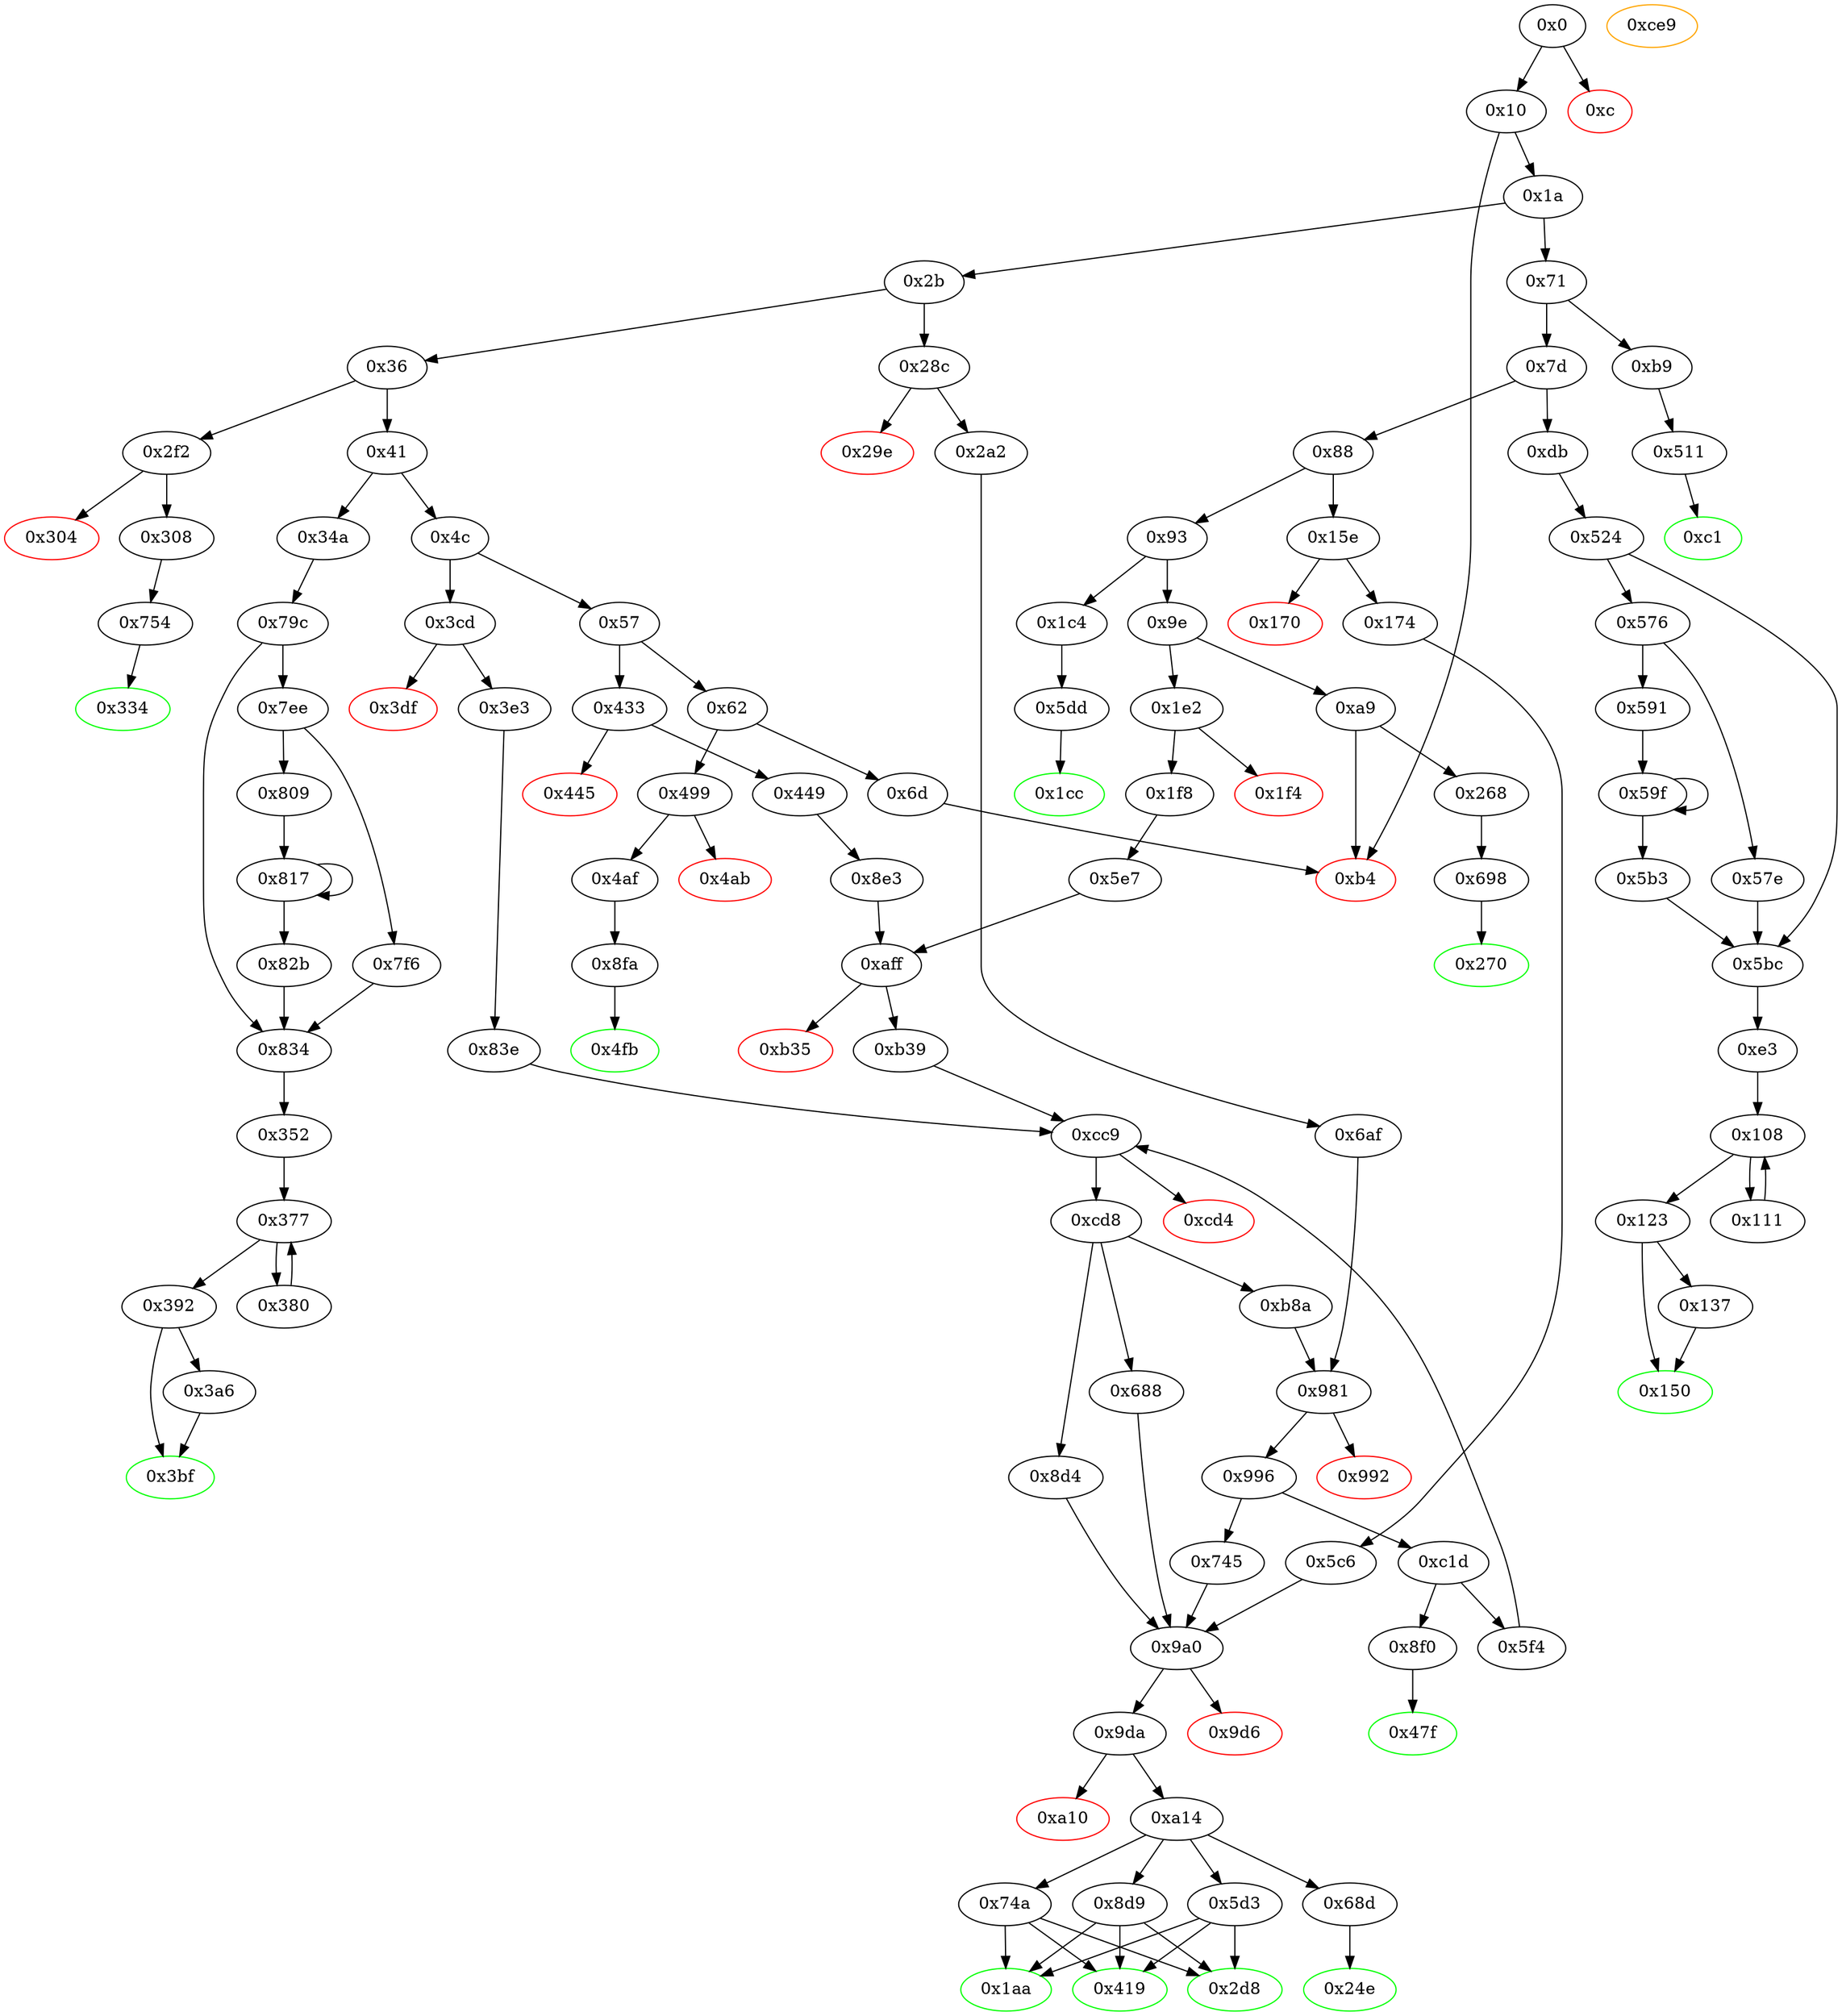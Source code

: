 digraph "" {
"0x1e2" [fillcolor=white, id="0x1e2", style=filled, tooltip="Block 0x1e2\n[0x1e2:0x1f3]\n---\nPredecessors: [0x9e]\nSuccessors: [0x1f4, 0x1f8]\n---\n0x1e2 JUMPDEST\n0x1e3 PUSH2 0x24e\n0x1e6 PUSH1 0x4\n0x1e8 DUP1\n0x1e9 CALLDATASIZE\n0x1ea SUB\n0x1eb PUSH1 0x60\n0x1ed DUP2\n0x1ee LT\n0x1ef ISZERO\n0x1f0 PUSH2 0x1f8\n0x1f3 JUMPI\n---\n0x1e2: JUMPDEST \n0x1e3: V150 = 0x24e\n0x1e6: V151 = 0x4\n0x1e9: V152 = CALLDATASIZE\n0x1ea: V153 = SUB V152 0x4\n0x1eb: V154 = 0x60\n0x1ee: V155 = LT V153 0x60\n0x1ef: V156 = ISZERO V155\n0x1f0: V157 = 0x1f8\n0x1f3: JUMPI 0x1f8 V156\n---\nEntry stack: [V13]\nStack pops: 0\nStack additions: [0x24e, 0x4, V153]\nExit stack: [V13, 0x24e, 0x4, V153]\n\nDef sites:\nV13: {0x1a.0x1f}\n"];
"0x754" [fillcolor=white, id="0x754", style=filled, tooltip="Block 0x754\n[0x754:0x79b]\n---\nPredecessors: [0x308]\nSuccessors: [0x334]\n---\n0x754 JUMPDEST\n0x755 PUSH1 0x0\n0x757 DUP1\n0x758 PUSH1 0x0\n0x75a DUP4\n0x75b PUSH20 0xffffffffffffffffffffffffffffffffffffffff\n0x770 AND\n0x771 PUSH20 0xffffffffffffffffffffffffffffffffffffffff\n0x786 AND\n0x787 DUP2\n0x788 MSTORE\n0x789 PUSH1 0x20\n0x78b ADD\n0x78c SWAP1\n0x78d DUP2\n0x78e MSTORE\n0x78f PUSH1 0x20\n0x791 ADD\n0x792 PUSH1 0x0\n0x794 SHA3\n0x795 SLOAD\n0x796 SWAP1\n0x797 POP\n0x798 SWAP2\n0x799 SWAP1\n0x79a POP\n0x79b JUMP\n---\n0x754: JUMPDEST \n0x755: V542 = 0x0\n0x758: V543 = 0x0\n0x75b: V544 = 0xffffffffffffffffffffffffffffffffffffffff\n0x770: V545 = AND 0xffffffffffffffffffffffffffffffffffffffff V240\n0x771: V546 = 0xffffffffffffffffffffffffffffffffffffffff\n0x786: V547 = AND 0xffffffffffffffffffffffffffffffffffffffff V545\n0x788: M[0x0] = V547\n0x789: V548 = 0x20\n0x78b: V549 = ADD 0x20 0x0\n0x78e: M[0x20] = 0x0\n0x78f: V550 = 0x20\n0x791: V551 = ADD 0x20 0x20\n0x792: V552 = 0x0\n0x794: V553 = SHA3 0x0 0x40\n0x795: V554 = S[V553]\n0x79b: JUMP 0x334\n---\nEntry stack: [V13, 0x334, V240]\nStack pops: 2\nStack additions: [V554]\nExit stack: [V13, V554]\n\nDef sites:\nV13: {0x1a.0x1f}\n0x334: {0x2f2.0x2f3}\nV240: {0x308.0x324}\n"];
"0x1cc" [color=green, fillcolor=white, id="0x1cc", style=filled, tooltip="Block 0x1cc\n[0x1cc:0x1e1]\n---\nPredecessors: [0x5dd]\nSuccessors: []\n---\n0x1cc JUMPDEST\n0x1cd PUSH1 0x40\n0x1cf MLOAD\n0x1d0 DUP1\n0x1d1 DUP3\n0x1d2 DUP2\n0x1d3 MSTORE\n0x1d4 PUSH1 0x20\n0x1d6 ADD\n0x1d7 SWAP2\n0x1d8 POP\n0x1d9 POP\n0x1da PUSH1 0x40\n0x1dc MLOAD\n0x1dd DUP1\n0x1de SWAP2\n0x1df SUB\n0x1e0 SWAP1\n0x1e1 RETURN\n---\n0x1cc: JUMPDEST \n0x1cd: V143 = 0x40\n0x1cf: V144 = M[0x40]\n0x1d3: M[V144] = V462\n0x1d4: V145 = 0x20\n0x1d6: V146 = ADD 0x20 V144\n0x1da: V147 = 0x40\n0x1dc: V148 = M[0x40]\n0x1df: V149 = SUB V146 V148\n0x1e1: RETURN V148 V149\n---\nEntry stack: [V13, V462]\nStack pops: 1\nStack additions: []\nExit stack: [V13]\n\nDef sites:\nV13: {0x1a.0x1f}\nV462: {0x5dd.0x5e2}\n"];
"0x62" [fillcolor=white, id="0x62", style=filled, tooltip="Block 0x62\n[0x62:0x6c]\n---\nPredecessors: [0x57]\nSuccessors: [0x6d, 0x499]\n---\n0x62 DUP1\n0x63 PUSH4 0xdd62ed3e\n0x68 EQ\n0x69 PUSH2 0x499\n0x6c JUMPI\n---\n0x63: V32 = 0xdd62ed3e\n0x68: V33 = EQ 0xdd62ed3e V13\n0x69: V34 = 0x499\n0x6c: JUMPI 0x499 V33\n---\nEntry stack: [V13]\nStack pops: 1\nStack additions: [S0]\nExit stack: [V13]\n\nDef sites:\nV13: {0x1a.0x1f}\n"];
"0xdb" [fillcolor=white, id="0xdb", style=filled, tooltip="Block 0xdb\n[0xdb:0xe2]\n---\nPredecessors: [0x7d]\nSuccessors: [0x524]\n---\n0xdb JUMPDEST\n0xdc PUSH2 0xe3\n0xdf PUSH2 0x524\n0xe2 JUMP\n---\n0xdb: JUMPDEST \n0xdc: V68 = 0xe3\n0xdf: V69 = 0x524\n0xe2: JUMP 0x524\n---\nEntry stack: [V13]\nStack pops: 0\nStack additions: [0xe3]\nExit stack: [V13, 0xe3]\n\nDef sites:\nV13: {0x1a.0x1f}\n"];
"0x5c6" [fillcolor=white, id="0x5c6", style=filled, tooltip="Block 0x5c6\n[0x5c6:0x5d2]\n---\nPredecessors: [0x174]\nSuccessors: [0x9a0]\n---\n0x5c6 JUMPDEST\n0x5c7 PUSH1 0x0\n0x5c9 PUSH2 0x5d3\n0x5cc CALLER\n0x5cd DUP5\n0x5ce DUP5\n0x5cf PUSH2 0x9a0\n0x5d2 JUMP\n---\n0x5c6: JUMPDEST \n0x5c7: V455 = 0x0\n0x5c9: V456 = 0x5d3\n0x5cc: V457 = CALLER\n0x5cf: V458 = 0x9a0\n0x5d2: JUMP 0x9a0\n---\nEntry stack: [V13, 0x1aa, V123, V126]\nStack pops: 2\nStack additions: [S1, S0, 0x0, 0x5d3, V457, S1, S0]\nExit stack: [V13, 0x1aa, V123, V126, 0x0, 0x5d3, V457, V123, V126]\n\nDef sites:\nV13: {0x1a.0x1f}\n0x1aa: {0x15e.0x15f}\nV123: {0x174.0x190}\nV126: {0x174.0x19a}\n"];
"0x3bf" [color=green, fillcolor=white, id="0x3bf", style=filled, tooltip="Block 0x3bf\n[0x3bf:0x3cc]\n---\nPredecessors: [0x392, 0x3a6]\nSuccessors: []\n---\n0x3bf JUMPDEST\n0x3c0 POP\n0x3c1 SWAP3\n0x3c2 POP\n0x3c3 POP\n0x3c4 POP\n0x3c5 PUSH1 0x40\n0x3c7 MLOAD\n0x3c8 DUP1\n0x3c9 SWAP2\n0x3ca SUB\n0x3cb SWAP1\n0x3cc RETURN\n---\n0x3bf: JUMPDEST \n0x3c5: V291 = 0x40\n0x3c7: V292 = M[0x40]\n0x3ca: V293 = SUB S1 V292\n0x3cc: RETURN V292 V293\n---\nEntry stack: [V13, V576, V254, V254, S1, V276]\nStack pops: 5\nStack additions: []\nExit stack: [V13]\n\nDef sites:\nV13: {0x1a.0x1f}\nV576: {0x79c.0x7c3}\nV254: {0x352.0x355}\nV254: {0x352.0x355}\nS1: {0x392.0x39b, 0x3a6.0x3bc}\nV276: {0x392.0x39f}\n"];
"0x9da" [fillcolor=white, id="0x9da", style=filled, tooltip="Block 0x9da\n[0x9da:0xa0f]\n---\nPredecessors: [0x9a0]\nSuccessors: [0xa10, 0xa14]\n---\n0x9da JUMPDEST\n0x9db PUSH1 0x0\n0x9dd PUSH20 0xffffffffffffffffffffffffffffffffffffffff\n0x9f2 AND\n0x9f3 DUP4\n0x9f4 PUSH20 0xffffffffffffffffffffffffffffffffffffffff\n0xa09 AND\n0xa0a EQ\n0xa0b ISZERO\n0xa0c PUSH2 0xa14\n0xa0f JUMPI\n---\n0x9da: JUMPDEST \n0x9db: V699 = 0x0\n0x9dd: V700 = 0xffffffffffffffffffffffffffffffffffffffff\n0x9f2: V701 = AND 0xffffffffffffffffffffffffffffffffffffffff 0x0\n0x9f4: V702 = 0xffffffffffffffffffffffffffffffffffffffff\n0xa09: V703 = AND 0xffffffffffffffffffffffffffffffffffffffff S2\n0xa0a: V704 = EQ V703 0x0\n0xa0b: V705 = ISZERO V704\n0xa0c: V706 = 0xa14\n0xa0f: JUMPI 0xa14 V705\n---\nEntry stack: [V13, S9, S8, S7, S6, S5, {0x0, 0x5f4, 0x8f0}, S3, S2, S1, S0]\nStack pops: 3\nStack additions: [S2, S1, S0]\nExit stack: [V13, S9, S8, S7, S6, S5, {0x0, 0x5f4, 0x8f0}, S3, S2, S1, S0]\n\nDef sites:\nV13: {0x1a.0x1f}\nS9: {0x1e2.0x1e3, 0x1a.0x1f}\nS8: {0x1f8.0x214, 0x433.0x434, 0x1a.0x1f, 0x1e2.0x1e3}\nS7: {0x449.0x465, 0x1f8.0x214, 0x1f8.0x234, 0x3cd.0x3ce, 0x28c.0x28d, 0x15e.0x15f}\nS6: {0x449.0x46f, 0x1f8.0x234, 0x1f8.0x23e, 0x3e3.0x3ff, 0x2a2.0x2be, 0x174.0x190}\nS5: {0x1f8.0x23e, 0x3e3.0x409, 0x8e3.0x8e4, 0x2a2.0x2c8, 0x174.0x19a, 0x5e7.0x5e8}\n{0x0, 0x5f4, 0x8f0}: {0x6af.0x6b0, 0x83e.0x83f, 0x5e7.0x5e8, 0x8e3.0x8e6, 0x5e7.0x5ea, 0x5c6.0x5c7}\nS3: {0x1f8.0x214, 0x6af.0x6b2, 0x83e.0x841, 0x8e3.0x8e9, 0x5f4.0x5f5, 0x5c6.0x5c9}\nS2: {0x449.0x465, 0x1f8.0x214, 0x1f8.0x234, 0x6af.0x6b5, 0x83e.0x844, 0x5c6.0x5cc}\nS1: {0x449.0x46f, 0x1f8.0x23e, 0x174.0x190, 0x3e3.0x3ff, 0x2a2.0x2be, 0x5f4.0x5f9}\nS0: {0x174.0x19a, 0xcd8_0x5f4.0xcdd, 0xcd8_0x83e.0xcdd, 0xcd8_0xb39_0x8e3.0xcdd, 0xcd8_0xb39_0x5e7.0xcdd, 0x981_0x6af.0x987, 0x981_0xb8a_0x5e7.0x987, 0x981_0xb8a_0x8e3.0x987}\n"];
"0x5b3" [fillcolor=white, id="0x5b3", style=filled, tooltip="Block 0x5b3\n[0x5b3:0x5bb]\n---\nPredecessors: [0x59f]\nSuccessors: [0x5bc]\n---\n0x5b3 DUP3\n0x5b4 SWAP1\n0x5b5 SUB\n0x5b6 PUSH1 0x1f\n0x5b8 AND\n0x5b9 DUP3\n0x5ba ADD\n0x5bb SWAP2\n---\n0x5b5: V451 = SUB V448 V439\n0x5b6: V452 = 0x1f\n0x5b8: V453 = AND 0x1f V451\n0x5ba: V454 = ADD V439 V453\n---\nEntry stack: [V13, 0xe3, 0x60, V411, 0x5, V402, V439, V446, V448]\nStack pops: 3\nStack additions: [V454, S1, S2]\nExit stack: [V13, 0xe3, 0x60, V411, 0x5, V402, V454, V446, V439]\n\nDef sites:\nV13: {0x1a.0x1f}\n0xe3: {0xdb.0xdc}\n0x60: {0x524.0x525}\nV411: {0x524.0x54b}\n0x5: {0x524.0x527}\nV402: {0x524.0x53b}\nV439: {0x591.0x593}\nV446: {0x59f.0x5a7}\nV448: {0x59f.0x5ab}\n"];
"0xcd4" [color=red, fillcolor=white, id="0xcd4", style=filled, tooltip="Block 0xcd4\n[0xcd4:0xcd7]\n---\nPredecessors: [0xcc9]\nSuccessors: []\n---\n0xcd4 PUSH1 0x0\n0xcd6 DUP1\n0xcd7 REVERT\n---\n0xcd4: V822 = 0x0\n0xcd7: REVERT 0x0 0x0\n---\nEntry stack: [V13, S12, S11, S10, S9, S8, {0x0, 0x5f4, 0x8f0}, S6, S5, S4, {0x688, 0x8d4, 0xb8a}, S2, S1, 0x0]\nStack pops: 0\nStack additions: []\nExit stack: [V13, S12, S11, S10, S9, S8, {0x0, 0x5f4, 0x8f0}, S6, S5, S4, {0x688, 0x8d4, 0xb8a}, S2, S1, 0x0]\n\nDef sites:\nV13: {0x1a.0x1f}\nS12: {0x1e2.0x1e3, 0x1a.0x1f}\nS11: {0x1f8.0x214, 0x433.0x434, 0x1e2.0x1e3, 0x1a.0x1f}\nS10: {0x449.0x465, 0x1f8.0x214, 0x433.0x434, 0x3cd.0x3ce, 0x1f8.0x234}\nS9: {0x449.0x465, 0x1f8.0x234, 0x3e3.0x3ff, 0x449.0x46f, 0x1f8.0x23e}\nS8: {0x449.0x46f, 0x1f8.0x23e, 0x3e3.0x409, 0x8e3.0x8e4, 0x5e7.0x5e8}\n{0x0, 0x5f4, 0x8f0}: {0x5e7.0x5ea, 0x8e3.0x8e4, 0x8e3.0x8e6, 0x5e7.0x5e8, 0x83e.0x83f}\nS6: {0x1f8.0x214, 0x8e3.0x8e9, 0x5f4.0x5f5, 0x83e.0x841}\nS5: {0x449.0x465, 0x1f8.0x214, 0x433.0x434, 0x1f8.0x234, 0x83e.0x844}\nS4: {0x449.0x46f, 0x1f8.0x23e, 0x3e3.0x3ff, 0x5f4.0x5f9}\n{0x688, 0x8d4, 0xb8a}: {0xb39_0x5e7.0xb3a, 0x5f4.0x5fa, 0xb39_0x8e3.0xb3a, 0x83e.0x846}\nS2: {0xb39_0x5e7.0xb7c, 0xb39_0x8e3.0xb7c, 0x5f4.0x67a, 0x83e.0x8c6}\nS1: {0x449.0x46f, 0x1f8.0x23e, 0x3e3.0x409}\n0x0: {0xcc9.0xcca}\n"];
"0xa10" [color=red, fillcolor=white, id="0xa10", style=filled, tooltip="Block 0xa10\n[0xa10:0xa13]\n---\nPredecessors: [0x9da]\nSuccessors: []\n---\n0xa10 PUSH1 0x0\n0xa12 DUP1\n0xa13 REVERT\n---\n0xa10: V707 = 0x0\n0xa13: REVERT 0x0 0x0\n---\nEntry stack: [V13, S8, S7, S6, S5, 0x0, {0x5d3, 0x68d, 0x74a, 0x8d9}, S2, S1, S0]\nStack pops: 0\nStack additions: []\nExit stack: [V13, S8, S7, S6, S5, 0x0, {0x5d3, 0x68d, 0x74a, 0x8d9}, S2, S1, S0]\n\nDef sites:\nV13: {0x1a.0x1f}\nS8: {0x1e2.0x1e3, 0x1a.0x1f}\nS7: {0x1f8.0x214, 0x3cd.0x3ce, 0x28c.0x28d, 0x15e.0x15f}\nS6: {0x1f8.0x234, 0x3e3.0x3ff, 0x2a2.0x2be, 0x174.0x190}\nS5: {0x1f8.0x23e, 0x3e3.0x409, 0x2a2.0x2c8, 0x174.0x19a}\n0x0: {0x6af.0x6b0, 0x83e.0x83f, 0x5e7.0x5e8, 0x5c6.0x5c7}\n{0x5d3, 0x68d, 0x74a, 0x8d9}: {0x83e.0x841, 0x5f4.0x5f5, 0x6af.0x6b2, 0x5c6.0x5c9}\nS2: {0x1f8.0x214, 0x83e.0x844, 0x6af.0x6b5, 0x5c6.0x5cc}\nS1: {0x3e3.0x3ff, 0x5f4.0x5f9, 0x2a2.0x2be, 0x174.0x190}\nS0: {0x981_0x6af.0x987, 0xcd8_0x5f4.0xcdd, 0xcd8_0x83e.0xcdd, 0x174.0x19a}\n"];
"0x137" [fillcolor=white, id="0x137", style=filled, tooltip="Block 0x137\n[0x137:0x14f]\n---\nPredecessors: [0x123]\nSuccessors: [0x150]\n---\n0x137 DUP1\n0x138 DUP3\n0x139 SUB\n0x13a DUP1\n0x13b MLOAD\n0x13c PUSH1 0x1\n0x13e DUP4\n0x13f PUSH1 0x20\n0x141 SUB\n0x142 PUSH2 0x100\n0x145 EXP\n0x146 SUB\n0x147 NOT\n0x148 AND\n0x149 DUP2\n0x14a MSTORE\n0x14b PUSH1 0x20\n0x14d ADD\n0x14e SWAP2\n0x14f POP\n---\n0x139: V96 = SUB V91 V93\n0x13b: V97 = M[V96]\n0x13c: V98 = 0x1\n0x13f: V99 = 0x20\n0x141: V100 = SUB 0x20 V93\n0x142: V101 = 0x100\n0x145: V102 = EXP 0x100 V100\n0x146: V103 = SUB V102 0x1\n0x147: V104 = NOT V103\n0x148: V105 = AND V104 V97\n0x14a: M[V96] = V105\n0x14b: V106 = 0x20\n0x14d: V107 = ADD 0x20 V96\n---\nEntry stack: [V13, V411, V71, V71, V91, V93]\nStack pops: 2\nStack additions: [V107, S0]\nExit stack: [V13, V411, V71, V71, V107, V93]\n\nDef sites:\nV13: {0x1a.0x1f}\nV411: {0x524.0x54b}\nV71: {0xe3.0xe6}\nV71: {0xe3.0xe6}\nV91: {0x123.0x12c}\nV93: {0x123.0x130}\n"];
"0x59f" [fillcolor=white, id="0x59f", style=filled, tooltip="Block 0x59f\n[0x59f:0x5b2]\n---\nPredecessors: [0x591, 0x59f]\nSuccessors: [0x59f, 0x5b3]\n---\n0x59f JUMPDEST\n0x5a0 DUP2\n0x5a1 SLOAD\n0x5a2 DUP2\n0x5a3 MSTORE\n0x5a4 SWAP1\n0x5a5 PUSH1 0x1\n0x5a7 ADD\n0x5a8 SWAP1\n0x5a9 PUSH1 0x20\n0x5ab ADD\n0x5ac DUP1\n0x5ad DUP4\n0x5ae GT\n0x5af PUSH2 0x59f\n0x5b2 JUMPI\n---\n0x59f: JUMPDEST \n0x5a1: V444 = S[S1]\n0x5a3: M[S0] = V444\n0x5a5: V445 = 0x1\n0x5a7: V446 = ADD 0x1 S1\n0x5a9: V447 = 0x20\n0x5ab: V448 = ADD 0x20 S0\n0x5ae: V449 = GT V439 V448\n0x5af: V450 = 0x59f\n0x5b2: JUMPI 0x59f V449\n---\nEntry stack: [V13, 0xe3, 0x60, V411, 0x5, V402, V439, S1, S0]\nStack pops: 3\nStack additions: [S2, V446, V448]\nExit stack: [V13, 0xe3, 0x60, V411, 0x5, V402, V439, V446, V448]\n\nDef sites:\nV13: {0x1a.0x1f}\n0xe3: {0xdb.0xdc}\n0x60: {0x524.0x525}\nV411: {0x524.0x54b}\n0x5: {0x524.0x527}\nV402: {0x524.0x53b}\nV439: {0x591.0x593}\nS1: {0x591.0x59d, 0x59f.0x5a7}\nS0: {0x524.0x55b, 0x59f.0x5ab}\n"];
"0x304" [color=red, fillcolor=white, id="0x304", style=filled, tooltip="Block 0x304\n[0x304:0x307]\n---\nPredecessors: [0x2f2]\nSuccessors: []\n---\n0x304 PUSH1 0x0\n0x306 DUP1\n0x307 REVERT\n---\n0x304: V236 = 0x0\n0x307: REVERT 0x0 0x0\n---\nEntry stack: [V13, 0x334, 0x4, V231]\nStack pops: 0\nStack additions: []\nExit stack: [V13, 0x334, 0x4, V231]\n\nDef sites:\nV13: {0x1a.0x1f}\n0x334: {0x2f2.0x2f3}\n0x4: {0x2f2.0x2f6}\nV231: {0x2f2.0x2fa}\n"];
"0x1f4" [color=red, fillcolor=white, id="0x1f4", style=filled, tooltip="Block 0x1f4\n[0x1f4:0x1f7]\n---\nPredecessors: [0x1e2]\nSuccessors: []\n---\n0x1f4 PUSH1 0x0\n0x1f6 DUP1\n0x1f7 REVERT\n---\n0x1f4: V158 = 0x0\n0x1f7: REVERT 0x0 0x0\n---\nEntry stack: [V13, 0x24e, 0x4, V153]\nStack pops: 0\nStack additions: []\nExit stack: [V13, 0x24e, 0x4, V153]\n\nDef sites:\nV13: {0x1a.0x1f}\n0x24e: {0x1e2.0x1e3}\n0x4: {0x1e2.0x1e6}\nV153: {0x1e2.0x1ea}\n"];
"0x15e" [fillcolor=white, id="0x15e", style=filled, tooltip="Block 0x15e\n[0x15e:0x16f]\n---\nPredecessors: [0x88]\nSuccessors: [0x170, 0x174]\n---\n0x15e JUMPDEST\n0x15f PUSH2 0x1aa\n0x162 PUSH1 0x4\n0x164 DUP1\n0x165 CALLDATASIZE\n0x166 SUB\n0x167 PUSH1 0x40\n0x169 DUP2\n0x16a LT\n0x16b ISZERO\n0x16c PUSH2 0x174\n0x16f JUMPI\n---\n0x15e: JUMPDEST \n0x15f: V111 = 0x1aa\n0x162: V112 = 0x4\n0x165: V113 = CALLDATASIZE\n0x166: V114 = SUB V113 0x4\n0x167: V115 = 0x40\n0x16a: V116 = LT V114 0x40\n0x16b: V117 = ISZERO V116\n0x16c: V118 = 0x174\n0x16f: JUMPI 0x174 V117\n---\nEntry stack: [V13]\nStack pops: 0\nStack additions: [0x1aa, 0x4, V114]\nExit stack: [V13, 0x1aa, 0x4, V114]\n\nDef sites:\nV13: {0x1a.0x1f}\n"];
"0xb4" [color=red, fillcolor=white, id="0xb4", style=filled, tooltip="Block 0xb4\n[0xb4:0xb8]\n---\nPredecessors: [0x10, 0x6d, 0xa9]\nSuccessors: []\n---\n0xb4 JUMPDEST\n0xb5 PUSH1 0x0\n0xb7 DUP1\n0xb8 REVERT\n---\n0xb4: JUMPDEST \n0xb5: V54 = 0x0\n0xb8: REVERT 0x0 0x0\n---\nEntry stack: [V13]\nStack pops: 0\nStack additions: []\nExit stack: [V13]\n\nDef sites:\nV13: {0x1a.0x1f}\n"];
"0x2d8" [color=green, fillcolor=white, id="0x2d8", style=filled, tooltip="Block 0x2d8\n[0x2d8:0x2f1]\n---\nPredecessors: [0x5d3, 0x74a, 0x8d9]\nSuccessors: []\n---\n0x2d8 JUMPDEST\n0x2d9 PUSH1 0x40\n0x2db MLOAD\n0x2dc DUP1\n0x2dd DUP3\n0x2de ISZERO\n0x2df ISZERO\n0x2e0 ISZERO\n0x2e1 ISZERO\n0x2e2 DUP2\n0x2e3 MSTORE\n0x2e4 PUSH1 0x20\n0x2e6 ADD\n0x2e7 SWAP2\n0x2e8 POP\n0x2e9 POP\n0x2ea PUSH1 0x40\n0x2ec MLOAD\n0x2ed DUP1\n0x2ee SWAP2\n0x2ef SUB\n0x2f0 SWAP1\n0x2f1 RETURN\n---\n0x2d8: JUMPDEST \n0x2d9: V217 = 0x40\n0x2db: V218 = M[0x40]\n0x2de: V219 = ISZERO 0x1\n0x2df: V220 = ISZERO 0x0\n0x2e0: V221 = ISZERO 0x1\n0x2e1: V222 = ISZERO 0x0\n0x2e3: M[V218] = 0x1\n0x2e4: V223 = 0x20\n0x2e6: V224 = ADD 0x20 V218\n0x2ea: V225 = 0x40\n0x2ec: V226 = M[0x40]\n0x2ef: V227 = SUB V224 V226\n0x2f1: RETURN V226 V227\n---\nEntry stack: [V13, S1, 0x1]\nStack pops: 1\nStack additions: []\nExit stack: [V13, S1]\n\nDef sites:\nV13: {0x1a.0x1f}\nS1: {0x1e2.0x1e3, 0x1a.0x1f}\n0x1: {0x74a.0x74b}\n"];
"0x433" [fillcolor=white, id="0x433", style=filled, tooltip="Block 0x433\n[0x433:0x444]\n---\nPredecessors: [0x57]\nSuccessors: [0x445, 0x449]\n---\n0x433 JUMPDEST\n0x434 PUSH2 0x47f\n0x437 PUSH1 0x4\n0x439 DUP1\n0x43a CALLDATASIZE\n0x43b SUB\n0x43c PUSH1 0x40\n0x43e DUP2\n0x43f LT\n0x440 ISZERO\n0x441 PUSH2 0x449\n0x444 JUMPI\n---\n0x433: JUMPDEST \n0x434: V324 = 0x47f\n0x437: V325 = 0x4\n0x43a: V326 = CALLDATASIZE\n0x43b: V327 = SUB V326 0x4\n0x43c: V328 = 0x40\n0x43f: V329 = LT V327 0x40\n0x440: V330 = ISZERO V329\n0x441: V331 = 0x449\n0x444: JUMPI 0x449 V330\n---\nEntry stack: [V13]\nStack pops: 0\nStack additions: [0x47f, 0x4, V327]\nExit stack: [V13, 0x47f, 0x4, V327]\n\nDef sites:\nV13: {0x1a.0x1f}\n"];
"0x1f8" [fillcolor=white, id="0x1f8", style=filled, tooltip="Block 0x1f8\n[0x1f8:0x24d]\n---\nPredecessors: [0x1e2]\nSuccessors: [0x5e7]\n---\n0x1f8 JUMPDEST\n0x1f9 DUP2\n0x1fa ADD\n0x1fb SWAP1\n0x1fc DUP1\n0x1fd DUP1\n0x1fe CALLDATALOAD\n0x1ff PUSH20 0xffffffffffffffffffffffffffffffffffffffff\n0x214 AND\n0x215 SWAP1\n0x216 PUSH1 0x20\n0x218 ADD\n0x219 SWAP1\n0x21a SWAP3\n0x21b SWAP2\n0x21c SWAP1\n0x21d DUP1\n0x21e CALLDATALOAD\n0x21f PUSH20 0xffffffffffffffffffffffffffffffffffffffff\n0x234 AND\n0x235 SWAP1\n0x236 PUSH1 0x20\n0x238 ADD\n0x239 SWAP1\n0x23a SWAP3\n0x23b SWAP2\n0x23c SWAP1\n0x23d DUP1\n0x23e CALLDATALOAD\n0x23f SWAP1\n0x240 PUSH1 0x20\n0x242 ADD\n0x243 SWAP1\n0x244 SWAP3\n0x245 SWAP2\n0x246 SWAP1\n0x247 POP\n0x248 POP\n0x249 POP\n0x24a PUSH2 0x5e7\n0x24d JUMP\n---\n0x1f8: JUMPDEST \n0x1fa: V159 = ADD 0x4 V153\n0x1fe: V160 = CALLDATALOAD 0x4\n0x1ff: V161 = 0xffffffffffffffffffffffffffffffffffffffff\n0x214: V162 = AND 0xffffffffffffffffffffffffffffffffffffffff V160\n0x216: V163 = 0x20\n0x218: V164 = ADD 0x20 0x4\n0x21e: V165 = CALLDATALOAD 0x24\n0x21f: V166 = 0xffffffffffffffffffffffffffffffffffffffff\n0x234: V167 = AND 0xffffffffffffffffffffffffffffffffffffffff V165\n0x236: V168 = 0x20\n0x238: V169 = ADD 0x20 0x24\n0x23e: V170 = CALLDATALOAD 0x44\n0x240: V171 = 0x20\n0x242: V172 = ADD 0x20 0x44\n0x24a: V173 = 0x5e7\n0x24d: JUMP 0x5e7\n---\nEntry stack: [V13, 0x24e, 0x4, V153]\nStack pops: 2\nStack additions: [V162, V167, V170]\nExit stack: [V13, 0x24e, V162, V167, V170]\n\nDef sites:\nV13: {0x1a.0x1f}\n0x24e: {0x1e2.0x1e3}\n0x4: {0x1e2.0x1e6}\nV153: {0x1e2.0x1ea}\n"];
"0xb8a" [fillcolor=white, id="0xb8a", style=filled, tooltip="Block 0xb8a\n[0xb8a:0xc1c]\n---\nPredecessors: [0xcd8]\nSuccessors: [0x981]\n---\n0xb8a JUMPDEST\n0xb8b PUSH1 0x0\n0xb8d DUP1\n0xb8e DUP6\n0xb8f PUSH20 0xffffffffffffffffffffffffffffffffffffffff\n0xba4 AND\n0xba5 PUSH20 0xffffffffffffffffffffffffffffffffffffffff\n0xbba AND\n0xbbb DUP2\n0xbbc MSTORE\n0xbbd PUSH1 0x20\n0xbbf ADD\n0xbc0 SWAP1\n0xbc1 DUP2\n0xbc2 MSTORE\n0xbc3 PUSH1 0x20\n0xbc5 ADD\n0xbc6 PUSH1 0x0\n0xbc8 SHA3\n0xbc9 DUP2\n0xbca SWAP1\n0xbcb SSTORE\n0xbcc POP\n0xbcd PUSH2 0xc1d\n0xbd0 DUP2\n0xbd1 PUSH1 0x0\n0xbd3 DUP1\n0xbd4 DUP6\n0xbd5 PUSH20 0xffffffffffffffffffffffffffffffffffffffff\n0xbea AND\n0xbeb PUSH20 0xffffffffffffffffffffffffffffffffffffffff\n0xc00 AND\n0xc01 DUP2\n0xc02 MSTORE\n0xc03 PUSH1 0x20\n0xc05 ADD\n0xc06 SWAP1\n0xc07 DUP2\n0xc08 MSTORE\n0xc09 PUSH1 0x20\n0xc0b ADD\n0xc0c PUSH1 0x0\n0xc0e SHA3\n0xc0f SLOAD\n0xc10 PUSH2 0x981\n0xc13 SWAP1\n0xc14 SWAP2\n0xc15 SWAP1\n0xc16 PUSH4 0xffffffff\n0xc1b AND\n0xc1c JUMP\n---\n0xb8a: JUMPDEST \n0xb8b: V768 = 0x0\n0xb8f: V769 = 0xffffffffffffffffffffffffffffffffffffffff\n0xba4: V770 = AND 0xffffffffffffffffffffffffffffffffffffffff S3\n0xba5: V771 = 0xffffffffffffffffffffffffffffffffffffffff\n0xbba: V772 = AND 0xffffffffffffffffffffffffffffffffffffffff V770\n0xbbc: M[0x0] = V772\n0xbbd: V773 = 0x20\n0xbbf: V774 = ADD 0x20 0x0\n0xbc2: M[0x20] = 0x0\n0xbc3: V775 = 0x20\n0xbc5: V776 = ADD 0x20 0x20\n0xbc6: V777 = 0x0\n0xbc8: V778 = SHA3 0x0 0x40\n0xbcb: S[V778] = V824\n0xbcd: V779 = 0xc1d\n0xbd1: V780 = 0x0\n0xbd5: V781 = 0xffffffffffffffffffffffffffffffffffffffff\n0xbea: V782 = AND 0xffffffffffffffffffffffffffffffffffffffff S2\n0xbeb: V783 = 0xffffffffffffffffffffffffffffffffffffffff\n0xc00: V784 = AND 0xffffffffffffffffffffffffffffffffffffffff V782\n0xc02: M[0x0] = V784\n0xc03: V785 = 0x20\n0xc05: V786 = ADD 0x20 0x0\n0xc08: M[0x20] = 0x0\n0xc09: V787 = 0x20\n0xc0b: V788 = ADD 0x20 0x20\n0xc0c: V789 = 0x0\n0xc0e: V790 = SHA3 0x0 0x40\n0xc0f: V791 = S[V790]\n0xc10: V792 = 0x981\n0xc16: V793 = 0xffffffff\n0xc1b: V794 = AND 0xffffffff 0x981\n0xc1c: JUMP 0x981\n---\nEntry stack: [V13, S9, S8, S7, S6, S5, {0x0, 0x5f4, 0x8f0}, S3, S2, S1, V824]\nStack pops: 4\nStack additions: [S3, S2, S1, 0xc1d, V791, S1]\nExit stack: [V13, S9, S8, S7, S6, S5, {0x0, 0x5f4, 0x8f0}, S3, S2, S1, 0xc1d, V791, S1]\n\nDef sites:\nV13: {0x1a.0x1f}\nS9: {0x1e2.0x1e3, 0x1a.0x1f}\nS8: {0x1f8.0x214, 0x433.0x434, 0x1e2.0x1e3, 0x1a.0x1f}\nS7: {0x449.0x465, 0x1f8.0x214, 0x433.0x434, 0x3cd.0x3ce, 0x1f8.0x234}\nS6: {0x449.0x465, 0x1f8.0x234, 0x3e3.0x3ff, 0x449.0x46f, 0x1f8.0x23e}\nS5: {0x449.0x46f, 0x1f8.0x23e, 0x3e3.0x409, 0x8e3.0x8e4, 0x5e7.0x5e8}\n{0x0, 0x5f4, 0x8f0}: {0x5e7.0x5ea, 0x8e3.0x8e4, 0x8e3.0x8e6, 0x5e7.0x5e8, 0x83e.0x83f}\nS3: {0x1f8.0x214, 0x8e3.0x8e9, 0x5f4.0x5f5, 0x83e.0x841}\nS2: {0x449.0x465, 0x1f8.0x214, 0x433.0x434, 0x1f8.0x234, 0x83e.0x844}\nS1: {0x449.0x46f, 0x1f8.0x23e, 0x3e3.0x3ff, 0x5f4.0x5f9}\nV824: {0xcd8.0xcdd}\n"];
"0x108" [fillcolor=white, id="0x108", style=filled, tooltip="Block 0x108\n[0x108:0x110]\n---\nPredecessors: [0xe3, 0x111]\nSuccessors: [0x111, 0x123]\n---\n0x108 JUMPDEST\n0x109 DUP4\n0x10a DUP2\n0x10b LT\n0x10c ISZERO\n0x10d PUSH2 0x123\n0x110 JUMPI\n---\n0x108: JUMPDEST \n0x10b: V82 = LT S0 V78\n0x10c: V83 = ISZERO V82\n0x10d: V84 = 0x123\n0x110: JUMPI 0x123 V83\n---\nEntry stack: [V13, V411, V71, V71, V77, V80, V78, V78, V77, V80, S0]\nStack pops: 4\nStack additions: [S3, S2, S1, S0]\nExit stack: [V13, V411, V71, V71, V77, V80, V78, V78, V77, V80, S0]\n\nDef sites:\nV13: {0x1a.0x1f}\nV411: {0x524.0x54b}\nV71: {0xe3.0xe6}\nV71: {0xe3.0xe6}\nV77: {0xe3.0xf9}\nV80: {0xe3.0x101}\nV78: {0xe3.0xfd}\nV78: {0xe3.0xfd}\nV77: {0xe3.0xf9}\nV80: {0xe3.0x101}\nS0: {0x111.0x11c, 0xe3.0x106}\n"];
"0x5d3" [fillcolor=white, id="0x5d3", style=filled, tooltip="Block 0x5d3\n[0x5d3:0x5dc]\n---\nPredecessors: [0xa14]\nSuccessors: [0x1aa, 0x2d8, 0x419]\n---\n0x5d3 JUMPDEST\n0x5d4 PUSH1 0x1\n0x5d6 SWAP1\n0x5d7 POP\n0x5d8 SWAP3\n0x5d9 SWAP2\n0x5da POP\n0x5db POP\n0x5dc JUMP\n---\n0x5d3: JUMPDEST \n0x5d4: V459 = 0x1\n0x5dc: JUMP S3\n---\nEntry stack: [V13, S4, S3, S2, S1, 0x0]\nStack pops: 4\nStack additions: [0x1]\nExit stack: [V13, S4, 0x1]\n\nDef sites:\nV13: {0x1a.0x1f}\nS4: {0x1e2.0x1e3, 0x1a.0x1f}\nS3: {0x1f8.0x214, 0x3cd.0x3ce, 0x28c.0x28d, 0x15e.0x15f}\nS2: {0x1f8.0x234, 0x3e3.0x3ff, 0x2a2.0x2be, 0x174.0x190}\nS1: {0x1f8.0x23e, 0x3e3.0x409, 0x2a2.0x2c8, 0x174.0x19a}\n0x0: {0x6af.0x6b0, 0x83e.0x83f, 0x5e7.0x5e8, 0x5c6.0x5c7}\n"];
"0x0" [fillcolor=white, id="0x0", style=filled, tooltip="Block 0x0\n[0x0:0xb]\n---\nPredecessors: []\nSuccessors: [0xc, 0x10]\n---\n0x0 PUSH1 0x80\n0x2 PUSH1 0x40\n0x4 MSTORE\n0x5 CALLVALUE\n0x6 DUP1\n0x7 ISZERO\n0x8 PUSH2 0x10\n0xb JUMPI\n---\n0x0: V0 = 0x80\n0x2: V1 = 0x40\n0x4: M[0x40] = 0x80\n0x5: V2 = CALLVALUE\n0x7: V3 = ISZERO V2\n0x8: V4 = 0x10\n0xb: JUMPI 0x10 V3\n---\nEntry stack: []\nStack pops: 0\nStack additions: [V2]\nExit stack: [V2]\n\nDef sites:\n"];
"0x71" [fillcolor=white, id="0x71", style=filled, tooltip="Block 0x71\n[0x71:0x7c]\n---\nPredecessors: [0x1a]\nSuccessors: [0x7d, 0xb9]\n---\n0x71 JUMPDEST\n0x72 DUP1\n0x73 PUSH4 0x5d2035b\n0x78 EQ\n0x79 PUSH2 0xb9\n0x7c JUMPI\n---\n0x71: JUMPDEST \n0x73: V36 = 0x5d2035b\n0x78: V37 = EQ 0x5d2035b V13\n0x79: V38 = 0xb9\n0x7c: JUMPI 0xb9 V37\n---\nEntry stack: [V13]\nStack pops: 1\nStack additions: [S0]\nExit stack: [V13]\n\nDef sites:\nV13: {0x1a.0x1f}\n"];
"0x88" [fillcolor=white, id="0x88", style=filled, tooltip="Block 0x88\n[0x88:0x92]\n---\nPredecessors: [0x7d]\nSuccessors: [0x93, 0x15e]\n---\n0x88 DUP1\n0x89 PUSH4 0x95ea7b3\n0x8e EQ\n0x8f PUSH2 0x15e\n0x92 JUMPI\n---\n0x89: V42 = 0x95ea7b3\n0x8e: V43 = EQ 0x95ea7b3 V13\n0x8f: V44 = 0x15e\n0x92: JUMPI 0x15e V43\n---\nEntry stack: [V13]\nStack pops: 1\nStack additions: [S0]\nExit stack: [V13]\n\nDef sites:\nV13: {0x1a.0x1f}\n"];
"0x10" [fillcolor=white, id="0x10", style=filled, tooltip="Block 0x10\n[0x10:0x19]\n---\nPredecessors: [0x0]\nSuccessors: [0x1a, 0xb4]\n---\n0x10 JUMPDEST\n0x11 POP\n0x12 PUSH1 0x4\n0x14 CALLDATASIZE\n0x15 LT\n0x16 PUSH2 0xb4\n0x19 JUMPI\n---\n0x10: JUMPDEST \n0x12: V6 = 0x4\n0x14: V7 = CALLDATASIZE\n0x15: V8 = LT V7 0x4\n0x16: V9 = 0xb4\n0x19: JUMPI 0xb4 V8\n---\nEntry stack: [V2]\nStack pops: 1\nStack additions: []\nExit stack: []\n\nDef sites:\nV2: {0x0.0x5}\n"];
"0x688" [fillcolor=white, id="0x688", style=filled, tooltip="Block 0x688\n[0x688:0x68c]\n---\nPredecessors: [0xcd8]\nSuccessors: [0x9a0]\n---\n0x688 JUMPDEST\n0x689 PUSH2 0x9a0\n0x68c JUMP\n---\n0x688: JUMPDEST \n0x689: V497 = 0x9a0\n0x68c: JUMP 0x9a0\n---\nEntry stack: [V13, S9, S8, S7, S6, S5, {0x0, 0x5f4, 0x8f0}, S3, S2, S1, V824]\nStack pops: 0\nStack additions: []\nExit stack: [V13, S9, S8, S7, S6, S5, {0x0, 0x5f4, 0x8f0}, S3, S2, S1, V824]\n\nDef sites:\nV13: {0x1a.0x1f}\nS9: {0x1e2.0x1e3, 0x1a.0x1f}\nS8: {0x1f8.0x214, 0x433.0x434, 0x1e2.0x1e3, 0x1a.0x1f}\nS7: {0x449.0x465, 0x1f8.0x214, 0x3cd.0x3ce, 0x1f8.0x234}\nS6: {0x449.0x46f, 0x1f8.0x234, 0x3e3.0x3ff, 0x1f8.0x23e}\nS5: {0x1f8.0x23e, 0x3e3.0x409, 0x8e3.0x8e4, 0x5e7.0x5e8}\n{0x0, 0x5f4, 0x8f0}: {0x5e7.0x5ea, 0x8e3.0x8e6, 0x5e7.0x5e8, 0x83e.0x83f}\nS3: {0x1f8.0x214, 0x8e3.0x8e9, 0x5f4.0x5f5, 0x83e.0x841}\nS2: {0x1f8.0x234, 0x1f8.0x214, 0x449.0x465, 0x83e.0x844}\nS1: {0x449.0x46f, 0x1f8.0x23e, 0x3e3.0x3ff, 0x5f4.0x5f9}\nV824: {0xcd8.0xcdd}\n"];
"0x8d4" [fillcolor=white, id="0x8d4", style=filled, tooltip="Block 0x8d4\n[0x8d4:0x8d8]\n---\nPredecessors: [0xcd8]\nSuccessors: [0x9a0]\n---\n0x8d4 JUMPDEST\n0x8d5 PUSH2 0x9a0\n0x8d8 JUMP\n---\n0x8d4: JUMPDEST \n0x8d5: V652 = 0x9a0\n0x8d8: JUMP 0x9a0\n---\nEntry stack: [V13, S9, S8, S7, S6, S5, {0x0, 0x5f4, 0x8f0}, S3, S2, S1, V824]\nStack pops: 0\nStack additions: []\nExit stack: [V13, S9, S8, S7, S6, S5, {0x0, 0x5f4, 0x8f0}, S3, S2, S1, V824]\n\nDef sites:\nV13: {0x1a.0x1f}\nS9: {0x1e2.0x1e3, 0x1a.0x1f}\nS8: {0x1f8.0x214, 0x433.0x434, 0x1e2.0x1e3, 0x1a.0x1f}\nS7: {0x449.0x465, 0x1f8.0x214, 0x3cd.0x3ce, 0x1f8.0x234}\nS6: {0x449.0x46f, 0x1f8.0x234, 0x3e3.0x3ff, 0x1f8.0x23e}\nS5: {0x1f8.0x23e, 0x3e3.0x409, 0x8e3.0x8e4, 0x5e7.0x5e8}\n{0x0, 0x5f4, 0x8f0}: {0x5e7.0x5ea, 0x8e3.0x8e6, 0x5e7.0x5e8, 0x83e.0x83f}\nS3: {0x1f8.0x214, 0x8e3.0x8e9, 0x5f4.0x5f5, 0x83e.0x841}\nS2: {0x1f8.0x234, 0x1f8.0x214, 0x449.0x465, 0x83e.0x844}\nS1: {0x449.0x46f, 0x1f8.0x23e, 0x3e3.0x3ff, 0x5f4.0x5f9}\nV824: {0xcd8.0xcdd}\n"];
"0x2a2" [fillcolor=white, id="0x2a2", style=filled, tooltip="Block 0x2a2\n[0x2a2:0x2d7]\n---\nPredecessors: [0x28c]\nSuccessors: [0x6af]\n---\n0x2a2 JUMPDEST\n0x2a3 DUP2\n0x2a4 ADD\n0x2a5 SWAP1\n0x2a6 DUP1\n0x2a7 DUP1\n0x2a8 CALLDATALOAD\n0x2a9 PUSH20 0xffffffffffffffffffffffffffffffffffffffff\n0x2be AND\n0x2bf SWAP1\n0x2c0 PUSH1 0x20\n0x2c2 ADD\n0x2c3 SWAP1\n0x2c4 SWAP3\n0x2c5 SWAP2\n0x2c6 SWAP1\n0x2c7 DUP1\n0x2c8 CALLDATALOAD\n0x2c9 SWAP1\n0x2ca PUSH1 0x20\n0x2cc ADD\n0x2cd SWAP1\n0x2ce SWAP3\n0x2cf SWAP2\n0x2d0 SWAP1\n0x2d1 POP\n0x2d2 POP\n0x2d3 POP\n0x2d4 PUSH2 0x6af\n0x2d7 JUMP\n---\n0x2a2: JUMPDEST \n0x2a4: V207 = ADD 0x4 V201\n0x2a8: V208 = CALLDATALOAD 0x4\n0x2a9: V209 = 0xffffffffffffffffffffffffffffffffffffffff\n0x2be: V210 = AND 0xffffffffffffffffffffffffffffffffffffffff V208\n0x2c0: V211 = 0x20\n0x2c2: V212 = ADD 0x20 0x4\n0x2c8: V213 = CALLDATALOAD 0x24\n0x2ca: V214 = 0x20\n0x2cc: V215 = ADD 0x20 0x24\n0x2d4: V216 = 0x6af\n0x2d7: JUMP 0x6af\n---\nEntry stack: [V13, 0x2d8, 0x4, V201]\nStack pops: 2\nStack additions: [V210, V213]\nExit stack: [V13, 0x2d8, V210, V213]\n\nDef sites:\nV13: {0x1a.0x1f}\n0x2d8: {0x28c.0x28d}\n0x4: {0x28c.0x290}\nV201: {0x28c.0x294}\n"];
"0x4fb" [color=green, fillcolor=white, id="0x4fb", style=filled, tooltip="Block 0x4fb\n[0x4fb:0x510]\n---\nPredecessors: [0x8fa]\nSuccessors: []\n---\n0x4fb JUMPDEST\n0x4fc PUSH1 0x40\n0x4fe MLOAD\n0x4ff DUP1\n0x500 DUP3\n0x501 DUP2\n0x502 MSTORE\n0x503 PUSH1 0x20\n0x505 ADD\n0x506 SWAP2\n0x507 POP\n0x508 POP\n0x509 PUSH1 0x40\n0x50b MLOAD\n0x50c DUP1\n0x50d SWAP2\n0x50e SUB\n0x50f SWAP1\n0x510 RETURN\n---\n0x4fb: JUMPDEST \n0x4fc: V375 = 0x40\n0x4fe: V376 = M[0x40]\n0x502: M[V376] = V683\n0x503: V377 = 0x20\n0x505: V378 = ADD 0x20 V376\n0x509: V379 = 0x40\n0x50b: V380 = M[0x40]\n0x50e: V381 = SUB V378 V380\n0x510: RETURN V380 V381\n---\nEntry stack: [V13, V683]\nStack pops: 1\nStack additions: []\nExit stack: [V13]\n\nDef sites:\nV13: {0x1a.0x1f}\nV683: {0x8fa.0x979}\n"];
"0xcd8" [fillcolor=white, id="0xcd8", style=filled, tooltip="Block 0xcd8\n[0xcd8:0xce8]\n---\nPredecessors: [0xcc9]\nSuccessors: [0x688, 0x8d4, 0xb8a]\n---\n0xcd8 JUMPDEST\n0xcd9 PUSH1 0x0\n0xcdb DUP3\n0xcdc DUP5\n0xcdd SUB\n0xcde SWAP1\n0xcdf POP\n0xce0 DUP1\n0xce1 SWAP2\n0xce2 POP\n0xce3 POP\n0xce4 SWAP3\n0xce5 SWAP2\n0xce6 POP\n0xce7 POP\n0xce8 JUMP\n---\n0xcd8: JUMPDEST \n0xcd9: V823 = 0x0\n0xcdd: V824 = SUB S2 S1\n0xce8: JUMP {0x688, 0x8d4, 0xb8a}\n---\nEntry stack: [V13, S12, S11, S10, S9, S8, {0x0, 0x5f4, 0x8f0}, S6, S5, S4, {0x688, 0x8d4, 0xb8a}, S2, S1, 0x0]\nStack pops: 4\nStack additions: [V824]\nExit stack: [V13, S12, S11, S10, S9, S8, {0x0, 0x5f4, 0x8f0}, S6, S5, S4, V824]\n\nDef sites:\nV13: {0x1a.0x1f}\nS12: {0x1e2.0x1e3, 0x1a.0x1f}\nS11: {0x1f8.0x214, 0x433.0x434, 0x1e2.0x1e3, 0x1a.0x1f}\nS10: {0x449.0x465, 0x1f8.0x214, 0x433.0x434, 0x3cd.0x3ce, 0x1f8.0x234}\nS9: {0x449.0x465, 0x1f8.0x234, 0x3e3.0x3ff, 0x449.0x46f, 0x1f8.0x23e}\nS8: {0x449.0x46f, 0x1f8.0x23e, 0x3e3.0x409, 0x8e3.0x8e4, 0x5e7.0x5e8}\n{0x0, 0x5f4, 0x8f0}: {0x5e7.0x5ea, 0x8e3.0x8e4, 0x8e3.0x8e6, 0x5e7.0x5e8, 0x83e.0x83f}\nS6: {0x1f8.0x214, 0x8e3.0x8e9, 0x5f4.0x5f5, 0x83e.0x841}\nS5: {0x449.0x465, 0x1f8.0x214, 0x433.0x434, 0x1f8.0x234, 0x83e.0x844}\nS4: {0x449.0x46f, 0x1f8.0x23e, 0x3e3.0x3ff, 0x5f4.0x5f9}\n{0x688, 0x8d4, 0xb8a}: {0xb39_0x5e7.0xb3a, 0x5f4.0x5fa, 0xb39_0x8e3.0xb3a, 0x83e.0x846}\nS2: {0xb39_0x5e7.0xb7c, 0xb39_0x8e3.0xb7c, 0x5f4.0x67a, 0x83e.0x8c6}\nS1: {0x449.0x46f, 0x1f8.0x23e, 0x3e3.0x409}\n0x0: {0xcc9.0xcca}\n"];
"0x834" [fillcolor=white, id="0x834", style=filled, tooltip="Block 0x834\n[0x834:0x83d]\n---\nPredecessors: [0x79c, 0x7f6, 0x82b]\nSuccessors: [0x352]\n---\n0x834 JUMPDEST\n0x835 POP\n0x836 POP\n0x837 POP\n0x838 POP\n0x839 POP\n0x83a SWAP1\n0x83b POP\n0x83c SWAP1\n0x83d JUMP\n---\n0x834: JUMPDEST \n0x83d: JUMP 0x352\n---\nEntry stack: [V13, 0x352, 0x60, V576, 0x4, V567, S2, S1, S0]\nStack pops: 8\nStack additions: [S5]\nExit stack: [V13, V576]\n\nDef sites:\nV13: {0x1a.0x1f}\n0x352: {0x34a.0x34b}\n0x60: {0x79c.0x79d}\nV576: {0x79c.0x7c3}\n0x4: {0x79c.0x79f}\nV567: {0x79c.0x7b3}\nS2: {0x82b.0x832, 0x79c.0x7d3, 0x7f6.0x803}\nS1: {0x79c.0x79f, 0x817.0x81f}\nS0: {0x809.0x80b, 0x79c.0x7e7}\n"];
"0xce9" [color=orange, fillcolor=white, id="0xce9", style=filled, tooltip="Block 0xce9\n[0xce9:0xd1e]\n---\nPredecessors: []\nSuccessors: []\n---\n0xce9 INVALID\n0xcea LOG2\n0xceb PUSH5 0x6970667358\n0xcf1 MISSING 0x22\n0xcf2 SLT\n0xcf3 SHA3\n0xcf4 BALANCE\n0xcf5 MISSING 0xf7\n0xcf6 CALLCODE\n0xcf7 MISSING 0xbc\n0xcf8 PUSH2 0x8e3f\n0xcfb BYTE\n0xcfc MISSING 0xdb\n0xcfd SUB\n0xcfe DUP8\n0xcff MISSING 0xf7\n0xd00 MSTORE\n0xd01 PUSH1 0x63\n0xd03 CALLER\n0xd04 LOG1\n0xd05 MISSING 0xcd\n0xd06 MISSING 0xcd\n0xd07 DUP3\n0xd08 NOT\n0xd09 MISSING 0xc9\n0xd0a DUP14\n0xd0b MISSING 0xd9\n0xd0c MISSING 0xaf\n0xd0d MISSING 0x1e\n0xd0e MISSING 0x4c\n0xd0f EXTCODESIZE\n0xd10 MISSING 0xc4\n0xd11 MISSING 0x25\n0xd12 MISSING 0x47\n0xd13 CREATE\n0xd14 PUSH5 0x736f6c6343\n0xd1a STOP\n0xd1b MOD\n0xd1c ADDMOD\n0xd1d STOP\n0xd1e CALLER\n---\n0xce9: INVALID \n0xcea: LOG S0 S1 S2 S3\n0xceb: V825 = 0x6970667358\n0xcf1: MISSING 0x22\n0xcf2: V826 = SLT S0 S1\n0xcf3: V827 = SHA3 V826 S2\n0xcf4: V828 = BALANCE V827\n0xcf5: MISSING 0xf7\n0xcf6: V829 = CALLCODE S0 S1 S2 S3 S4 S5 S6\n0xcf7: MISSING 0xbc\n0xcf8: V830 = 0x8e3f\n0xcfb: V831 = BYTE 0x8e3f S0\n0xcfc: MISSING 0xdb\n0xcfd: V832 = SUB S0 S1\n0xcff: MISSING 0xf7\n0xd00: M[S0] = S1\n0xd01: V833 = 0x63\n0xd03: V834 = CALLER\n0xd04: LOG V834 0x63 S2\n0xd05: MISSING 0xcd\n0xd06: MISSING 0xcd\n0xd08: V835 = NOT S2\n0xd09: MISSING 0xc9\n0xd0b: MISSING 0xd9\n0xd0c: MISSING 0xaf\n0xd0d: MISSING 0x1e\n0xd0e: MISSING 0x4c\n0xd0f: V836 = EXTCODESIZE S0\n0xd10: MISSING 0xc4\n0xd11: MISSING 0x25\n0xd12: MISSING 0x47\n0xd13: V837 = CREATE S0 S1 S2\n0xd14: V838 = 0x736f6c6343\n0xd1a: STOP \n0xd1b: V839 = MOD S0 S1\n0xd1c: V840 = ADDMOD V839 S2 S3\n0xd1d: STOP \n0xd1e: V841 = CALLER\n---\nEntry stack: []\nStack pops: 0\nStack additions: [0x6970667358, V828, V829, V831, S8, V832, S2, S3, S4, S5, S6, S7, S8, V835, S0, S1, S2, S13, S0, S1, S2, S3, S4, S5, S6, S7, S8, S9, S10, S11, S12, S13, V836, 0x736f6c6343, V837, V840, V841]\nExit stack: []\n\nDef sites:\n"];
"0x5bc" [fillcolor=white, id="0x5bc", style=filled, tooltip="Block 0x5bc\n[0x5bc:0x5c5]\n---\nPredecessors: [0x524, 0x57e, 0x5b3]\nSuccessors: [0xe3]\n---\n0x5bc JUMPDEST\n0x5bd POP\n0x5be POP\n0x5bf POP\n0x5c0 POP\n0x5c1 POP\n0x5c2 SWAP1\n0x5c3 POP\n0x5c4 SWAP1\n0x5c5 JUMP\n---\n0x5bc: JUMPDEST \n0x5c5: JUMP 0xe3\n---\nEntry stack: [V13, 0xe3, 0x60, V411, 0x5, V402, S2, S1, S0]\nStack pops: 8\nStack additions: [S5]\nExit stack: [V13, V411]\n\nDef sites:\nV13: {0x1a.0x1f}\n0xe3: {0xdb.0xdc}\n0x60: {0x524.0x525}\nV411: {0x524.0x54b}\n0x5: {0x524.0x527}\nV402: {0x524.0x53b}\nS2: {0x5b3.0x5ba, 0x524.0x55b, 0x57e.0x58b}\nS1: {0x524.0x527, 0x59f.0x5a7}\nS0: {0x591.0x593, 0x524.0x56f}\n"];
"0x5dd" [fillcolor=white, id="0x5dd", style=filled, tooltip="Block 0x5dd\n[0x5dd:0x5e6]\n---\nPredecessors: [0x1c4]\nSuccessors: [0x1cc]\n---\n0x5dd JUMPDEST\n0x5de PUSH1 0x0\n0x5e0 PUSH1 0x2\n0x5e2 SLOAD\n0x5e3 SWAP1\n0x5e4 POP\n0x5e5 SWAP1\n0x5e6 JUMP\n---\n0x5dd: JUMPDEST \n0x5de: V460 = 0x0\n0x5e0: V461 = 0x2\n0x5e2: V462 = S[0x2]\n0x5e6: JUMP 0x1cc\n---\nEntry stack: [V13, 0x1cc]\nStack pops: 1\nStack additions: [V462]\nExit stack: [V13, V462]\n\nDef sites:\nV13: {0x1a.0x1f}\n0x1cc: {0x1c4.0x1c5}\n"];
"0x511" [fillcolor=white, id="0x511", style=filled, tooltip="Block 0x511\n[0x511:0x523]\n---\nPredecessors: [0xb9]\nSuccessors: [0xc1]\n---\n0x511 JUMPDEST\n0x512 PUSH1 0x3\n0x514 PUSH1 0x0\n0x516 SWAP1\n0x517 SLOAD\n0x518 SWAP1\n0x519 PUSH2 0x100\n0x51c EXP\n0x51d SWAP1\n0x51e DIV\n0x51f PUSH1 0xff\n0x521 AND\n0x522 DUP2\n0x523 JUMP\n---\n0x511: JUMPDEST \n0x512: V382 = 0x3\n0x514: V383 = 0x0\n0x517: V384 = S[0x3]\n0x519: V385 = 0x100\n0x51c: V386 = EXP 0x100 0x0\n0x51e: V387 = DIV V384 0x1\n0x51f: V388 = 0xff\n0x521: V389 = AND 0xff V387\n0x523: JUMP 0xc1\n---\nEntry stack: [V13, 0xc1]\nStack pops: 1\nStack additions: [S0, V389]\nExit stack: [V13, 0xc1, V389]\n\nDef sites:\nV13: {0x1a.0x1f}\n0xc1: {0xb9.0xba}\n"];
"0x1c4" [fillcolor=white, id="0x1c4", style=filled, tooltip="Block 0x1c4\n[0x1c4:0x1cb]\n---\nPredecessors: [0x93]\nSuccessors: [0x5dd]\n---\n0x1c4 JUMPDEST\n0x1c5 PUSH2 0x1cc\n0x1c8 PUSH2 0x5dd\n0x1cb JUMP\n---\n0x1c4: JUMPDEST \n0x1c5: V141 = 0x1cc\n0x1c8: V142 = 0x5dd\n0x1cb: JUMP 0x5dd\n---\nEntry stack: [V13]\nStack pops: 0\nStack additions: [0x1cc]\nExit stack: [V13, 0x1cc]\n\nDef sites:\nV13: {0x1a.0x1f}\n"];
"0xb35" [color=red, fillcolor=white, id="0xb35", style=filled, tooltip="Block 0xb35\n[0xb35:0xb38]\n---\nPredecessors: [0xaff]\nSuccessors: []\n---\n0xb35 PUSH1 0x0\n0xb37 DUP1\n0xb38 REVERT\n---\n0xb35: V751 = 0x0\n0xb38: REVERT 0x0 0x0\n---\nEntry stack: [V13, S8, S7, S6, S5, 0x0, {0x5f4, 0x8f0}, S2, S1, S0]\nStack pops: 0\nStack additions: []\nExit stack: [V13, S8, S7, S6, S5, 0x0, {0x5f4, 0x8f0}, S2, S1, S0]\n\nDef sites:\nV13: {0x1a.0x1f}\nS8: {0x1e2.0x1e3, 0x1a.0x1f}\nS7: {0x1f8.0x214, 0x433.0x434}\nS6: {0x449.0x465, 0x1f8.0x234}\nS5: {0x449.0x46f, 0x1f8.0x23e}\n0x0: {0x8e3.0x8e4, 0x5e7.0x5e8}\n{0x5f4, 0x8f0}: {0x8e3.0x8e6, 0x5e7.0x5ea}\nS2: {0x1f8.0x214, 0x8e3.0x8e9}\nS1: {0x449.0x465, 0x1f8.0x234}\nS0: {0x449.0x46f, 0x1f8.0x23e}\n"];
"0x576" [fillcolor=white, id="0x576", style=filled, tooltip="Block 0x576\n[0x576:0x57d]\n---\nPredecessors: [0x524]\nSuccessors: [0x57e, 0x591]\n---\n0x576 DUP1\n0x577 PUSH1 0x1f\n0x579 LT\n0x57a PUSH2 0x591\n0x57d JUMPI\n---\n0x577: V429 = 0x1f\n0x579: V430 = LT 0x1f V426\n0x57a: V431 = 0x591\n0x57d: JUMPI 0x591 V430\n---\nEntry stack: [V13, 0xe3, 0x60, V411, 0x5, V402, V415, 0x5, V426]\nStack pops: 1\nStack additions: [S0]\nExit stack: [V13, 0xe3, 0x60, V411, 0x5, V402, V415, 0x5, V426]\n\nDef sites:\nV13: {0x1a.0x1f}\n0xe3: {0xdb.0xdc}\n0x60: {0x524.0x525}\nV411: {0x524.0x54b}\n0x5: {0x524.0x527}\nV402: {0x524.0x53b}\nV415: {0x524.0x55b}\n0x5: {0x524.0x527}\nV426: {0x524.0x56f}\n"];
"0x334" [color=green, fillcolor=white, id="0x334", style=filled, tooltip="Block 0x334\n[0x334:0x349]\n---\nPredecessors: [0x754]\nSuccessors: []\n---\n0x334 JUMPDEST\n0x335 PUSH1 0x40\n0x337 MLOAD\n0x338 DUP1\n0x339 DUP3\n0x33a DUP2\n0x33b MSTORE\n0x33c PUSH1 0x20\n0x33e ADD\n0x33f SWAP2\n0x340 POP\n0x341 POP\n0x342 PUSH1 0x40\n0x344 MLOAD\n0x345 DUP1\n0x346 SWAP2\n0x347 SUB\n0x348 SWAP1\n0x349 RETURN\n---\n0x334: JUMPDEST \n0x335: V244 = 0x40\n0x337: V245 = M[0x40]\n0x33b: M[V245] = V554\n0x33c: V246 = 0x20\n0x33e: V247 = ADD 0x20 V245\n0x342: V248 = 0x40\n0x344: V249 = M[0x40]\n0x347: V250 = SUB V247 V249\n0x349: RETURN V249 V250\n---\nEntry stack: [V13, V554]\nStack pops: 1\nStack additions: []\nExit stack: [V13]\n\nDef sites:\nV13: {0x1a.0x1f}\nV554: {0x754.0x795}\n"];
"0x4af" [fillcolor=white, id="0x4af", style=filled, tooltip="Block 0x4af\n[0x4af:0x4fa]\n---\nPredecessors: [0x499]\nSuccessors: [0x8fa]\n---\n0x4af JUMPDEST\n0x4b0 DUP2\n0x4b1 ADD\n0x4b2 SWAP1\n0x4b3 DUP1\n0x4b4 DUP1\n0x4b5 CALLDATALOAD\n0x4b6 PUSH20 0xffffffffffffffffffffffffffffffffffffffff\n0x4cb AND\n0x4cc SWAP1\n0x4cd PUSH1 0x20\n0x4cf ADD\n0x4d0 SWAP1\n0x4d1 SWAP3\n0x4d2 SWAP2\n0x4d3 SWAP1\n0x4d4 DUP1\n0x4d5 CALLDATALOAD\n0x4d6 PUSH20 0xffffffffffffffffffffffffffffffffffffffff\n0x4eb AND\n0x4ec SWAP1\n0x4ed PUSH1 0x20\n0x4ef ADD\n0x4f0 SWAP1\n0x4f1 SWAP3\n0x4f2 SWAP2\n0x4f3 SWAP1\n0x4f4 POP\n0x4f5 POP\n0x4f6 POP\n0x4f7 PUSH2 0x8fa\n0x4fa JUMP\n---\n0x4af: JUMPDEST \n0x4b1: V363 = ADD 0x4 V357\n0x4b5: V364 = CALLDATALOAD 0x4\n0x4b6: V365 = 0xffffffffffffffffffffffffffffffffffffffff\n0x4cb: V366 = AND 0xffffffffffffffffffffffffffffffffffffffff V364\n0x4cd: V367 = 0x20\n0x4cf: V368 = ADD 0x20 0x4\n0x4d5: V369 = CALLDATALOAD 0x24\n0x4d6: V370 = 0xffffffffffffffffffffffffffffffffffffffff\n0x4eb: V371 = AND 0xffffffffffffffffffffffffffffffffffffffff V369\n0x4ed: V372 = 0x20\n0x4ef: V373 = ADD 0x20 0x24\n0x4f7: V374 = 0x8fa\n0x4fa: JUMP 0x8fa\n---\nEntry stack: [V13, 0x4fb, 0x4, V357]\nStack pops: 2\nStack additions: [V366, V371]\nExit stack: [V13, 0x4fb, V366, V371]\n\nDef sites:\nV13: {0x1a.0x1f}\n0x4fb: {0x499.0x49a}\n0x4: {0x499.0x49d}\nV357: {0x499.0x4a1}\n"];
"0x2f2" [fillcolor=white, id="0x2f2", style=filled, tooltip="Block 0x2f2\n[0x2f2:0x303]\n---\nPredecessors: [0x36]\nSuccessors: [0x304, 0x308]\n---\n0x2f2 JUMPDEST\n0x2f3 PUSH2 0x334\n0x2f6 PUSH1 0x4\n0x2f8 DUP1\n0x2f9 CALLDATASIZE\n0x2fa SUB\n0x2fb PUSH1 0x20\n0x2fd DUP2\n0x2fe LT\n0x2ff ISZERO\n0x300 PUSH2 0x308\n0x303 JUMPI\n---\n0x2f2: JUMPDEST \n0x2f3: V228 = 0x334\n0x2f6: V229 = 0x4\n0x2f9: V230 = CALLDATASIZE\n0x2fa: V231 = SUB V230 0x4\n0x2fb: V232 = 0x20\n0x2fe: V233 = LT V231 0x20\n0x2ff: V234 = ISZERO V233\n0x300: V235 = 0x308\n0x303: JUMPI 0x308 V234\n---\nEntry stack: [V13]\nStack pops: 0\nStack additions: [0x334, 0x4, V231]\nExit stack: [V13, 0x334, 0x4, V231]\n\nDef sites:\nV13: {0x1a.0x1f}\n"];
"0x9a0" [fillcolor=white, id="0x9a0", style=filled, tooltip="Block 0x9a0\n[0x9a0:0x9d5]\n---\nPredecessors: [0x5c6, 0x688, 0x745, 0x8d4]\nSuccessors: [0x9d6, 0x9da]\n---\n0x9a0 JUMPDEST\n0x9a1 PUSH1 0x0\n0x9a3 PUSH20 0xffffffffffffffffffffffffffffffffffffffff\n0x9b8 AND\n0x9b9 DUP3\n0x9ba PUSH20 0xffffffffffffffffffffffffffffffffffffffff\n0x9cf AND\n0x9d0 EQ\n0x9d1 ISZERO\n0x9d2 PUSH2 0x9da\n0x9d5 JUMPI\n---\n0x9a0: JUMPDEST \n0x9a1: V690 = 0x0\n0x9a3: V691 = 0xffffffffffffffffffffffffffffffffffffffff\n0x9b8: V692 = AND 0xffffffffffffffffffffffffffffffffffffffff 0x0\n0x9ba: V693 = 0xffffffffffffffffffffffffffffffffffffffff\n0x9cf: V694 = AND 0xffffffffffffffffffffffffffffffffffffffff S1\n0x9d0: V695 = EQ V694 0x0\n0x9d1: V696 = ISZERO V695\n0x9d2: V697 = 0x9da\n0x9d5: JUMPI 0x9da V696\n---\nEntry stack: [V13, S9, S8, S7, S6, S5, {0x0, 0x5f4, 0x8f0}, S3, S2, S1, S0]\nStack pops: 2\nStack additions: [S1, S0]\nExit stack: [V13, S9, S8, S7, S6, S5, {0x0, 0x5f4, 0x8f0}, S3, S2, S1, S0]\n\nDef sites:\nV13: {0x1a.0x1f}\nS9: {0x1e2.0x1e3, 0x1a.0x1f}\nS8: {0x1f8.0x214, 0x433.0x434, 0x1a.0x1f, 0x1e2.0x1e3}\nS7: {0x449.0x465, 0x1f8.0x214, 0x1f8.0x234, 0x3cd.0x3ce, 0x28c.0x28d, 0x15e.0x15f}\nS6: {0x449.0x46f, 0x1f8.0x234, 0x1f8.0x23e, 0x3e3.0x3ff, 0x2a2.0x2be, 0x174.0x190}\nS5: {0x1f8.0x23e, 0x3e3.0x409, 0x8e3.0x8e4, 0x2a2.0x2c8, 0x174.0x19a, 0x5e7.0x5e8}\n{0x0, 0x5f4, 0x8f0}: {0x6af.0x6b0, 0x83e.0x83f, 0x5e7.0x5e8, 0x8e3.0x8e6, 0x5e7.0x5ea, 0x5c6.0x5c7}\nS3: {0x1f8.0x214, 0x6af.0x6b2, 0x83e.0x841, 0x8e3.0x8e9, 0x5f4.0x5f5, 0x5c6.0x5c9}\nS2: {0x449.0x465, 0x1f8.0x214, 0x1f8.0x234, 0x6af.0x6b5, 0x83e.0x844, 0x5c6.0x5cc}\nS1: {0x449.0x46f, 0x1f8.0x23e, 0x174.0x190, 0x3e3.0x3ff, 0x2a2.0x2be, 0x5f4.0x5f9}\nS0: {0x981_0x6af.0x987, 0x981_0xb8a_0x5e7.0x987, 0xcd8.0xcdd, 0x981_0xb8a_0x8e3.0x987, 0x174.0x19a}\n"];
"0x352" [fillcolor=white, id="0x352", style=filled, tooltip="Block 0x352\n[0x352:0x376]\n---\nPredecessors: [0x834]\nSuccessors: [0x377]\n---\n0x352 JUMPDEST\n0x353 PUSH1 0x40\n0x355 MLOAD\n0x356 DUP1\n0x357 DUP1\n0x358 PUSH1 0x20\n0x35a ADD\n0x35b DUP3\n0x35c DUP2\n0x35d SUB\n0x35e DUP3\n0x35f MSTORE\n0x360 DUP4\n0x361 DUP2\n0x362 DUP2\n0x363 MLOAD\n0x364 DUP2\n0x365 MSTORE\n0x366 PUSH1 0x20\n0x368 ADD\n0x369 SWAP2\n0x36a POP\n0x36b DUP1\n0x36c MLOAD\n0x36d SWAP1\n0x36e PUSH1 0x20\n0x370 ADD\n0x371 SWAP1\n0x372 DUP1\n0x373 DUP4\n0x374 DUP4\n0x375 PUSH1 0x0\n---\n0x352: JUMPDEST \n0x353: V253 = 0x40\n0x355: V254 = M[0x40]\n0x358: V255 = 0x20\n0x35a: V256 = ADD 0x20 V254\n0x35d: V257 = SUB V256 V254\n0x35f: M[V254] = V257\n0x363: V258 = M[V576]\n0x365: M[V256] = V258\n0x366: V259 = 0x20\n0x368: V260 = ADD 0x20 V256\n0x36c: V261 = M[V576]\n0x36e: V262 = 0x20\n0x370: V263 = ADD 0x20 V576\n0x375: V264 = 0x0\n---\nEntry stack: [V13, V576]\nStack pops: 1\nStack additions: [S0, V254, V254, V260, V263, V261, V261, V260, V263, 0x0]\nExit stack: [V13, V576, V254, V254, V260, V263, V261, V261, V260, V263, 0x0]\n\nDef sites:\nV13: {0x1a.0x1f}\nV576: {0x79c.0x7c3}\n"];
"0x79c" [fillcolor=white, id="0x79c", style=filled, tooltip="Block 0x79c\n[0x79c:0x7ed]\n---\nPredecessors: [0x34a]\nSuccessors: [0x7ee, 0x834]\n---\n0x79c JUMPDEST\n0x79d PUSH1 0x60\n0x79f PUSH1 0x4\n0x7a1 DUP1\n0x7a2 SLOAD\n0x7a3 PUSH1 0x1\n0x7a5 DUP2\n0x7a6 PUSH1 0x1\n0x7a8 AND\n0x7a9 ISZERO\n0x7aa PUSH2 0x100\n0x7ad MUL\n0x7ae SUB\n0x7af AND\n0x7b0 PUSH1 0x2\n0x7b2 SWAP1\n0x7b3 DIV\n0x7b4 DUP1\n0x7b5 PUSH1 0x1f\n0x7b7 ADD\n0x7b8 PUSH1 0x20\n0x7ba DUP1\n0x7bb SWAP2\n0x7bc DIV\n0x7bd MUL\n0x7be PUSH1 0x20\n0x7c0 ADD\n0x7c1 PUSH1 0x40\n0x7c3 MLOAD\n0x7c4 SWAP1\n0x7c5 DUP2\n0x7c6 ADD\n0x7c7 PUSH1 0x40\n0x7c9 MSTORE\n0x7ca DUP1\n0x7cb SWAP3\n0x7cc SWAP2\n0x7cd SWAP1\n0x7ce DUP2\n0x7cf DUP2\n0x7d0 MSTORE\n0x7d1 PUSH1 0x20\n0x7d3 ADD\n0x7d4 DUP3\n0x7d5 DUP1\n0x7d6 SLOAD\n0x7d7 PUSH1 0x1\n0x7d9 DUP2\n0x7da PUSH1 0x1\n0x7dc AND\n0x7dd ISZERO\n0x7de PUSH2 0x100\n0x7e1 MUL\n0x7e2 SUB\n0x7e3 AND\n0x7e4 PUSH1 0x2\n0x7e6 SWAP1\n0x7e7 DIV\n0x7e8 DUP1\n0x7e9 ISZERO\n0x7ea PUSH2 0x834\n0x7ed JUMPI\n---\n0x79c: JUMPDEST \n0x79d: V555 = 0x60\n0x79f: V556 = 0x4\n0x7a2: V557 = S[0x4]\n0x7a3: V558 = 0x1\n0x7a6: V559 = 0x1\n0x7a8: V560 = AND 0x1 V557\n0x7a9: V561 = ISZERO V560\n0x7aa: V562 = 0x100\n0x7ad: V563 = MUL 0x100 V561\n0x7ae: V564 = SUB V563 0x1\n0x7af: V565 = AND V564 V557\n0x7b0: V566 = 0x2\n0x7b3: V567 = DIV V565 0x2\n0x7b5: V568 = 0x1f\n0x7b7: V569 = ADD 0x1f V567\n0x7b8: V570 = 0x20\n0x7bc: V571 = DIV V569 0x20\n0x7bd: V572 = MUL V571 0x20\n0x7be: V573 = 0x20\n0x7c0: V574 = ADD 0x20 V572\n0x7c1: V575 = 0x40\n0x7c3: V576 = M[0x40]\n0x7c6: V577 = ADD V576 V574\n0x7c7: V578 = 0x40\n0x7c9: M[0x40] = V577\n0x7d0: M[V576] = V567\n0x7d1: V579 = 0x20\n0x7d3: V580 = ADD 0x20 V576\n0x7d6: V581 = S[0x4]\n0x7d7: V582 = 0x1\n0x7da: V583 = 0x1\n0x7dc: V584 = AND 0x1 V581\n0x7dd: V585 = ISZERO V584\n0x7de: V586 = 0x100\n0x7e1: V587 = MUL 0x100 V585\n0x7e2: V588 = SUB V587 0x1\n0x7e3: V589 = AND V588 V581\n0x7e4: V590 = 0x2\n0x7e7: V591 = DIV V589 0x2\n0x7e9: V592 = ISZERO V591\n0x7ea: V593 = 0x834\n0x7ed: JUMPI 0x834 V592\n---\nEntry stack: [V13, 0x352]\nStack pops: 0\nStack additions: [0x60, V576, 0x4, V567, V580, 0x4, V591]\nExit stack: [V13, 0x352, 0x60, V576, 0x4, V567, V580, 0x4, V591]\n\nDef sites:\nV13: {0x1a.0x1f}\n0x352: {0x34a.0x34b}\n"];
"0x93" [fillcolor=white, id="0x93", style=filled, tooltip="Block 0x93\n[0x93:0x9d]\n---\nPredecessors: [0x88]\nSuccessors: [0x9e, 0x1c4]\n---\n0x93 DUP1\n0x94 PUSH4 0x18160ddd\n0x99 EQ\n0x9a PUSH2 0x1c4\n0x9d JUMPI\n---\n0x94: V45 = 0x18160ddd\n0x99: V46 = EQ 0x18160ddd V13\n0x9a: V47 = 0x1c4\n0x9d: JUMPI 0x1c4 V46\n---\nEntry stack: [V13]\nStack pops: 1\nStack additions: [S0]\nExit stack: [V13]\n\nDef sites:\nV13: {0x1a.0x1f}\n"];
"0x996" [fillcolor=white, id="0x996", style=filled, tooltip="Block 0x996\n[0x996:0x99f]\n---\nPredecessors: [0x981]\nSuccessors: [0x745, 0xc1d]\n---\n0x996 JUMPDEST\n0x997 DUP1\n0x998 SWAP2\n0x999 POP\n0x99a POP\n0x99b SWAP3\n0x99c SWAP2\n0x99d POP\n0x99e POP\n0x99f JUMP\n---\n0x996: JUMPDEST \n0x99f: JUMP {0x745, 0xc1d}\n---\nEntry stack: [V13, S13, S12, S11, S10, S9, {0x0, 0x5f4, 0x8f0}, S7, S6, S5, {0x745, 0xc1d}, S3, S2, 0x0, V685]\nStack pops: 5\nStack additions: [S0]\nExit stack: [V13, S13, S12, S11, S10, S9, {0x0, 0x5f4, 0x8f0}, S7, S6, S5, V685]\n\nDef sites:\nV13: {0x1a.0x1f}\nS13: {0x1e2.0x1e3, 0x1a.0x1f}\nS12: {0x1f8.0x214, 0x433.0x434, 0x1a.0x1f}\nS11: {0x449.0x465, 0x1f8.0x234, 0x28c.0x28d}\nS10: {0x449.0x46f, 0x1f8.0x23e, 0x2a2.0x2be}\nS9: {0x8e3.0x8e4, 0x2a2.0x2c8, 0x5e7.0x5e8}\n{0x0, 0x5f4, 0x8f0}: {0x5e7.0x5ea, 0x8e3.0x8e6, 0x6af.0x6b0}\nS7: {0x1f8.0x214, 0x8e3.0x8e9, 0x6af.0x6b2}\nS6: {0x449.0x465, 0x1f8.0x234, 0x6af.0x6b5}\nS5: {0x449.0x46f, 0x1f8.0x23e, 0x2a2.0x2be}\n{0x745, 0xc1d}: {0xb8a_0x8e3.0xbcd, 0x6af.0x6b7, 0xb8a_0x5e7.0xbcd}\nS3: {0xb8a_0x5e7.0xc0f, 0xb8a_0x8e3.0xc0f, 0x6af.0x737}\nS2: {0x449.0x46f, 0x1f8.0x23e, 0x2a2.0x2c8}\n0x0: {0x981.0x982}\nV685: {0x981.0x987}\n"];
"0x817" [fillcolor=white, id="0x817", style=filled, tooltip="Block 0x817\n[0x817:0x82a]\n---\nPredecessors: [0x809, 0x817]\nSuccessors: [0x817, 0x82b]\n---\n0x817 JUMPDEST\n0x818 DUP2\n0x819 SLOAD\n0x81a DUP2\n0x81b MSTORE\n0x81c SWAP1\n0x81d PUSH1 0x1\n0x81f ADD\n0x820 SWAP1\n0x821 PUSH1 0x20\n0x823 ADD\n0x824 DUP1\n0x825 DUP4\n0x826 GT\n0x827 PUSH2 0x817\n0x82a JUMPI\n---\n0x817: JUMPDEST \n0x819: V609 = S[S1]\n0x81b: M[S0] = V609\n0x81d: V610 = 0x1\n0x81f: V611 = ADD 0x1 S1\n0x821: V612 = 0x20\n0x823: V613 = ADD 0x20 S0\n0x826: V614 = GT V604 V613\n0x827: V615 = 0x817\n0x82a: JUMPI 0x817 V614\n---\nEntry stack: [V13, 0x352, 0x60, V576, 0x4, V567, V604, S1, S0]\nStack pops: 3\nStack additions: [S2, V611, V613]\nExit stack: [V13, 0x352, 0x60, V576, 0x4, V567, V604, V611, V613]\n\nDef sites:\nV13: {0x1a.0x1f}\n0x352: {0x34a.0x34b}\n0x60: {0x79c.0x79d}\nV576: {0x79c.0x7c3}\n0x4: {0x79c.0x79f}\nV567: {0x79c.0x7b3}\nV604: {0x809.0x80b}\nS1: {0x809.0x815, 0x817.0x81f}\nS0: {0x79c.0x7d3, 0x817.0x823}\n"];
"0x392" [fillcolor=white, id="0x392", style=filled, tooltip="Block 0x392\n[0x392:0x3a5]\n---\nPredecessors: [0x377]\nSuccessors: [0x3a6, 0x3bf]\n---\n0x392 JUMPDEST\n0x393 POP\n0x394 POP\n0x395 POP\n0x396 POP\n0x397 SWAP1\n0x398 POP\n0x399 SWAP1\n0x39a DUP2\n0x39b ADD\n0x39c SWAP1\n0x39d PUSH1 0x1f\n0x39f AND\n0x3a0 DUP1\n0x3a1 ISZERO\n0x3a2 PUSH2 0x3bf\n0x3a5 JUMPI\n---\n0x392: JUMPDEST \n0x39b: V274 = ADD V261 V260\n0x39d: V275 = 0x1f\n0x39f: V276 = AND 0x1f V261\n0x3a1: V277 = ISZERO V276\n0x3a2: V278 = 0x3bf\n0x3a5: JUMPI 0x3bf V277\n---\nEntry stack: [V13, V576, V254, V254, V260, V263, V261, V261, V260, V263, S0]\nStack pops: 7\nStack additions: [V274, V276]\nExit stack: [V13, V576, V254, V254, V274, V276]\n\nDef sites:\nV13: {0x1a.0x1f}\nV576: {0x79c.0x7c3}\nV254: {0x352.0x355}\nV254: {0x352.0x355}\nV260: {0x352.0x368}\nV263: {0x352.0x370}\nV261: {0x352.0x36c}\nV261: {0x352.0x36c}\nV260: {0x352.0x368}\nV263: {0x352.0x370}\nS0: {0x380.0x38b, 0x352.0x375}\n"];
"0x41" [fillcolor=white, id="0x41", style=filled, tooltip="Block 0x41\n[0x41:0x4b]\n---\nPredecessors: [0x36]\nSuccessors: [0x4c, 0x34a]\n---\n0x41 DUP1\n0x42 PUSH4 0x95d89b41\n0x47 EQ\n0x48 PUSH2 0x34a\n0x4b JUMPI\n---\n0x42: V23 = 0x95d89b41\n0x47: V24 = EQ 0x95d89b41 V13\n0x48: V25 = 0x34a\n0x4b: JUMPI 0x34a V24\n---\nEntry stack: [V13]\nStack pops: 1\nStack additions: [S0]\nExit stack: [V13]\n\nDef sites:\nV13: {0x1a.0x1f}\n"];
"0x449" [fillcolor=white, id="0x449", style=filled, tooltip="Block 0x449\n[0x449:0x47e]\n---\nPredecessors: [0x433]\nSuccessors: [0x8e3]\n---\n0x449 JUMPDEST\n0x44a DUP2\n0x44b ADD\n0x44c SWAP1\n0x44d DUP1\n0x44e DUP1\n0x44f CALLDATALOAD\n0x450 PUSH20 0xffffffffffffffffffffffffffffffffffffffff\n0x465 AND\n0x466 SWAP1\n0x467 PUSH1 0x20\n0x469 ADD\n0x46a SWAP1\n0x46b SWAP3\n0x46c SWAP2\n0x46d SWAP1\n0x46e DUP1\n0x46f CALLDATALOAD\n0x470 SWAP1\n0x471 PUSH1 0x20\n0x473 ADD\n0x474 SWAP1\n0x475 SWAP3\n0x476 SWAP2\n0x477 SWAP1\n0x478 POP\n0x479 POP\n0x47a POP\n0x47b PUSH2 0x8e3\n0x47e JUMP\n---\n0x449: JUMPDEST \n0x44b: V333 = ADD 0x4 V327\n0x44f: V334 = CALLDATALOAD 0x4\n0x450: V335 = 0xffffffffffffffffffffffffffffffffffffffff\n0x465: V336 = AND 0xffffffffffffffffffffffffffffffffffffffff V334\n0x467: V337 = 0x20\n0x469: V338 = ADD 0x20 0x4\n0x46f: V339 = CALLDATALOAD 0x24\n0x471: V340 = 0x20\n0x473: V341 = ADD 0x20 0x24\n0x47b: V342 = 0x8e3\n0x47e: JUMP 0x8e3\n---\nEntry stack: [V13, 0x47f, 0x4, V327]\nStack pops: 2\nStack additions: [V336, V339]\nExit stack: [V13, 0x47f, V336, V339]\n\nDef sites:\nV13: {0x1a.0x1f}\n0x47f: {0x433.0x434}\n0x4: {0x433.0x437}\nV327: {0x433.0x43b}\n"];
"0x170" [color=red, fillcolor=white, id="0x170", style=filled, tooltip="Block 0x170\n[0x170:0x173]\n---\nPredecessors: [0x15e]\nSuccessors: []\n---\n0x170 PUSH1 0x0\n0x172 DUP1\n0x173 REVERT\n---\n0x170: V119 = 0x0\n0x173: REVERT 0x0 0x0\n---\nEntry stack: [V13, 0x1aa, 0x4, V114]\nStack pops: 0\nStack additions: []\nExit stack: [V13, 0x1aa, 0x4, V114]\n\nDef sites:\nV13: {0x1a.0x1f}\n0x1aa: {0x15e.0x15f}\n0x4: {0x15e.0x162}\nV114: {0x15e.0x166}\n"];
"0x5f4" [fillcolor=white, id="0x5f4", style=filled, tooltip="Block 0x5f4\n[0x5f4:0x687]\n---\nPredecessors: [0xc1d]\nSuccessors: [0xcc9]\n---\n0x5f4 JUMPDEST\n0x5f5 PUSH2 0x68d\n0x5f8 DUP5\n0x5f9 CALLER\n0x5fa PUSH2 0x688\n0x5fd DUP6\n0x5fe PUSH1 0x1\n0x600 PUSH1 0x0\n0x602 DUP11\n0x603 PUSH20 0xffffffffffffffffffffffffffffffffffffffff\n0x618 AND\n0x619 PUSH20 0xffffffffffffffffffffffffffffffffffffffff\n0x62e AND\n0x62f DUP2\n0x630 MSTORE\n0x631 PUSH1 0x20\n0x633 ADD\n0x634 SWAP1\n0x635 DUP2\n0x636 MSTORE\n0x637 PUSH1 0x20\n0x639 ADD\n0x63a PUSH1 0x0\n0x63c SHA3\n0x63d PUSH1 0x0\n0x63f CALLER\n0x640 PUSH20 0xffffffffffffffffffffffffffffffffffffffff\n0x655 AND\n0x656 PUSH20 0xffffffffffffffffffffffffffffffffffffffff\n0x66b AND\n0x66c DUP2\n0x66d MSTORE\n0x66e PUSH1 0x20\n0x670 ADD\n0x671 SWAP1\n0x672 DUP2\n0x673 MSTORE\n0x674 PUSH1 0x20\n0x676 ADD\n0x677 PUSH1 0x0\n0x679 SHA3\n0x67a SLOAD\n0x67b PUSH2 0xcc9\n0x67e SWAP1\n0x67f SWAP2\n0x680 SWAP1\n0x681 PUSH4 0xffffffff\n0x686 AND\n0x687 JUMP\n---\n0x5f4: JUMPDEST \n0x5f5: V466 = 0x68d\n0x5f9: V467 = CALLER\n0x5fa: V468 = 0x688\n0x5fe: V469 = 0x1\n0x600: V470 = 0x0\n0x603: V471 = 0xffffffffffffffffffffffffffffffffffffffff\n0x618: V472 = AND 0xffffffffffffffffffffffffffffffffffffffff S3\n0x619: V473 = 0xffffffffffffffffffffffffffffffffffffffff\n0x62e: V474 = AND 0xffffffffffffffffffffffffffffffffffffffff V472\n0x630: M[0x0] = V474\n0x631: V475 = 0x20\n0x633: V476 = ADD 0x20 0x0\n0x636: M[0x20] = 0x1\n0x637: V477 = 0x20\n0x639: V478 = ADD 0x20 0x20\n0x63a: V479 = 0x0\n0x63c: V480 = SHA3 0x0 0x40\n0x63d: V481 = 0x0\n0x63f: V482 = CALLER\n0x640: V483 = 0xffffffffffffffffffffffffffffffffffffffff\n0x655: V484 = AND 0xffffffffffffffffffffffffffffffffffffffff V482\n0x656: V485 = 0xffffffffffffffffffffffffffffffffffffffff\n0x66b: V486 = AND 0xffffffffffffffffffffffffffffffffffffffff V484\n0x66d: M[0x0] = V486\n0x66e: V487 = 0x20\n0x670: V488 = ADD 0x20 0x0\n0x673: M[0x20] = V480\n0x674: V489 = 0x20\n0x676: V490 = ADD 0x20 0x20\n0x677: V491 = 0x0\n0x679: V492 = SHA3 0x0 0x40\n0x67a: V493 = S[V492]\n0x67b: V494 = 0xcc9\n0x681: V495 = 0xffffffff\n0x686: V496 = AND 0xffffffff 0xcc9\n0x687: JUMP 0xcc9\n---\nEntry stack: [V13, S4, S3, S2, S1, S0]\nStack pops: 4\nStack additions: [S3, S2, S1, S0, 0x68d, S3, V467, 0x688, V493, S1]\nExit stack: [V13, S4, S3, S2, S1, S0, 0x68d, S3, V467, 0x688, V493, S1]\n\nDef sites:\nV13: {0x1a.0x1f}\nS4: {0x1e2.0x1e3, 0x1a.0x1f}\nS3: {0x1f8.0x214, 0x433.0x434, 0x1a.0x1f}\nS2: {0x449.0x465, 0x1f8.0x234, 0x28c.0x28d}\nS1: {0x449.0x46f, 0x1f8.0x23e, 0x2a2.0x2be}\nS0: {0x8e3.0x8e4, 0x2a2.0x2c8, 0x5e7.0x5e8}\n"];
"0xaff" [fillcolor=white, id="0xaff", style=filled, tooltip="Block 0xaff\n[0xaff:0xb34]\n---\nPredecessors: [0x5e7, 0x8e3]\nSuccessors: [0xb35, 0xb39]\n---\n0xaff JUMPDEST\n0xb00 PUSH1 0x0\n0xb02 PUSH20 0xffffffffffffffffffffffffffffffffffffffff\n0xb17 AND\n0xb18 DUP3\n0xb19 PUSH20 0xffffffffffffffffffffffffffffffffffffffff\n0xb2e AND\n0xb2f EQ\n0xb30 ISZERO\n0xb31 PUSH2 0xb39\n0xb34 JUMPI\n---\n0xaff: JUMPDEST \n0xb00: V743 = 0x0\n0xb02: V744 = 0xffffffffffffffffffffffffffffffffffffffff\n0xb17: V745 = AND 0xffffffffffffffffffffffffffffffffffffffff 0x0\n0xb19: V746 = 0xffffffffffffffffffffffffffffffffffffffff\n0xb2e: V747 = AND 0xffffffffffffffffffffffffffffffffffffffff S1\n0xb2f: V748 = EQ V747 0x0\n0xb30: V749 = ISZERO V748\n0xb31: V750 = 0xb39\n0xb34: JUMPI 0xb39 V749\n---\nEntry stack: [V13, S8, S7, S6, S5, 0x0, {0x5f4, 0x8f0}, S2, S1, S0]\nStack pops: 2\nStack additions: [S1, S0]\nExit stack: [V13, S8, S7, S6, S5, 0x0, {0x5f4, 0x8f0}, S2, S1, S0]\n\nDef sites:\nV13: {0x1a.0x1f}\nS8: {0x1e2.0x1e3, 0x1a.0x1f}\nS7: {0x1f8.0x214, 0x433.0x434}\nS6: {0x449.0x465, 0x1f8.0x234}\nS5: {0x449.0x46f, 0x1f8.0x23e}\n0x0: {0x8e3.0x8e4, 0x5e7.0x5e8}\n{0x5f4, 0x8f0}: {0x8e3.0x8e6, 0x5e7.0x5ea}\nS2: {0x1f8.0x214, 0x8e3.0x8e9}\nS1: {0x449.0x465, 0x1f8.0x234}\nS0: {0x449.0x46f, 0x1f8.0x23e}\n"];
"0x380" [fillcolor=white, id="0x380", style=filled, tooltip="Block 0x380\n[0x380:0x391]\n---\nPredecessors: [0x377]\nSuccessors: [0x377]\n---\n0x380 DUP1\n0x381 DUP3\n0x382 ADD\n0x383 MLOAD\n0x384 DUP2\n0x385 DUP5\n0x386 ADD\n0x387 MSTORE\n0x388 PUSH1 0x20\n0x38a DUP2\n0x38b ADD\n0x38c SWAP1\n0x38d POP\n0x38e PUSH2 0x377\n0x391 JUMP\n---\n0x382: V268 = ADD V263 S0\n0x383: V269 = M[V268]\n0x386: V270 = ADD V260 S0\n0x387: M[V270] = V269\n0x388: V271 = 0x20\n0x38b: V272 = ADD S0 0x20\n0x38e: V273 = 0x377\n0x391: JUMP 0x377\n---\nEntry stack: [V13, V576, V254, V254, V260, V263, V261, V261, V260, V263, S0]\nStack pops: 3\nStack additions: [S2, S1, V272]\nExit stack: [V13, V576, V254, V254, V260, V263, V261, V261, V260, V263, V272]\n\nDef sites:\nV13: {0x1a.0x1f}\nV576: {0x79c.0x7c3}\nV254: {0x352.0x355}\nV254: {0x352.0x355}\nV260: {0x352.0x368}\nV263: {0x352.0x370}\nV261: {0x352.0x36c}\nV261: {0x352.0x36c}\nV260: {0x352.0x368}\nV263: {0x352.0x370}\nS0: {0x380.0x38b, 0x352.0x375}\n"];
"0x3a6" [fillcolor=white, id="0x3a6", style=filled, tooltip="Block 0x3a6\n[0x3a6:0x3be]\n---\nPredecessors: [0x392]\nSuccessors: [0x3bf]\n---\n0x3a6 DUP1\n0x3a7 DUP3\n0x3a8 SUB\n0x3a9 DUP1\n0x3aa MLOAD\n0x3ab PUSH1 0x1\n0x3ad DUP4\n0x3ae PUSH1 0x20\n0x3b0 SUB\n0x3b1 PUSH2 0x100\n0x3b4 EXP\n0x3b5 SUB\n0x3b6 NOT\n0x3b7 AND\n0x3b8 DUP2\n0x3b9 MSTORE\n0x3ba PUSH1 0x20\n0x3bc ADD\n0x3bd SWAP2\n0x3be POP\n---\n0x3a8: V279 = SUB V274 V276\n0x3aa: V280 = M[V279]\n0x3ab: V281 = 0x1\n0x3ae: V282 = 0x20\n0x3b0: V283 = SUB 0x20 V276\n0x3b1: V284 = 0x100\n0x3b4: V285 = EXP 0x100 V283\n0x3b5: V286 = SUB V285 0x1\n0x3b6: V287 = NOT V286\n0x3b7: V288 = AND V287 V280\n0x3b9: M[V279] = V288\n0x3ba: V289 = 0x20\n0x3bc: V290 = ADD 0x20 V279\n---\nEntry stack: [V13, V576, V254, V254, V274, V276]\nStack pops: 2\nStack additions: [V290, S0]\nExit stack: [V13, V576, V254, V254, V290, V276]\n\nDef sites:\nV13: {0x1a.0x1f}\nV576: {0x79c.0x7c3}\nV254: {0x352.0x355}\nV254: {0x352.0x355}\nV274: {0x392.0x39b}\nV276: {0x392.0x39f}\n"];
"0x745" [fillcolor=white, id="0x745", style=filled, tooltip="Block 0x745\n[0x745:0x749]\n---\nPredecessors: [0x996]\nSuccessors: [0x9a0]\n---\n0x745 JUMPDEST\n0x746 PUSH2 0x9a0\n0x749 JUMP\n---\n0x745: JUMPDEST \n0x746: V540 = 0x9a0\n0x749: JUMP 0x9a0\n---\nEntry stack: [V13, S9, S8, S7, S6, S5, {0x0, 0x5f4, 0x8f0}, S3, S2, S1, S0]\nStack pops: 0\nStack additions: []\nExit stack: [V13, S9, S8, S7, S6, S5, {0x0, 0x5f4, 0x8f0}, S3, S2, S1, S0]\n\nDef sites:\nV13: {0x1a.0x1f}\nS9: {0x1e2.0x1e3, 0x1a.0x1f}\nS8: {0x1f8.0x214, 0x433.0x434, 0x1a.0x1f}\nS7: {0x449.0x465, 0x1f8.0x234, 0x28c.0x28d}\nS6: {0x449.0x46f, 0x1f8.0x23e, 0x2a2.0x2be}\nS5: {0x8e3.0x8e4, 0x2a2.0x2c8, 0x5e7.0x5e8}\n{0x0, 0x5f4, 0x8f0}: {0x5e7.0x5ea, 0x8e3.0x8e6, 0x6af.0x6b0}\nS3: {0x1f8.0x214, 0x8e3.0x8e9, 0x6af.0x6b2}\nS2: {0x449.0x465, 0x1f8.0x234, 0x6af.0x6b5}\nS1: {0x449.0x46f, 0x1f8.0x23e, 0x2a2.0x2be}\nS0: {0x981_0x6af.0x987, 0x981_0xb8a_0x5e7.0x987, 0x981_0xb8a_0x8e3.0x987}\n"];
"0x698" [fillcolor=white, id="0x698", style=filled, tooltip="Block 0x698\n[0x698:0x6ae]\n---\nPredecessors: [0x268]\nSuccessors: [0x270]\n---\n0x698 JUMPDEST\n0x699 PUSH1 0x0\n0x69b PUSH1 0x6\n0x69d PUSH1 0x0\n0x69f SWAP1\n0x6a0 SLOAD\n0x6a1 SWAP1\n0x6a2 PUSH2 0x100\n0x6a5 EXP\n0x6a6 SWAP1\n0x6a7 DIV\n0x6a8 PUSH1 0xff\n0x6aa AND\n0x6ab SWAP1\n0x6ac POP\n0x6ad SWAP1\n0x6ae JUMP\n---\n0x698: JUMPDEST \n0x699: V499 = 0x0\n0x69b: V500 = 0x6\n0x69d: V501 = 0x0\n0x6a0: V502 = S[0x6]\n0x6a2: V503 = 0x100\n0x6a5: V504 = EXP 0x100 0x0\n0x6a7: V505 = DIV V502 0x1\n0x6a8: V506 = 0xff\n0x6aa: V507 = AND 0xff V505\n0x6ae: JUMP 0x270\n---\nEntry stack: [V13, 0x270]\nStack pops: 1\nStack additions: [V507]\nExit stack: [V13, V507]\n\nDef sites:\nV13: {0x1a.0x1f}\n0x270: {0x268.0x269}\n"];
"0x6af" [fillcolor=white, id="0x6af", style=filled, tooltip="Block 0x6af\n[0x6af:0x744]\n---\nPredecessors: [0x2a2]\nSuccessors: [0x981]\n---\n0x6af JUMPDEST\n0x6b0 PUSH1 0x0\n0x6b2 PUSH2 0x74a\n0x6b5 CALLER\n0x6b6 DUP5\n0x6b7 PUSH2 0x745\n0x6ba DUP6\n0x6bb PUSH1 0x1\n0x6bd PUSH1 0x0\n0x6bf CALLER\n0x6c0 PUSH20 0xffffffffffffffffffffffffffffffffffffffff\n0x6d5 AND\n0x6d6 PUSH20 0xffffffffffffffffffffffffffffffffffffffff\n0x6eb AND\n0x6ec DUP2\n0x6ed MSTORE\n0x6ee PUSH1 0x20\n0x6f0 ADD\n0x6f1 SWAP1\n0x6f2 DUP2\n0x6f3 MSTORE\n0x6f4 PUSH1 0x20\n0x6f6 ADD\n0x6f7 PUSH1 0x0\n0x6f9 SHA3\n0x6fa PUSH1 0x0\n0x6fc DUP10\n0x6fd PUSH20 0xffffffffffffffffffffffffffffffffffffffff\n0x712 AND\n0x713 PUSH20 0xffffffffffffffffffffffffffffffffffffffff\n0x728 AND\n0x729 DUP2\n0x72a MSTORE\n0x72b PUSH1 0x20\n0x72d ADD\n0x72e SWAP1\n0x72f DUP2\n0x730 MSTORE\n0x731 PUSH1 0x20\n0x733 ADD\n0x734 PUSH1 0x0\n0x736 SHA3\n0x737 SLOAD\n0x738 PUSH2 0x981\n0x73b SWAP1\n0x73c SWAP2\n0x73d SWAP1\n0x73e PUSH4 0xffffffff\n0x743 AND\n0x744 JUMP\n---\n0x6af: JUMPDEST \n0x6b0: V508 = 0x0\n0x6b2: V509 = 0x74a\n0x6b5: V510 = CALLER\n0x6b7: V511 = 0x745\n0x6bb: V512 = 0x1\n0x6bd: V513 = 0x0\n0x6bf: V514 = CALLER\n0x6c0: V515 = 0xffffffffffffffffffffffffffffffffffffffff\n0x6d5: V516 = AND 0xffffffffffffffffffffffffffffffffffffffff V514\n0x6d6: V517 = 0xffffffffffffffffffffffffffffffffffffffff\n0x6eb: V518 = AND 0xffffffffffffffffffffffffffffffffffffffff V516\n0x6ed: M[0x0] = V518\n0x6ee: V519 = 0x20\n0x6f0: V520 = ADD 0x20 0x0\n0x6f3: M[0x20] = 0x1\n0x6f4: V521 = 0x20\n0x6f6: V522 = ADD 0x20 0x20\n0x6f7: V523 = 0x0\n0x6f9: V524 = SHA3 0x0 0x40\n0x6fa: V525 = 0x0\n0x6fd: V526 = 0xffffffffffffffffffffffffffffffffffffffff\n0x712: V527 = AND 0xffffffffffffffffffffffffffffffffffffffff V210\n0x713: V528 = 0xffffffffffffffffffffffffffffffffffffffff\n0x728: V529 = AND 0xffffffffffffffffffffffffffffffffffffffff V527\n0x72a: M[0x0] = V529\n0x72b: V530 = 0x20\n0x72d: V531 = ADD 0x20 0x0\n0x730: M[0x20] = V524\n0x731: V532 = 0x20\n0x733: V533 = ADD 0x20 0x20\n0x734: V534 = 0x0\n0x736: V535 = SHA3 0x0 0x40\n0x737: V536 = S[V535]\n0x738: V537 = 0x981\n0x73e: V538 = 0xffffffff\n0x743: V539 = AND 0xffffffff 0x981\n0x744: JUMP 0x981\n---\nEntry stack: [V13, 0x2d8, V210, V213]\nStack pops: 2\nStack additions: [S1, S0, 0x0, 0x74a, V510, S1, 0x745, V536, S0]\nExit stack: [V13, 0x2d8, V210, V213, 0x0, 0x74a, V510, V210, 0x745, V536, V213]\n\nDef sites:\nV13: {0x1a.0x1f}\n0x2d8: {0x28c.0x28d}\nV210: {0x2a2.0x2be}\nV213: {0x2a2.0x2c8}\n"];
"0x123" [fillcolor=white, id="0x123", style=filled, tooltip="Block 0x123\n[0x123:0x136]\n---\nPredecessors: [0x108]\nSuccessors: [0x137, 0x150]\n---\n0x123 JUMPDEST\n0x124 POP\n0x125 POP\n0x126 POP\n0x127 POP\n0x128 SWAP1\n0x129 POP\n0x12a SWAP1\n0x12b DUP2\n0x12c ADD\n0x12d SWAP1\n0x12e PUSH1 0x1f\n0x130 AND\n0x131 DUP1\n0x132 ISZERO\n0x133 PUSH2 0x150\n0x136 JUMPI\n---\n0x123: JUMPDEST \n0x12c: V91 = ADD V78 V77\n0x12e: V92 = 0x1f\n0x130: V93 = AND 0x1f V78\n0x132: V94 = ISZERO V93\n0x133: V95 = 0x150\n0x136: JUMPI 0x150 V94\n---\nEntry stack: [V13, V411, V71, V71, V77, V80, V78, V78, V77, V80, S0]\nStack pops: 7\nStack additions: [V91, V93]\nExit stack: [V13, V411, V71, V71, V91, V93]\n\nDef sites:\nV13: {0x1a.0x1f}\nV411: {0x524.0x54b}\nV71: {0xe3.0xe6}\nV71: {0xe3.0xe6}\nV77: {0xe3.0xf9}\nV80: {0xe3.0x101}\nV78: {0xe3.0xfd}\nV78: {0xe3.0xfd}\nV77: {0xe3.0xf9}\nV80: {0xe3.0x101}\nS0: {0x111.0x11c, 0xe3.0x106}\n"];
"0x981" [fillcolor=white, id="0x981", style=filled, tooltip="Block 0x981\n[0x981:0x991]\n---\nPredecessors: [0x6af, 0xb8a]\nSuccessors: [0x992, 0x996]\n---\n0x981 JUMPDEST\n0x982 PUSH1 0x0\n0x984 DUP1\n0x985 DUP3\n0x986 DUP5\n0x987 ADD\n0x988 SWAP1\n0x989 POP\n0x98a DUP4\n0x98b DUP2\n0x98c LT\n0x98d ISZERO\n0x98e PUSH2 0x996\n0x991 JUMPI\n---\n0x981: JUMPDEST \n0x982: V684 = 0x0\n0x987: V685 = ADD S1 S0\n0x98c: V686 = LT V685 S1\n0x98d: V687 = ISZERO V686\n0x98e: V688 = 0x996\n0x991: JUMPI 0x996 V687\n---\nEntry stack: [V13, S11, S10, S9, S8, S7, {0x0, 0x5f4, 0x8f0}, S5, S4, S3, {0x745, 0xc1d}, S1, S0]\nStack pops: 2\nStack additions: [S1, S0, 0x0, V685]\nExit stack: [V13, S11, S10, S9, S8, S7, {0x0, 0x5f4, 0x8f0}, S5, S4, S3, {0x745, 0xc1d}, S1, S0, 0x0, V685]\n\nDef sites:\nV13: {0x1a.0x1f}\nS11: {0x1e2.0x1e3, 0x1a.0x1f}\nS10: {0x1f8.0x214, 0x433.0x434, 0x1a.0x1f, 0x1e2.0x1e3}\nS9: {0x449.0x465, 0x1f8.0x214, 0x3cd.0x3ce, 0x28c.0x28d, 0x1f8.0x234}\nS8: {0x449.0x46f, 0x1f8.0x234, 0x3e3.0x3ff, 0x2a2.0x2be, 0x1f8.0x23e}\nS7: {0x1f8.0x23e, 0x3e3.0x409, 0x2a2.0x2c8, 0x8e3.0x8e4, 0x5e7.0x5e8}\n{0x0, 0x5f4, 0x8f0}: {0x5e7.0x5ea, 0x8e3.0x8e6, 0x5e7.0x5e8, 0x6af.0x6b0, 0x83e.0x83f}\nS5: {0x1f8.0x214, 0x8e3.0x8e9, 0x5f4.0x5f5, 0x6af.0x6b2, 0x83e.0x841}\nS4: {0x449.0x465, 0x1f8.0x234, 0x83e.0x844, 0x6af.0x6b5, 0x1f8.0x214}\nS3: {0x449.0x46f, 0x1f8.0x23e, 0x3e3.0x3ff, 0x2a2.0x2be, 0x5f4.0x5f9}\n{0x745, 0xc1d}: {0xb8a.0xbcd, 0x6af.0x6b7}\nS1: {0xb8a.0xc0f, 0x6af.0x737}\nS0: {0x449.0x46f, 0x1f8.0x23e, 0x3e3.0x3ff, 0x2a2.0x2c8, 0x5f4.0x5f9}\n"];
"0x3e3" [fillcolor=white, id="0x3e3", style=filled, tooltip="Block 0x3e3\n[0x3e3:0x418]\n---\nPredecessors: [0x3cd]\nSuccessors: [0x83e]\n---\n0x3e3 JUMPDEST\n0x3e4 DUP2\n0x3e5 ADD\n0x3e6 SWAP1\n0x3e7 DUP1\n0x3e8 DUP1\n0x3e9 CALLDATALOAD\n0x3ea PUSH20 0xffffffffffffffffffffffffffffffffffffffff\n0x3ff AND\n0x400 SWAP1\n0x401 PUSH1 0x20\n0x403 ADD\n0x404 SWAP1\n0x405 SWAP3\n0x406 SWAP2\n0x407 SWAP1\n0x408 DUP1\n0x409 CALLDATALOAD\n0x40a SWAP1\n0x40b PUSH1 0x20\n0x40d ADD\n0x40e SWAP1\n0x40f SWAP3\n0x410 SWAP2\n0x411 SWAP1\n0x412 POP\n0x413 POP\n0x414 POP\n0x415 PUSH2 0x83e\n0x418 JUMP\n---\n0x3e3: JUMPDEST \n0x3e5: V303 = ADD 0x4 V297\n0x3e9: V304 = CALLDATALOAD 0x4\n0x3ea: V305 = 0xffffffffffffffffffffffffffffffffffffffff\n0x3ff: V306 = AND 0xffffffffffffffffffffffffffffffffffffffff V304\n0x401: V307 = 0x20\n0x403: V308 = ADD 0x20 0x4\n0x409: V309 = CALLDATALOAD 0x24\n0x40b: V310 = 0x20\n0x40d: V311 = ADD 0x20 0x24\n0x415: V312 = 0x83e\n0x418: JUMP 0x83e\n---\nEntry stack: [V13, 0x419, 0x4, V297]\nStack pops: 2\nStack additions: [V306, V309]\nExit stack: [V13, 0x419, V306, V309]\n\nDef sites:\nV13: {0x1a.0x1f}\n0x419: {0x3cd.0x3ce}\n0x4: {0x3cd.0x3d1}\nV297: {0x3cd.0x3d5}\n"];
"0xb39" [fillcolor=white, id="0xb39", style=filled, tooltip="Block 0xb39\n[0xb39:0xb89]\n---\nPredecessors: [0xaff]\nSuccessors: [0xcc9]\n---\n0xb39 JUMPDEST\n0xb3a PUSH2 0xb8a\n0xb3d DUP2\n0xb3e PUSH1 0x0\n0xb40 DUP1\n0xb41 DUP7\n0xb42 PUSH20 0xffffffffffffffffffffffffffffffffffffffff\n0xb57 AND\n0xb58 PUSH20 0xffffffffffffffffffffffffffffffffffffffff\n0xb6d AND\n0xb6e DUP2\n0xb6f MSTORE\n0xb70 PUSH1 0x20\n0xb72 ADD\n0xb73 SWAP1\n0xb74 DUP2\n0xb75 MSTORE\n0xb76 PUSH1 0x20\n0xb78 ADD\n0xb79 PUSH1 0x0\n0xb7b SHA3\n0xb7c SLOAD\n0xb7d PUSH2 0xcc9\n0xb80 SWAP1\n0xb81 SWAP2\n0xb82 SWAP1\n0xb83 PUSH4 0xffffffff\n0xb88 AND\n0xb89 JUMP\n---\n0xb39: JUMPDEST \n0xb3a: V752 = 0xb8a\n0xb3e: V753 = 0x0\n0xb42: V754 = 0xffffffffffffffffffffffffffffffffffffffff\n0xb57: V755 = AND 0xffffffffffffffffffffffffffffffffffffffff S2\n0xb58: V756 = 0xffffffffffffffffffffffffffffffffffffffff\n0xb6d: V757 = AND 0xffffffffffffffffffffffffffffffffffffffff V755\n0xb6f: M[0x0] = V757\n0xb70: V758 = 0x20\n0xb72: V759 = ADD 0x20 0x0\n0xb75: M[0x20] = 0x0\n0xb76: V760 = 0x20\n0xb78: V761 = ADD 0x20 0x20\n0xb79: V762 = 0x0\n0xb7b: V763 = SHA3 0x0 0x40\n0xb7c: V764 = S[V763]\n0xb7d: V765 = 0xcc9\n0xb83: V766 = 0xffffffff\n0xb88: V767 = AND 0xffffffff 0xcc9\n0xb89: JUMP 0xcc9\n---\nEntry stack: [V13, S8, S7, S6, S5, 0x0, {0x5f4, 0x8f0}, S2, S1, S0]\nStack pops: 3\nStack additions: [S2, S1, S0, 0xb8a, V764, S0]\nExit stack: [V13, S8, S7, S6, S5, 0x0, {0x5f4, 0x8f0}, S2, S1, S0, 0xb8a, V764, S0]\n\nDef sites:\nV13: {0x1a.0x1f}\nS8: {0x1e2.0x1e3, 0x1a.0x1f}\nS7: {0x1f8.0x214, 0x433.0x434}\nS6: {0x449.0x465, 0x1f8.0x234}\nS5: {0x449.0x46f, 0x1f8.0x23e}\n0x0: {0x8e3.0x8e4, 0x5e7.0x5e8}\n{0x5f4, 0x8f0}: {0x8e3.0x8e6, 0x5e7.0x5ea}\nS2: {0x1f8.0x214, 0x8e3.0x8e9}\nS1: {0x449.0x465, 0x1f8.0x234}\nS0: {0x449.0x46f, 0x1f8.0x23e}\n"];
"0xa14" [fillcolor=white, id="0xa14", style=filled, tooltip="Block 0xa14\n[0xa14:0xafe]\n---\nPredecessors: [0x9da]\nSuccessors: [0x5d3, 0x68d, 0x74a, 0x8d9]\n---\n0xa14 JUMPDEST\n0xa15 DUP1\n0xa16 PUSH1 0x1\n0xa18 PUSH1 0x0\n0xa1a DUP6\n0xa1b PUSH20 0xffffffffffffffffffffffffffffffffffffffff\n0xa30 AND\n0xa31 PUSH20 0xffffffffffffffffffffffffffffffffffffffff\n0xa46 AND\n0xa47 DUP2\n0xa48 MSTORE\n0xa49 PUSH1 0x20\n0xa4b ADD\n0xa4c SWAP1\n0xa4d DUP2\n0xa4e MSTORE\n0xa4f PUSH1 0x20\n0xa51 ADD\n0xa52 PUSH1 0x0\n0xa54 SHA3\n0xa55 PUSH1 0x0\n0xa57 DUP5\n0xa58 PUSH20 0xffffffffffffffffffffffffffffffffffffffff\n0xa6d AND\n0xa6e PUSH20 0xffffffffffffffffffffffffffffffffffffffff\n0xa83 AND\n0xa84 DUP2\n0xa85 MSTORE\n0xa86 PUSH1 0x20\n0xa88 ADD\n0xa89 SWAP1\n0xa8a DUP2\n0xa8b MSTORE\n0xa8c PUSH1 0x20\n0xa8e ADD\n0xa8f PUSH1 0x0\n0xa91 SHA3\n0xa92 DUP2\n0xa93 SWAP1\n0xa94 SSTORE\n0xa95 POP\n0xa96 DUP2\n0xa97 PUSH20 0xffffffffffffffffffffffffffffffffffffffff\n0xaac AND\n0xaad DUP4\n0xaae PUSH20 0xffffffffffffffffffffffffffffffffffffffff\n0xac3 AND\n0xac4 PUSH32 0x8c5be1e5ebec7d5bd14f71427d1e84f3dd0314c0f7b2291e5b200ac8c7c3b925\n0xae5 DUP4\n0xae6 PUSH1 0x40\n0xae8 MLOAD\n0xae9 DUP1\n0xaea DUP3\n0xaeb DUP2\n0xaec MSTORE\n0xaed PUSH1 0x20\n0xaef ADD\n0xaf0 SWAP2\n0xaf1 POP\n0xaf2 POP\n0xaf3 PUSH1 0x40\n0xaf5 MLOAD\n0xaf6 DUP1\n0xaf7 SWAP2\n0xaf8 SUB\n0xaf9 SWAP1\n0xafa LOG3\n0xafb POP\n0xafc POP\n0xafd POP\n0xafe JUMP\n---\n0xa14: JUMPDEST \n0xa16: V708 = 0x1\n0xa18: V709 = 0x0\n0xa1b: V710 = 0xffffffffffffffffffffffffffffffffffffffff\n0xa30: V711 = AND 0xffffffffffffffffffffffffffffffffffffffff S2\n0xa31: V712 = 0xffffffffffffffffffffffffffffffffffffffff\n0xa46: V713 = AND 0xffffffffffffffffffffffffffffffffffffffff V711\n0xa48: M[0x0] = V713\n0xa49: V714 = 0x20\n0xa4b: V715 = ADD 0x20 0x0\n0xa4e: M[0x20] = 0x1\n0xa4f: V716 = 0x20\n0xa51: V717 = ADD 0x20 0x20\n0xa52: V718 = 0x0\n0xa54: V719 = SHA3 0x0 0x40\n0xa55: V720 = 0x0\n0xa58: V721 = 0xffffffffffffffffffffffffffffffffffffffff\n0xa6d: V722 = AND 0xffffffffffffffffffffffffffffffffffffffff S1\n0xa6e: V723 = 0xffffffffffffffffffffffffffffffffffffffff\n0xa83: V724 = AND 0xffffffffffffffffffffffffffffffffffffffff V722\n0xa85: M[0x0] = V724\n0xa86: V725 = 0x20\n0xa88: V726 = ADD 0x20 0x0\n0xa8b: M[0x20] = V719\n0xa8c: V727 = 0x20\n0xa8e: V728 = ADD 0x20 0x20\n0xa8f: V729 = 0x0\n0xa91: V730 = SHA3 0x0 0x40\n0xa94: S[V730] = S0\n0xa97: V731 = 0xffffffffffffffffffffffffffffffffffffffff\n0xaac: V732 = AND 0xffffffffffffffffffffffffffffffffffffffff S1\n0xaae: V733 = 0xffffffffffffffffffffffffffffffffffffffff\n0xac3: V734 = AND 0xffffffffffffffffffffffffffffffffffffffff S2\n0xac4: V735 = 0x8c5be1e5ebec7d5bd14f71427d1e84f3dd0314c0f7b2291e5b200ac8c7c3b925\n0xae6: V736 = 0x40\n0xae8: V737 = M[0x40]\n0xaec: M[V737] = S0\n0xaed: V738 = 0x20\n0xaef: V739 = ADD 0x20 V737\n0xaf3: V740 = 0x40\n0xaf5: V741 = M[0x40]\n0xaf8: V742 = SUB V739 V741\n0xafa: LOG V741 V742 0x8c5be1e5ebec7d5bd14f71427d1e84f3dd0314c0f7b2291e5b200ac8c7c3b925 V734 V732\n0xafe: JUMP {0x5d3, 0x68d, 0x74a, 0x8d9}\n---\nEntry stack: [V13, S8, S7, S6, S5, 0x0, {0x5d3, 0x68d, 0x74a, 0x8d9}, S2, S1, S0]\nStack pops: 4\nStack additions: []\nExit stack: [V13, S8, S7, S6, S5, 0x0]\n\nDef sites:\nV13: {0x1a.0x1f}\nS8: {0x1e2.0x1e3, 0x1a.0x1f}\nS7: {0x1f8.0x214, 0x3cd.0x3ce, 0x28c.0x28d, 0x15e.0x15f}\nS6: {0x1f8.0x234, 0x3e3.0x3ff, 0x2a2.0x2be, 0x174.0x190}\nS5: {0x1f8.0x23e, 0x3e3.0x409, 0x2a2.0x2c8, 0x174.0x19a}\n0x0: {0x6af.0x6b0, 0x83e.0x83f, 0x5e7.0x5e8, 0x5c6.0x5c7}\n{0x5d3, 0x68d, 0x74a, 0x8d9}: {0x83e.0x841, 0x5f4.0x5f5, 0x6af.0x6b2, 0x5c6.0x5c9}\nS2: {0x1f8.0x214, 0x83e.0x844, 0x6af.0x6b5, 0x5c6.0x5cc}\nS1: {0x3e3.0x3ff, 0x5f4.0x5f9, 0x2a2.0x2be, 0x174.0x190}\nS0: {0x981_0x6af.0x987, 0xcd8_0x5f4.0xcdd, 0xcd8_0x83e.0xcdd, 0x174.0x19a}\n"];
"0x74a" [fillcolor=white, id="0x74a", style=filled, tooltip="Block 0x74a\n[0x74a:0x753]\n---\nPredecessors: [0xa14]\nSuccessors: [0x1aa, 0x2d8, 0x419]\n---\n0x74a JUMPDEST\n0x74b PUSH1 0x1\n0x74d SWAP1\n0x74e POP\n0x74f SWAP3\n0x750 SWAP2\n0x751 POP\n0x752 POP\n0x753 JUMP\n---\n0x74a: JUMPDEST \n0x74b: V541 = 0x1\n0x753: JUMP S3\n---\nEntry stack: [V13, S4, S3, S2, S1, 0x0]\nStack pops: 4\nStack additions: [0x1]\nExit stack: [V13, S4, 0x1]\n\nDef sites:\nV13: {0x1a.0x1f}\nS4: {0x1e2.0x1e3, 0x1a.0x1f}\nS3: {0x1f8.0x214, 0x3cd.0x3ce, 0x28c.0x28d, 0x15e.0x15f}\nS2: {0x1f8.0x234, 0x3e3.0x3ff, 0x2a2.0x2be, 0x174.0x190}\nS1: {0x1f8.0x23e, 0x3e3.0x409, 0x2a2.0x2c8, 0x174.0x19a}\n0x0: {0x6af.0x6b0, 0x83e.0x83f, 0x5e7.0x5e8, 0x5c6.0x5c7}\n"];
"0x57e" [fillcolor=white, id="0x57e", style=filled, tooltip="Block 0x57e\n[0x57e:0x590]\n---\nPredecessors: [0x576]\nSuccessors: [0x5bc]\n---\n0x57e PUSH2 0x100\n0x581 DUP1\n0x582 DUP4\n0x583 SLOAD\n0x584 DIV\n0x585 MUL\n0x586 DUP4\n0x587 MSTORE\n0x588 SWAP2\n0x589 PUSH1 0x20\n0x58b ADD\n0x58c SWAP2\n0x58d PUSH2 0x5bc\n0x590 JUMP\n---\n0x57e: V432 = 0x100\n0x583: V433 = S[0x5]\n0x584: V434 = DIV V433 0x100\n0x585: V435 = MUL V434 0x100\n0x587: M[V415] = V435\n0x589: V436 = 0x20\n0x58b: V437 = ADD 0x20 V415\n0x58d: V438 = 0x5bc\n0x590: JUMP 0x5bc\n---\nEntry stack: [V13, 0xe3, 0x60, V411, 0x5, V402, V415, 0x5, V426]\nStack pops: 3\nStack additions: [V437, S1, S0]\nExit stack: [V13, 0xe3, 0x60, V411, 0x5, V402, V437, 0x5, V426]\n\nDef sites:\nV13: {0x1a.0x1f}\n0xe3: {0xdb.0xdc}\n0x60: {0x524.0x525}\nV411: {0x524.0x54b}\n0x5: {0x524.0x527}\nV402: {0x524.0x53b}\nV415: {0x524.0x55b}\n0x5: {0x524.0x527}\nV426: {0x524.0x56f}\n"];
"0xcc9" [fillcolor=white, id="0xcc9", style=filled, tooltip="Block 0xcc9\n[0xcc9:0xcd3]\n---\nPredecessors: [0x5f4, 0x83e, 0xb39]\nSuccessors: [0xcd4, 0xcd8]\n---\n0xcc9 JUMPDEST\n0xcca PUSH1 0x0\n0xccc DUP3\n0xccd DUP3\n0xcce GT\n0xccf ISZERO\n0xcd0 PUSH2 0xcd8\n0xcd3 JUMPI\n---\n0xcc9: JUMPDEST \n0xcca: V818 = 0x0\n0xcce: V819 = GT S0 S1\n0xccf: V820 = ISZERO V819\n0xcd0: V821 = 0xcd8\n0xcd3: JUMPI 0xcd8 V820\n---\nEntry stack: [V13, S11, S10, S9, S8, S7, S6, S5, S4, S3, {0x688, 0x8d4, 0xb8a}, S1, S0]\nStack pops: 2\nStack additions: [S1, S0, 0x0]\nExit stack: [V13, S11, S10, S9, S8, S7, S6, S5, S4, S3, {0x688, 0x8d4, 0xb8a}, S1, S0, 0x0]\n\nDef sites:\nV13: {0x1a.0x1f}\nS11: {0x1e2.0x1e3, 0x1a.0x1f}\nS10: {0x1f8.0x214, 0x433.0x434, 0x1e2.0x1e3, 0x1a.0x1f}\nS9: {0x449.0x465, 0x1f8.0x214, 0x1f8.0x234, 0x1a.0x1f, 0x3cd.0x3ce, 0x433.0x434}\nS8: {0x449.0x465, 0x1f8.0x234, 0x449.0x46f, 0x1f8.0x23e, 0x28c.0x28d, 0x3e3.0x3ff}\nS7: {0x449.0x46f, 0x1f8.0x23e, 0x3e3.0x409, 0x2a2.0x2be, 0x8e3.0x8e4, 0x5e7.0x5e8}\nS6: {0x83e.0x83f, 0x5e7.0x5ea, 0x8e3.0x8e4, 0x2a2.0x2c8, 0x8e3.0x8e6, 0x5e7.0x5e8}\nS5: {0x1f8.0x214, 0x8e3.0x8e9, 0x5f4.0x5f5, 0x83e.0x841}\nS4: {0x449.0x465, 0x1f8.0x214, 0x1f8.0x234, 0x1a.0x1f, 0x83e.0x844, 0x433.0x434}\nS3: {0x449.0x46f, 0x1f8.0x23e, 0x3e3.0x3ff, 0x5f4.0x5f9}\n{0x688, 0x8d4, 0xb8a}: {0xb39.0xb3a, 0x5f4.0x5fa, 0x83e.0x846}\nS1: {0xb39.0xb7c, 0x5f4.0x67a, 0x83e.0x8c6}\nS0: {0x449.0x46f, 0x1f8.0x23e, 0x3e3.0x409, 0x2a2.0x2be}\n"];
"0x7ee" [fillcolor=white, id="0x7ee", style=filled, tooltip="Block 0x7ee\n[0x7ee:0x7f5]\n---\nPredecessors: [0x79c]\nSuccessors: [0x7f6, 0x809]\n---\n0x7ee DUP1\n0x7ef PUSH1 0x1f\n0x7f1 LT\n0x7f2 PUSH2 0x809\n0x7f5 JUMPI\n---\n0x7ef: V594 = 0x1f\n0x7f1: V595 = LT 0x1f V591\n0x7f2: V596 = 0x809\n0x7f5: JUMPI 0x809 V595\n---\nEntry stack: [V13, 0x352, 0x60, V576, 0x4, V567, V580, 0x4, V591]\nStack pops: 1\nStack additions: [S0]\nExit stack: [V13, 0x352, 0x60, V576, 0x4, V567, V580, 0x4, V591]\n\nDef sites:\nV13: {0x1a.0x1f}\n0x352: {0x34a.0x34b}\n0x60: {0x79c.0x79d}\nV576: {0x79c.0x7c3}\n0x4: {0x79c.0x79f}\nV567: {0x79c.0x7b3}\nV580: {0x79c.0x7d3}\n0x4: {0x79c.0x79f}\nV591: {0x79c.0x7e7}\n"];
"0x9e" [fillcolor=white, id="0x9e", style=filled, tooltip="Block 0x9e\n[0x9e:0xa8]\n---\nPredecessors: [0x93]\nSuccessors: [0xa9, 0x1e2]\n---\n0x9e DUP1\n0x9f PUSH4 0x23b872dd\n0xa4 EQ\n0xa5 PUSH2 0x1e2\n0xa8 JUMPI\n---\n0x9f: V48 = 0x23b872dd\n0xa4: V49 = EQ 0x23b872dd V13\n0xa5: V50 = 0x1e2\n0xa8: JUMPI 0x1e2 V49\n---\nEntry stack: [V13]\nStack pops: 1\nStack additions: [S0]\nExit stack: [V13]\n\nDef sites:\nV13: {0x1a.0x1f}\n"];
"0x7f6" [fillcolor=white, id="0x7f6", style=filled, tooltip="Block 0x7f6\n[0x7f6:0x808]\n---\nPredecessors: [0x7ee]\nSuccessors: [0x834]\n---\n0x7f6 PUSH2 0x100\n0x7f9 DUP1\n0x7fa DUP4\n0x7fb SLOAD\n0x7fc DIV\n0x7fd MUL\n0x7fe DUP4\n0x7ff MSTORE\n0x800 SWAP2\n0x801 PUSH1 0x20\n0x803 ADD\n0x804 SWAP2\n0x805 PUSH2 0x834\n0x808 JUMP\n---\n0x7f6: V597 = 0x100\n0x7fb: V598 = S[0x4]\n0x7fc: V599 = DIV V598 0x100\n0x7fd: V600 = MUL V599 0x100\n0x7ff: M[V580] = V600\n0x801: V601 = 0x20\n0x803: V602 = ADD 0x20 V580\n0x805: V603 = 0x834\n0x808: JUMP 0x834\n---\nEntry stack: [V13, 0x352, 0x60, V576, 0x4, V567, V580, 0x4, V591]\nStack pops: 3\nStack additions: [V602, S1, S0]\nExit stack: [V13, 0x352, 0x60, V576, 0x4, V567, V602, 0x4, V591]\n\nDef sites:\nV13: {0x1a.0x1f}\n0x352: {0x34a.0x34b}\n0x60: {0x79c.0x79d}\nV576: {0x79c.0x7c3}\n0x4: {0x79c.0x79f}\nV567: {0x79c.0x7b3}\nV580: {0x79c.0x7d3}\n0x4: {0x79c.0x79f}\nV591: {0x79c.0x7e7}\n"];
"0x268" [fillcolor=white, id="0x268", style=filled, tooltip="Block 0x268\n[0x268:0x26f]\n---\nPredecessors: [0xa9]\nSuccessors: [0x698]\n---\n0x268 JUMPDEST\n0x269 PUSH2 0x270\n0x26c PUSH2 0x698\n0x26f JUMP\n---\n0x268: JUMPDEST \n0x269: V185 = 0x270\n0x26c: V186 = 0x698\n0x26f: JUMP 0x698\n---\nEntry stack: [V13]\nStack pops: 0\nStack additions: [0x270]\nExit stack: [V13, 0x270]\n\nDef sites:\nV13: {0x1a.0x1f}\n"];
"0x47f" [color=green, fillcolor=white, id="0x47f", style=filled, tooltip="Block 0x47f\n[0x47f:0x498]\n---\nPredecessors: [0x8f0]\nSuccessors: []\n---\n0x47f JUMPDEST\n0x480 PUSH1 0x40\n0x482 MLOAD\n0x483 DUP1\n0x484 DUP3\n0x485 ISZERO\n0x486 ISZERO\n0x487 ISZERO\n0x488 ISZERO\n0x489 DUP2\n0x48a MSTORE\n0x48b PUSH1 0x20\n0x48d ADD\n0x48e SWAP2\n0x48f POP\n0x490 POP\n0x491 PUSH1 0x40\n0x493 MLOAD\n0x494 DUP1\n0x495 SWAP2\n0x496 SUB\n0x497 SWAP1\n0x498 RETURN\n---\n0x47f: JUMPDEST \n0x480: V343 = 0x40\n0x482: V344 = M[0x40]\n0x485: V345 = ISZERO 0x1\n0x486: V346 = ISZERO 0x0\n0x487: V347 = ISZERO 0x1\n0x488: V348 = ISZERO 0x0\n0x48a: M[V344] = 0x1\n0x48b: V349 = 0x20\n0x48d: V350 = ADD 0x20 V344\n0x491: V351 = 0x40\n0x493: V352 = M[0x40]\n0x496: V353 = SUB V350 V352\n0x498: RETURN V352 V353\n---\nEntry stack: [V13, S1, 0x1]\nStack pops: 1\nStack additions: []\nExit stack: [V13, S1]\n\nDef sites:\nV13: {0x1a.0x1f}\nS1: {0x1e2.0x1e3, 0x1a.0x1f}\n0x1: {0x8f0.0x8f1}\n"];
"0x28c" [fillcolor=white, id="0x28c", style=filled, tooltip="Block 0x28c\n[0x28c:0x29d]\n---\nPredecessors: [0x2b]\nSuccessors: [0x29e, 0x2a2]\n---\n0x28c JUMPDEST\n0x28d PUSH2 0x2d8\n0x290 PUSH1 0x4\n0x292 DUP1\n0x293 CALLDATASIZE\n0x294 SUB\n0x295 PUSH1 0x40\n0x297 DUP2\n0x298 LT\n0x299 ISZERO\n0x29a PUSH2 0x2a2\n0x29d JUMPI\n---\n0x28c: JUMPDEST \n0x28d: V198 = 0x2d8\n0x290: V199 = 0x4\n0x293: V200 = CALLDATASIZE\n0x294: V201 = SUB V200 0x4\n0x295: V202 = 0x40\n0x298: V203 = LT V201 0x40\n0x299: V204 = ISZERO V203\n0x29a: V205 = 0x2a2\n0x29d: JUMPI 0x2a2 V204\n---\nEntry stack: [V13]\nStack pops: 0\nStack additions: [0x2d8, 0x4, V201]\nExit stack: [V13, 0x2d8, 0x4, V201]\n\nDef sites:\nV13: {0x1a.0x1f}\n"];
"0x34a" [fillcolor=white, id="0x34a", style=filled, tooltip="Block 0x34a\n[0x34a:0x351]\n---\nPredecessors: [0x41]\nSuccessors: [0x79c]\n---\n0x34a JUMPDEST\n0x34b PUSH2 0x352\n0x34e PUSH2 0x79c\n0x351 JUMP\n---\n0x34a: JUMPDEST \n0x34b: V251 = 0x352\n0x34e: V252 = 0x79c\n0x351: JUMP 0x79c\n---\nEntry stack: [V13]\nStack pops: 0\nStack additions: [0x352]\nExit stack: [V13, 0x352]\n\nDef sites:\nV13: {0x1a.0x1f}\n"];
"0x377" [fillcolor=white, id="0x377", style=filled, tooltip="Block 0x377\n[0x377:0x37f]\n---\nPredecessors: [0x352, 0x380]\nSuccessors: [0x380, 0x392]\n---\n0x377 JUMPDEST\n0x378 DUP4\n0x379 DUP2\n0x37a LT\n0x37b ISZERO\n0x37c PUSH2 0x392\n0x37f JUMPI\n---\n0x377: JUMPDEST \n0x37a: V265 = LT S0 V261\n0x37b: V266 = ISZERO V265\n0x37c: V267 = 0x392\n0x37f: JUMPI 0x392 V266\n---\nEntry stack: [V13, V576, V254, V254, V260, V263, V261, V261, V260, V263, S0]\nStack pops: 4\nStack additions: [S3, S2, S1, S0]\nExit stack: [V13, V576, V254, V254, V260, V263, V261, V261, V260, V263, S0]\n\nDef sites:\nV13: {0x1a.0x1f}\nV576: {0x79c.0x7c3}\nV254: {0x352.0x355}\nV254: {0x352.0x355}\nV260: {0x352.0x368}\nV263: {0x352.0x370}\nV261: {0x352.0x36c}\nV261: {0x352.0x36c}\nV260: {0x352.0x368}\nV263: {0x352.0x370}\nS0: {0x380.0x38b, 0x352.0x375}\n"];
"0x57" [fillcolor=white, id="0x57", style=filled, tooltip="Block 0x57\n[0x57:0x61]\n---\nPredecessors: [0x4c]\nSuccessors: [0x62, 0x433]\n---\n0x57 DUP1\n0x58 PUSH4 0xa9059cbb\n0x5d EQ\n0x5e PUSH2 0x433\n0x61 JUMPI\n---\n0x58: V29 = 0xa9059cbb\n0x5d: V30 = EQ 0xa9059cbb V13\n0x5e: V31 = 0x433\n0x61: JUMPI 0x433 V30\n---\nEntry stack: [V13]\nStack pops: 1\nStack additions: [S0]\nExit stack: [V13]\n\nDef sites:\nV13: {0x1a.0x1f}\n"];
"0x524" [fillcolor=white, id="0x524", style=filled, tooltip="Block 0x524\n[0x524:0x575]\n---\nPredecessors: [0xdb]\nSuccessors: [0x576, 0x5bc]\n---\n0x524 JUMPDEST\n0x525 PUSH1 0x60\n0x527 PUSH1 0x5\n0x529 DUP1\n0x52a SLOAD\n0x52b PUSH1 0x1\n0x52d DUP2\n0x52e PUSH1 0x1\n0x530 AND\n0x531 ISZERO\n0x532 PUSH2 0x100\n0x535 MUL\n0x536 SUB\n0x537 AND\n0x538 PUSH1 0x2\n0x53a SWAP1\n0x53b DIV\n0x53c DUP1\n0x53d PUSH1 0x1f\n0x53f ADD\n0x540 PUSH1 0x20\n0x542 DUP1\n0x543 SWAP2\n0x544 DIV\n0x545 MUL\n0x546 PUSH1 0x20\n0x548 ADD\n0x549 PUSH1 0x40\n0x54b MLOAD\n0x54c SWAP1\n0x54d DUP2\n0x54e ADD\n0x54f PUSH1 0x40\n0x551 MSTORE\n0x552 DUP1\n0x553 SWAP3\n0x554 SWAP2\n0x555 SWAP1\n0x556 DUP2\n0x557 DUP2\n0x558 MSTORE\n0x559 PUSH1 0x20\n0x55b ADD\n0x55c DUP3\n0x55d DUP1\n0x55e SLOAD\n0x55f PUSH1 0x1\n0x561 DUP2\n0x562 PUSH1 0x1\n0x564 AND\n0x565 ISZERO\n0x566 PUSH2 0x100\n0x569 MUL\n0x56a SUB\n0x56b AND\n0x56c PUSH1 0x2\n0x56e SWAP1\n0x56f DIV\n0x570 DUP1\n0x571 ISZERO\n0x572 PUSH2 0x5bc\n0x575 JUMPI\n---\n0x524: JUMPDEST \n0x525: V390 = 0x60\n0x527: V391 = 0x5\n0x52a: V392 = S[0x5]\n0x52b: V393 = 0x1\n0x52e: V394 = 0x1\n0x530: V395 = AND 0x1 V392\n0x531: V396 = ISZERO V395\n0x532: V397 = 0x100\n0x535: V398 = MUL 0x100 V396\n0x536: V399 = SUB V398 0x1\n0x537: V400 = AND V399 V392\n0x538: V401 = 0x2\n0x53b: V402 = DIV V400 0x2\n0x53d: V403 = 0x1f\n0x53f: V404 = ADD 0x1f V402\n0x540: V405 = 0x20\n0x544: V406 = DIV V404 0x20\n0x545: V407 = MUL V406 0x20\n0x546: V408 = 0x20\n0x548: V409 = ADD 0x20 V407\n0x549: V410 = 0x40\n0x54b: V411 = M[0x40]\n0x54e: V412 = ADD V411 V409\n0x54f: V413 = 0x40\n0x551: M[0x40] = V412\n0x558: M[V411] = V402\n0x559: V414 = 0x20\n0x55b: V415 = ADD 0x20 V411\n0x55e: V416 = S[0x5]\n0x55f: V417 = 0x1\n0x562: V418 = 0x1\n0x564: V419 = AND 0x1 V416\n0x565: V420 = ISZERO V419\n0x566: V421 = 0x100\n0x569: V422 = MUL 0x100 V420\n0x56a: V423 = SUB V422 0x1\n0x56b: V424 = AND V423 V416\n0x56c: V425 = 0x2\n0x56f: V426 = DIV V424 0x2\n0x571: V427 = ISZERO V426\n0x572: V428 = 0x5bc\n0x575: JUMPI 0x5bc V427\n---\nEntry stack: [V13, 0xe3]\nStack pops: 0\nStack additions: [0x60, V411, 0x5, V402, V415, 0x5, V426]\nExit stack: [V13, 0xe3, 0x60, V411, 0x5, V402, V415, 0x5, V426]\n\nDef sites:\nV13: {0x1a.0x1f}\n0xe3: {0xdb.0xdc}\n"];
"0x111" [fillcolor=white, id="0x111", style=filled, tooltip="Block 0x111\n[0x111:0x122]\n---\nPredecessors: [0x108]\nSuccessors: [0x108]\n---\n0x111 DUP1\n0x112 DUP3\n0x113 ADD\n0x114 MLOAD\n0x115 DUP2\n0x116 DUP5\n0x117 ADD\n0x118 MSTORE\n0x119 PUSH1 0x20\n0x11b DUP2\n0x11c ADD\n0x11d SWAP1\n0x11e POP\n0x11f PUSH2 0x108\n0x122 JUMP\n---\n0x113: V85 = ADD V80 S0\n0x114: V86 = M[V85]\n0x117: V87 = ADD V77 S0\n0x118: M[V87] = V86\n0x119: V88 = 0x20\n0x11c: V89 = ADD S0 0x20\n0x11f: V90 = 0x108\n0x122: JUMP 0x108\n---\nEntry stack: [V13, V411, V71, V71, V77, V80, V78, V78, V77, V80, S0]\nStack pops: 3\nStack additions: [S2, S1, V89]\nExit stack: [V13, V411, V71, V71, V77, V80, V78, V78, V77, V80, V89]\n\nDef sites:\nV13: {0x1a.0x1f}\nV411: {0x524.0x54b}\nV71: {0xe3.0xe6}\nV71: {0xe3.0xe6}\nV77: {0xe3.0xf9}\nV80: {0xe3.0x101}\nV78: {0xe3.0xfd}\nV78: {0xe3.0xfd}\nV77: {0xe3.0xf9}\nV80: {0xe3.0x101}\nS0: {0x111.0x11c, 0xe3.0x106}\n"];
"0x8fa" [fillcolor=white, id="0x8fa", style=filled, tooltip="Block 0x8fa\n[0x8fa:0x980]\n---\nPredecessors: [0x4af]\nSuccessors: [0x4fb]\n---\n0x8fa JUMPDEST\n0x8fb PUSH1 0x0\n0x8fd PUSH1 0x1\n0x8ff PUSH1 0x0\n0x901 DUP5\n0x902 PUSH20 0xffffffffffffffffffffffffffffffffffffffff\n0x917 AND\n0x918 PUSH20 0xffffffffffffffffffffffffffffffffffffffff\n0x92d AND\n0x92e DUP2\n0x92f MSTORE\n0x930 PUSH1 0x20\n0x932 ADD\n0x933 SWAP1\n0x934 DUP2\n0x935 MSTORE\n0x936 PUSH1 0x20\n0x938 ADD\n0x939 PUSH1 0x0\n0x93b SHA3\n0x93c PUSH1 0x0\n0x93e DUP4\n0x93f PUSH20 0xffffffffffffffffffffffffffffffffffffffff\n0x954 AND\n0x955 PUSH20 0xffffffffffffffffffffffffffffffffffffffff\n0x96a AND\n0x96b DUP2\n0x96c MSTORE\n0x96d PUSH1 0x20\n0x96f ADD\n0x970 SWAP1\n0x971 DUP2\n0x972 MSTORE\n0x973 PUSH1 0x20\n0x975 ADD\n0x976 PUSH1 0x0\n0x978 SHA3\n0x979 SLOAD\n0x97a SWAP1\n0x97b POP\n0x97c SWAP3\n0x97d SWAP2\n0x97e POP\n0x97f POP\n0x980 JUMP\n---\n0x8fa: JUMPDEST \n0x8fb: V659 = 0x0\n0x8fd: V660 = 0x1\n0x8ff: V661 = 0x0\n0x902: V662 = 0xffffffffffffffffffffffffffffffffffffffff\n0x917: V663 = AND 0xffffffffffffffffffffffffffffffffffffffff V366\n0x918: V664 = 0xffffffffffffffffffffffffffffffffffffffff\n0x92d: V665 = AND 0xffffffffffffffffffffffffffffffffffffffff V663\n0x92f: M[0x0] = V665\n0x930: V666 = 0x20\n0x932: V667 = ADD 0x20 0x0\n0x935: M[0x20] = 0x1\n0x936: V668 = 0x20\n0x938: V669 = ADD 0x20 0x20\n0x939: V670 = 0x0\n0x93b: V671 = SHA3 0x0 0x40\n0x93c: V672 = 0x0\n0x93f: V673 = 0xffffffffffffffffffffffffffffffffffffffff\n0x954: V674 = AND 0xffffffffffffffffffffffffffffffffffffffff V371\n0x955: V675 = 0xffffffffffffffffffffffffffffffffffffffff\n0x96a: V676 = AND 0xffffffffffffffffffffffffffffffffffffffff V674\n0x96c: M[0x0] = V676\n0x96d: V677 = 0x20\n0x96f: V678 = ADD 0x20 0x0\n0x972: M[0x20] = V671\n0x973: V679 = 0x20\n0x975: V680 = ADD 0x20 0x20\n0x976: V681 = 0x0\n0x978: V682 = SHA3 0x0 0x40\n0x979: V683 = S[V682]\n0x980: JUMP 0x4fb\n---\nEntry stack: [V13, 0x4fb, V366, V371]\nStack pops: 3\nStack additions: [V683]\nExit stack: [V13, V683]\n\nDef sites:\nV13: {0x1a.0x1f}\n0x4fb: {0x499.0x49a}\nV366: {0x4af.0x4cb}\nV371: {0x4af.0x4eb}\n"];
"0x4c" [fillcolor=white, id="0x4c", style=filled, tooltip="Block 0x4c\n[0x4c:0x56]\n---\nPredecessors: [0x41]\nSuccessors: [0x57, 0x3cd]\n---\n0x4c DUP1\n0x4d PUSH4 0xa457c2d7\n0x52 EQ\n0x53 PUSH2 0x3cd\n0x56 JUMPI\n---\n0x4d: V26 = 0xa457c2d7\n0x52: V27 = EQ 0xa457c2d7 V13\n0x53: V28 = 0x3cd\n0x56: JUMPI 0x3cd V27\n---\nEntry stack: [V13]\nStack pops: 1\nStack additions: [S0]\nExit stack: [V13]\n\nDef sites:\nV13: {0x1a.0x1f}\n"];
"0x8d9" [fillcolor=white, id="0x8d9", style=filled, tooltip="Block 0x8d9\n[0x8d9:0x8e2]\n---\nPredecessors: [0xa14]\nSuccessors: [0x1aa, 0x2d8, 0x419]\n---\n0x8d9 JUMPDEST\n0x8da PUSH1 0x1\n0x8dc SWAP1\n0x8dd POP\n0x8de SWAP3\n0x8df SWAP2\n0x8e0 POP\n0x8e1 POP\n0x8e2 JUMP\n---\n0x8d9: JUMPDEST \n0x8da: V653 = 0x1\n0x8e2: JUMP S3\n---\nEntry stack: [V13, S4, S3, S2, S1, 0x0]\nStack pops: 4\nStack additions: [0x1]\nExit stack: [V13, S4, 0x1]\n\nDef sites:\nV13: {0x1a.0x1f}\nS4: {0x1e2.0x1e3, 0x1a.0x1f}\nS3: {0x1f8.0x214, 0x3cd.0x3ce, 0x28c.0x28d, 0x15e.0x15f}\nS2: {0x1f8.0x234, 0x3e3.0x3ff, 0x2a2.0x2be, 0x174.0x190}\nS1: {0x1f8.0x23e, 0x3e3.0x409, 0x2a2.0x2c8, 0x174.0x19a}\n0x0: {0x6af.0x6b0, 0x83e.0x83f, 0x5e7.0x5e8, 0x5c6.0x5c7}\n"];
"0x809" [fillcolor=white, id="0x809", style=filled, tooltip="Block 0x809\n[0x809:0x816]\n---\nPredecessors: [0x7ee]\nSuccessors: [0x817]\n---\n0x809 JUMPDEST\n0x80a DUP3\n0x80b ADD\n0x80c SWAP2\n0x80d SWAP1\n0x80e PUSH1 0x0\n0x810 MSTORE\n0x811 PUSH1 0x20\n0x813 PUSH1 0x0\n0x815 SHA3\n0x816 SWAP1\n---\n0x809: JUMPDEST \n0x80b: V604 = ADD V580 V591\n0x80e: V605 = 0x0\n0x810: M[0x0] = 0x4\n0x811: V606 = 0x20\n0x813: V607 = 0x0\n0x815: V608 = SHA3 0x0 0x20\n---\nEntry stack: [V13, 0x352, 0x60, V576, 0x4, V567, V580, 0x4, V591]\nStack pops: 3\nStack additions: [V604, V608, S2]\nExit stack: [V13, 0x352, 0x60, V576, 0x4, V567, V604, V608, V580]\n\nDef sites:\nV13: {0x1a.0x1f}\n0x352: {0x34a.0x34b}\n0x60: {0x79c.0x79d}\nV576: {0x79c.0x7c3}\n0x4: {0x79c.0x79f}\nV567: {0x79c.0x7b3}\nV580: {0x79c.0x7d3}\n0x4: {0x79c.0x79f}\nV591: {0x79c.0x7e7}\n"];
"0x3cd" [fillcolor=white, id="0x3cd", style=filled, tooltip="Block 0x3cd\n[0x3cd:0x3de]\n---\nPredecessors: [0x4c]\nSuccessors: [0x3df, 0x3e3]\n---\n0x3cd JUMPDEST\n0x3ce PUSH2 0x419\n0x3d1 PUSH1 0x4\n0x3d3 DUP1\n0x3d4 CALLDATASIZE\n0x3d5 SUB\n0x3d6 PUSH1 0x40\n0x3d8 DUP2\n0x3d9 LT\n0x3da ISZERO\n0x3db PUSH2 0x3e3\n0x3de JUMPI\n---\n0x3cd: JUMPDEST \n0x3ce: V294 = 0x419\n0x3d1: V295 = 0x4\n0x3d4: V296 = CALLDATASIZE\n0x3d5: V297 = SUB V296 0x4\n0x3d6: V298 = 0x40\n0x3d9: V299 = LT V297 0x40\n0x3da: V300 = ISZERO V299\n0x3db: V301 = 0x3e3\n0x3de: JUMPI 0x3e3 V300\n---\nEntry stack: [V13]\nStack pops: 0\nStack additions: [0x419, 0x4, V297]\nExit stack: [V13, 0x419, 0x4, V297]\n\nDef sites:\nV13: {0x1a.0x1f}\n"];
"0x1a" [fillcolor=white, id="0x1a", style=filled, tooltip="Block 0x1a\n[0x1a:0x2a]\n---\nPredecessors: [0x10]\nSuccessors: [0x2b, 0x71]\n---\n0x1a PUSH1 0x0\n0x1c CALLDATALOAD\n0x1d PUSH1 0xe0\n0x1f SHR\n0x20 DUP1\n0x21 PUSH4 0x39509351\n0x26 GT\n0x27 PUSH2 0x71\n0x2a JUMPI\n---\n0x1a: V10 = 0x0\n0x1c: V11 = CALLDATALOAD 0x0\n0x1d: V12 = 0xe0\n0x1f: V13 = SHR 0xe0 V11\n0x21: V14 = 0x39509351\n0x26: V15 = GT 0x39509351 V13\n0x27: V16 = 0x71\n0x2a: JUMPI 0x71 V15\n---\nEntry stack: []\nStack pops: 0\nStack additions: [V13]\nExit stack: [V13]\n\nDef sites:\n"];
"0x82b" [fillcolor=white, id="0x82b", style=filled, tooltip="Block 0x82b\n[0x82b:0x833]\n---\nPredecessors: [0x817]\nSuccessors: [0x834]\n---\n0x82b DUP3\n0x82c SWAP1\n0x82d SUB\n0x82e PUSH1 0x1f\n0x830 AND\n0x831 DUP3\n0x832 ADD\n0x833 SWAP2\n---\n0x82d: V616 = SUB V613 V604\n0x82e: V617 = 0x1f\n0x830: V618 = AND 0x1f V616\n0x832: V619 = ADD V604 V618\n---\nEntry stack: [V13, 0x352, 0x60, V576, 0x4, V567, V604, V611, V613]\nStack pops: 3\nStack additions: [V619, S1, S2]\nExit stack: [V13, 0x352, 0x60, V576, 0x4, V567, V619, V611, V604]\n\nDef sites:\nV13: {0x1a.0x1f}\n0x352: {0x34a.0x34b}\n0x60: {0x79c.0x79d}\nV576: {0x79c.0x7c3}\n0x4: {0x79c.0x79f}\nV567: {0x79c.0x7b3}\nV604: {0x809.0x80b}\nV611: {0x817.0x81f}\nV613: {0x817.0x823}\n"];
"0x445" [color=red, fillcolor=white, id="0x445", style=filled, tooltip="Block 0x445\n[0x445:0x448]\n---\nPredecessors: [0x433]\nSuccessors: []\n---\n0x445 PUSH1 0x0\n0x447 DUP1\n0x448 REVERT\n---\n0x445: V332 = 0x0\n0x448: REVERT 0x0 0x0\n---\nEntry stack: [V13, 0x47f, 0x4, V327]\nStack pops: 0\nStack additions: []\nExit stack: [V13, 0x47f, 0x4, V327]\n\nDef sites:\nV13: {0x1a.0x1f}\n0x47f: {0x433.0x434}\n0x4: {0x433.0x437}\nV327: {0x433.0x43b}\n"];
"0x8e3" [fillcolor=white, id="0x8e3", style=filled, tooltip="Block 0x8e3\n[0x8e3:0x8ef]\n---\nPredecessors: [0x449]\nSuccessors: [0xaff]\n---\n0x8e3 JUMPDEST\n0x8e4 PUSH1 0x0\n0x8e6 PUSH2 0x8f0\n0x8e9 CALLER\n0x8ea DUP5\n0x8eb DUP5\n0x8ec PUSH2 0xaff\n0x8ef JUMP\n---\n0x8e3: JUMPDEST \n0x8e4: V654 = 0x0\n0x8e6: V655 = 0x8f0\n0x8e9: V656 = CALLER\n0x8ec: V657 = 0xaff\n0x8ef: JUMP 0xaff\n---\nEntry stack: [V13, 0x47f, V336, V339]\nStack pops: 2\nStack additions: [S1, S0, 0x0, 0x8f0, V656, S1, S0]\nExit stack: [V13, 0x47f, V336, V339, 0x0, 0x8f0, V656, V336, V339]\n\nDef sites:\nV13: {0x1a.0x1f}\n0x47f: {0x433.0x434}\nV336: {0x449.0x465}\nV339: {0x449.0x46f}\n"];
"0x174" [fillcolor=white, id="0x174", style=filled, tooltip="Block 0x174\n[0x174:0x1a9]\n---\nPredecessors: [0x15e]\nSuccessors: [0x5c6]\n---\n0x174 JUMPDEST\n0x175 DUP2\n0x176 ADD\n0x177 SWAP1\n0x178 DUP1\n0x179 DUP1\n0x17a CALLDATALOAD\n0x17b PUSH20 0xffffffffffffffffffffffffffffffffffffffff\n0x190 AND\n0x191 SWAP1\n0x192 PUSH1 0x20\n0x194 ADD\n0x195 SWAP1\n0x196 SWAP3\n0x197 SWAP2\n0x198 SWAP1\n0x199 DUP1\n0x19a CALLDATALOAD\n0x19b SWAP1\n0x19c PUSH1 0x20\n0x19e ADD\n0x19f SWAP1\n0x1a0 SWAP3\n0x1a1 SWAP2\n0x1a2 SWAP1\n0x1a3 POP\n0x1a4 POP\n0x1a5 POP\n0x1a6 PUSH2 0x5c6\n0x1a9 JUMP\n---\n0x174: JUMPDEST \n0x176: V120 = ADD 0x4 V114\n0x17a: V121 = CALLDATALOAD 0x4\n0x17b: V122 = 0xffffffffffffffffffffffffffffffffffffffff\n0x190: V123 = AND 0xffffffffffffffffffffffffffffffffffffffff V121\n0x192: V124 = 0x20\n0x194: V125 = ADD 0x20 0x4\n0x19a: V126 = CALLDATALOAD 0x24\n0x19c: V127 = 0x20\n0x19e: V128 = ADD 0x20 0x24\n0x1a6: V129 = 0x5c6\n0x1a9: JUMP 0x5c6\n---\nEntry stack: [V13, 0x1aa, 0x4, V114]\nStack pops: 2\nStack additions: [V123, V126]\nExit stack: [V13, 0x1aa, V123, V126]\n\nDef sites:\nV13: {0x1a.0x1f}\n0x1aa: {0x15e.0x15f}\n0x4: {0x15e.0x162}\nV114: {0x15e.0x166}\n"];
"0xe3" [fillcolor=white, id="0xe3", style=filled, tooltip="Block 0xe3\n[0xe3:0x107]\n---\nPredecessors: [0x5bc]\nSuccessors: [0x108]\n---\n0xe3 JUMPDEST\n0xe4 PUSH1 0x40\n0xe6 MLOAD\n0xe7 DUP1\n0xe8 DUP1\n0xe9 PUSH1 0x20\n0xeb ADD\n0xec DUP3\n0xed DUP2\n0xee SUB\n0xef DUP3\n0xf0 MSTORE\n0xf1 DUP4\n0xf2 DUP2\n0xf3 DUP2\n0xf4 MLOAD\n0xf5 DUP2\n0xf6 MSTORE\n0xf7 PUSH1 0x20\n0xf9 ADD\n0xfa SWAP2\n0xfb POP\n0xfc DUP1\n0xfd MLOAD\n0xfe SWAP1\n0xff PUSH1 0x20\n0x101 ADD\n0x102 SWAP1\n0x103 DUP1\n0x104 DUP4\n0x105 DUP4\n0x106 PUSH1 0x0\n---\n0xe3: JUMPDEST \n0xe4: V70 = 0x40\n0xe6: V71 = M[0x40]\n0xe9: V72 = 0x20\n0xeb: V73 = ADD 0x20 V71\n0xee: V74 = SUB V73 V71\n0xf0: M[V71] = V74\n0xf4: V75 = M[V411]\n0xf6: M[V73] = V75\n0xf7: V76 = 0x20\n0xf9: V77 = ADD 0x20 V73\n0xfd: V78 = M[V411]\n0xff: V79 = 0x20\n0x101: V80 = ADD 0x20 V411\n0x106: V81 = 0x0\n---\nEntry stack: [V13, V411]\nStack pops: 1\nStack additions: [S0, V71, V71, V77, V80, V78, V78, V77, V80, 0x0]\nExit stack: [V13, V411, V71, V71, V77, V80, V78, V78, V77, V80, 0x0]\n\nDef sites:\nV13: {0x1a.0x1f}\nV411: {0x524.0x54b}\n"];
"0x270" [color=green, fillcolor=white, id="0x270", style=filled, tooltip="Block 0x270\n[0x270:0x28b]\n---\nPredecessors: [0x698]\nSuccessors: []\n---\n0x270 JUMPDEST\n0x271 PUSH1 0x40\n0x273 MLOAD\n0x274 DUP1\n0x275 DUP3\n0x276 PUSH1 0xff\n0x278 AND\n0x279 PUSH1 0xff\n0x27b AND\n0x27c DUP2\n0x27d MSTORE\n0x27e PUSH1 0x20\n0x280 ADD\n0x281 SWAP2\n0x282 POP\n0x283 POP\n0x284 PUSH1 0x40\n0x286 MLOAD\n0x287 DUP1\n0x288 SWAP2\n0x289 SUB\n0x28a SWAP1\n0x28b RETURN\n---\n0x270: JUMPDEST \n0x271: V187 = 0x40\n0x273: V188 = M[0x40]\n0x276: V189 = 0xff\n0x278: V190 = AND 0xff V507\n0x279: V191 = 0xff\n0x27b: V192 = AND 0xff V190\n0x27d: M[V188] = V192\n0x27e: V193 = 0x20\n0x280: V194 = ADD 0x20 V188\n0x284: V195 = 0x40\n0x286: V196 = M[0x40]\n0x289: V197 = SUB V194 V196\n0x28b: RETURN V196 V197\n---\nEntry stack: [V13, V507]\nStack pops: 1\nStack additions: []\nExit stack: [V13]\n\nDef sites:\nV13: {0x1a.0x1f}\nV507: {0x698.0x6aa}\n"];
"0x8f0" [fillcolor=white, id="0x8f0", style=filled, tooltip="Block 0x8f0\n[0x8f0:0x8f9]\n---\nPredecessors: [0xc1d]\nSuccessors: [0x47f]\n---\n0x8f0 JUMPDEST\n0x8f1 PUSH1 0x1\n0x8f3 SWAP1\n0x8f4 POP\n0x8f5 SWAP3\n0x8f6 SWAP2\n0x8f7 POP\n0x8f8 POP\n0x8f9 JUMP\n---\n0x8f0: JUMPDEST \n0x8f1: V658 = 0x1\n0x8f9: JUMP S3\n---\nEntry stack: [V13, S4, S3, S2, S1, S0]\nStack pops: 4\nStack additions: [0x1]\nExit stack: [V13, S4, 0x1]\n\nDef sites:\nV13: {0x1a.0x1f}\nS4: {0x1e2.0x1e3, 0x1a.0x1f}\nS3: {0x1f8.0x214, 0x433.0x434, 0x1a.0x1f}\nS2: {0x449.0x465, 0x1f8.0x234, 0x28c.0x28d}\nS1: {0x449.0x46f, 0x1f8.0x23e, 0x2a2.0x2be}\nS0: {0x8e3.0x8e4, 0x2a2.0x2c8, 0x5e7.0x5e8}\n"];
"0x6d" [fillcolor=white, id="0x6d", style=filled, tooltip="Block 0x6d\n[0x6d:0x70]\n---\nPredecessors: [0x62]\nSuccessors: [0xb4]\n---\n0x6d PUSH2 0xb4\n0x70 JUMP\n---\n0x6d: V35 = 0xb4\n0x70: JUMP 0xb4\n---\nEntry stack: [V13]\nStack pops: 0\nStack additions: []\nExit stack: [V13]\n\nDef sites:\nV13: {0x1a.0x1f}\n"];
"0xc1" [color=green, fillcolor=white, id="0xc1", style=filled, tooltip="Block 0xc1\n[0xc1:0xda]\n---\nPredecessors: [0x511]\nSuccessors: []\n---\n0xc1 JUMPDEST\n0xc2 PUSH1 0x40\n0xc4 MLOAD\n0xc5 DUP1\n0xc6 DUP3\n0xc7 ISZERO\n0xc8 ISZERO\n0xc9 ISZERO\n0xca ISZERO\n0xcb DUP2\n0xcc MSTORE\n0xcd PUSH1 0x20\n0xcf ADD\n0xd0 SWAP2\n0xd1 POP\n0xd2 POP\n0xd3 PUSH1 0x40\n0xd5 MLOAD\n0xd6 DUP1\n0xd7 SWAP2\n0xd8 SUB\n0xd9 SWAP1\n0xda RETURN\n---\n0xc1: JUMPDEST \n0xc2: V57 = 0x40\n0xc4: V58 = M[0x40]\n0xc7: V59 = ISZERO V389\n0xc8: V60 = ISZERO V59\n0xc9: V61 = ISZERO V60\n0xca: V62 = ISZERO V61\n0xcc: M[V58] = V62\n0xcd: V63 = 0x20\n0xcf: V64 = ADD 0x20 V58\n0xd3: V65 = 0x40\n0xd5: V66 = M[0x40]\n0xd8: V67 = SUB V64 V66\n0xda: RETURN V66 V67\n---\nEntry stack: [V13, 0xc1, V389]\nStack pops: 1\nStack additions: []\nExit stack: [V13, 0xc1]\n\nDef sites:\nV13: {0x1a.0x1f}\n0xc1: {0xb9.0xba}\nV389: {0x511.0x521}\n"];
"0x9d6" [color=red, fillcolor=white, id="0x9d6", style=filled, tooltip="Block 0x9d6\n[0x9d6:0x9d9]\n---\nPredecessors: [0x9a0]\nSuccessors: []\n---\n0x9d6 PUSH1 0x0\n0x9d8 DUP1\n0x9d9 REVERT\n---\n0x9d6: V698 = 0x0\n0x9d9: REVERT 0x0 0x0\n---\nEntry stack: [V13, S9, S8, S7, S6, S5, {0x0, 0x5f4, 0x8f0}, S3, S2, S1, S0]\nStack pops: 0\nStack additions: []\nExit stack: [V13, S9, S8, S7, S6, S5, {0x0, 0x5f4, 0x8f0}, S3, S2, S1, S0]\n\nDef sites:\nV13: {0x1a.0x1f}\nS9: {0x1e2.0x1e3, 0x1a.0x1f}\nS8: {0x1f8.0x214, 0x433.0x434, 0x1a.0x1f, 0x1e2.0x1e3}\nS7: {0x449.0x465, 0x1f8.0x214, 0x1f8.0x234, 0x3cd.0x3ce, 0x28c.0x28d, 0x15e.0x15f}\nS6: {0x449.0x46f, 0x1f8.0x234, 0x1f8.0x23e, 0x3e3.0x3ff, 0x2a2.0x2be, 0x174.0x190}\nS5: {0x1f8.0x23e, 0x3e3.0x409, 0x8e3.0x8e4, 0x2a2.0x2c8, 0x174.0x19a, 0x5e7.0x5e8}\n{0x0, 0x5f4, 0x8f0}: {0x6af.0x6b0, 0x83e.0x83f, 0x5e7.0x5e8, 0x8e3.0x8e6, 0x5e7.0x5ea, 0x5c6.0x5c7}\nS3: {0x1f8.0x214, 0x6af.0x6b2, 0x83e.0x841, 0x8e3.0x8e9, 0x5f4.0x5f5, 0x5c6.0x5c9}\nS2: {0x449.0x465, 0x1f8.0x214, 0x1f8.0x234, 0x6af.0x6b5, 0x83e.0x844, 0x5c6.0x5cc}\nS1: {0x449.0x46f, 0x1f8.0x23e, 0x174.0x190, 0x3e3.0x3ff, 0x2a2.0x2be, 0x5f4.0x5f9}\nS0: {0x174.0x19a, 0xcd8_0x5f4.0xcdd, 0xcd8_0x83e.0xcdd, 0xcd8_0xb39_0x8e3.0xcdd, 0xcd8_0xb39_0x5e7.0xcdd, 0x981_0x6af.0x987, 0x981_0xb8a_0x5e7.0x987, 0x981_0xb8a_0x8e3.0x987}\n"];
"0x308" [fillcolor=white, id="0x308", style=filled, tooltip="Block 0x308\n[0x308:0x333]\n---\nPredecessors: [0x2f2]\nSuccessors: [0x754]\n---\n0x308 JUMPDEST\n0x309 DUP2\n0x30a ADD\n0x30b SWAP1\n0x30c DUP1\n0x30d DUP1\n0x30e CALLDATALOAD\n0x30f PUSH20 0xffffffffffffffffffffffffffffffffffffffff\n0x324 AND\n0x325 SWAP1\n0x326 PUSH1 0x20\n0x328 ADD\n0x329 SWAP1\n0x32a SWAP3\n0x32b SWAP2\n0x32c SWAP1\n0x32d POP\n0x32e POP\n0x32f POP\n0x330 PUSH2 0x754\n0x333 JUMP\n---\n0x308: JUMPDEST \n0x30a: V237 = ADD 0x4 V231\n0x30e: V238 = CALLDATALOAD 0x4\n0x30f: V239 = 0xffffffffffffffffffffffffffffffffffffffff\n0x324: V240 = AND 0xffffffffffffffffffffffffffffffffffffffff V238\n0x326: V241 = 0x20\n0x328: V242 = ADD 0x20 0x4\n0x330: V243 = 0x754\n0x333: JUMP 0x754\n---\nEntry stack: [V13, 0x334, 0x4, V231]\nStack pops: 2\nStack additions: [V240]\nExit stack: [V13, 0x334, V240]\n\nDef sites:\nV13: {0x1a.0x1f}\n0x334: {0x2f2.0x2f3}\n0x4: {0x2f2.0x2f6}\nV231: {0x2f2.0x2fa}\n"];
"0x992" [color=red, fillcolor=white, id="0x992", style=filled, tooltip="Block 0x992\n[0x992:0x995]\n---\nPredecessors: [0x981]\nSuccessors: []\n---\n0x992 PUSH1 0x0\n0x994 DUP1\n0x995 REVERT\n---\n0x992: V689 = 0x0\n0x995: REVERT 0x0 0x0\n---\nEntry stack: [V13, S13, S12, S11, S10, S9, {0x0, 0x5f4, 0x8f0}, S7, S6, S5, {0x745, 0xc1d}, S3, S2, 0x0, V685]\nStack pops: 0\nStack additions: []\nExit stack: [V13, S13, S12, S11, S10, S9, {0x0, 0x5f4, 0x8f0}, S7, S6, S5, {0x745, 0xc1d}, S3, S2, 0x0, V685]\n\nDef sites:\nV13: {0x1a.0x1f}\nS13: {0x1e2.0x1e3, 0x1a.0x1f}\nS12: {0x1f8.0x214, 0x433.0x434, 0x1a.0x1f}\nS11: {0x449.0x465, 0x1f8.0x234, 0x28c.0x28d}\nS10: {0x449.0x46f, 0x1f8.0x23e, 0x2a2.0x2be}\nS9: {0x8e3.0x8e4, 0x2a2.0x2c8, 0x5e7.0x5e8}\n{0x0, 0x5f4, 0x8f0}: {0x5e7.0x5ea, 0x8e3.0x8e6, 0x6af.0x6b0}\nS7: {0x1f8.0x214, 0x8e3.0x8e9, 0x6af.0x6b2}\nS6: {0x449.0x465, 0x1f8.0x234, 0x6af.0x6b5}\nS5: {0x449.0x46f, 0x1f8.0x23e, 0x2a2.0x2be}\n{0x745, 0xc1d}: {0xb8a_0x8e3.0xbcd, 0x6af.0x6b7, 0xb8a_0x5e7.0xbcd}\nS3: {0xb8a_0x5e7.0xc0f, 0xb8a_0x8e3.0xc0f, 0x6af.0x737}\nS2: {0x449.0x46f, 0x1f8.0x23e, 0x2a2.0x2c8}\n0x0: {0x981.0x982}\nV685: {0x981.0x987}\n"];
"0x83e" [fillcolor=white, id="0x83e", style=filled, tooltip="Block 0x83e\n[0x83e:0x8d3]\n---\nPredecessors: [0x3e3]\nSuccessors: [0xcc9]\n---\n0x83e JUMPDEST\n0x83f PUSH1 0x0\n0x841 PUSH2 0x8d9\n0x844 CALLER\n0x845 DUP5\n0x846 PUSH2 0x8d4\n0x849 DUP6\n0x84a PUSH1 0x1\n0x84c PUSH1 0x0\n0x84e CALLER\n0x84f PUSH20 0xffffffffffffffffffffffffffffffffffffffff\n0x864 AND\n0x865 PUSH20 0xffffffffffffffffffffffffffffffffffffffff\n0x87a AND\n0x87b DUP2\n0x87c MSTORE\n0x87d PUSH1 0x20\n0x87f ADD\n0x880 SWAP1\n0x881 DUP2\n0x882 MSTORE\n0x883 PUSH1 0x20\n0x885 ADD\n0x886 PUSH1 0x0\n0x888 SHA3\n0x889 PUSH1 0x0\n0x88b DUP10\n0x88c PUSH20 0xffffffffffffffffffffffffffffffffffffffff\n0x8a1 AND\n0x8a2 PUSH20 0xffffffffffffffffffffffffffffffffffffffff\n0x8b7 AND\n0x8b8 DUP2\n0x8b9 MSTORE\n0x8ba PUSH1 0x20\n0x8bc ADD\n0x8bd SWAP1\n0x8be DUP2\n0x8bf MSTORE\n0x8c0 PUSH1 0x20\n0x8c2 ADD\n0x8c3 PUSH1 0x0\n0x8c5 SHA3\n0x8c6 SLOAD\n0x8c7 PUSH2 0xcc9\n0x8ca SWAP1\n0x8cb SWAP2\n0x8cc SWAP1\n0x8cd PUSH4 0xffffffff\n0x8d2 AND\n0x8d3 JUMP\n---\n0x83e: JUMPDEST \n0x83f: V620 = 0x0\n0x841: V621 = 0x8d9\n0x844: V622 = CALLER\n0x846: V623 = 0x8d4\n0x84a: V624 = 0x1\n0x84c: V625 = 0x0\n0x84e: V626 = CALLER\n0x84f: V627 = 0xffffffffffffffffffffffffffffffffffffffff\n0x864: V628 = AND 0xffffffffffffffffffffffffffffffffffffffff V626\n0x865: V629 = 0xffffffffffffffffffffffffffffffffffffffff\n0x87a: V630 = AND 0xffffffffffffffffffffffffffffffffffffffff V628\n0x87c: M[0x0] = V630\n0x87d: V631 = 0x20\n0x87f: V632 = ADD 0x20 0x0\n0x882: M[0x20] = 0x1\n0x883: V633 = 0x20\n0x885: V634 = ADD 0x20 0x20\n0x886: V635 = 0x0\n0x888: V636 = SHA3 0x0 0x40\n0x889: V637 = 0x0\n0x88c: V638 = 0xffffffffffffffffffffffffffffffffffffffff\n0x8a1: V639 = AND 0xffffffffffffffffffffffffffffffffffffffff V306\n0x8a2: V640 = 0xffffffffffffffffffffffffffffffffffffffff\n0x8b7: V641 = AND 0xffffffffffffffffffffffffffffffffffffffff V639\n0x8b9: M[0x0] = V641\n0x8ba: V642 = 0x20\n0x8bc: V643 = ADD 0x20 0x0\n0x8bf: M[0x20] = V636\n0x8c0: V644 = 0x20\n0x8c2: V645 = ADD 0x20 0x20\n0x8c3: V646 = 0x0\n0x8c5: V647 = SHA3 0x0 0x40\n0x8c6: V648 = S[V647]\n0x8c7: V649 = 0xcc9\n0x8cd: V650 = 0xffffffff\n0x8d2: V651 = AND 0xffffffff 0xcc9\n0x8d3: JUMP 0xcc9\n---\nEntry stack: [V13, 0x419, V306, V309]\nStack pops: 2\nStack additions: [S1, S0, 0x0, 0x8d9, V622, S1, 0x8d4, V648, S0]\nExit stack: [V13, 0x419, V306, V309, 0x0, 0x8d9, V622, V306, 0x8d4, V648, V309]\n\nDef sites:\nV13: {0x1a.0x1f}\n0x419: {0x3cd.0x3ce}\nV306: {0x3e3.0x3ff}\nV309: {0x3e3.0x409}\n"];
"0x7d" [fillcolor=white, id="0x7d", style=filled, tooltip="Block 0x7d\n[0x7d:0x87]\n---\nPredecessors: [0x71]\nSuccessors: [0x88, 0xdb]\n---\n0x7d DUP1\n0x7e PUSH4 0x6fdde03\n0x83 EQ\n0x84 PUSH2 0xdb\n0x87 JUMPI\n---\n0x7e: V39 = 0x6fdde03\n0x83: V40 = EQ 0x6fdde03 V13\n0x84: V41 = 0xdb\n0x87: JUMPI 0xdb V40\n---\nEntry stack: [V13]\nStack pops: 1\nStack additions: [S0]\nExit stack: [V13]\n\nDef sites:\nV13: {0x1a.0x1f}\n"];
"0x2b" [fillcolor=white, id="0x2b", style=filled, tooltip="Block 0x2b\n[0x2b:0x35]\n---\nPredecessors: [0x1a]\nSuccessors: [0x36, 0x28c]\n---\n0x2b DUP1\n0x2c PUSH4 0x39509351\n0x31 EQ\n0x32 PUSH2 0x28c\n0x35 JUMPI\n---\n0x2c: V17 = 0x39509351\n0x31: V18 = EQ 0x39509351 V13\n0x32: V19 = 0x28c\n0x35: JUMPI 0x28c V18\n---\nEntry stack: [V13]\nStack pops: 1\nStack additions: [S0]\nExit stack: [V13]\n\nDef sites:\nV13: {0x1a.0x1f}\n"];
"0x36" [fillcolor=white, id="0x36", style=filled, tooltip="Block 0x36\n[0x36:0x40]\n---\nPredecessors: [0x2b]\nSuccessors: [0x41, 0x2f2]\n---\n0x36 DUP1\n0x37 PUSH4 0x70a08231\n0x3c EQ\n0x3d PUSH2 0x2f2\n0x40 JUMPI\n---\n0x37: V20 = 0x70a08231\n0x3c: V21 = EQ 0x70a08231 V13\n0x3d: V22 = 0x2f2\n0x40: JUMPI 0x2f2 V21\n---\nEntry stack: [V13]\nStack pops: 1\nStack additions: [S0]\nExit stack: [V13]\n\nDef sites:\nV13: {0x1a.0x1f}\n"];
"0xc1d" [fillcolor=white, id="0xc1d", style=filled, tooltip="Block 0xc1d\n[0xc1d:0xcc8]\n---\nPredecessors: [0x996]\nSuccessors: [0x5f4, 0x8f0]\n---\n0xc1d JUMPDEST\n0xc1e PUSH1 0x0\n0xc20 DUP1\n0xc21 DUP5\n0xc22 PUSH20 0xffffffffffffffffffffffffffffffffffffffff\n0xc37 AND\n0xc38 PUSH20 0xffffffffffffffffffffffffffffffffffffffff\n0xc4d AND\n0xc4e DUP2\n0xc4f MSTORE\n0xc50 PUSH1 0x20\n0xc52 ADD\n0xc53 SWAP1\n0xc54 DUP2\n0xc55 MSTORE\n0xc56 PUSH1 0x20\n0xc58 ADD\n0xc59 PUSH1 0x0\n0xc5b SHA3\n0xc5c DUP2\n0xc5d SWAP1\n0xc5e SSTORE\n0xc5f POP\n0xc60 DUP2\n0xc61 PUSH20 0xffffffffffffffffffffffffffffffffffffffff\n0xc76 AND\n0xc77 DUP4\n0xc78 PUSH20 0xffffffffffffffffffffffffffffffffffffffff\n0xc8d AND\n0xc8e PUSH32 0xddf252ad1be2c89b69c2b068fc378daa952ba7f163c4a11628f55a4df523b3ef\n0xcaf DUP4\n0xcb0 PUSH1 0x40\n0xcb2 MLOAD\n0xcb3 DUP1\n0xcb4 DUP3\n0xcb5 DUP2\n0xcb6 MSTORE\n0xcb7 PUSH1 0x20\n0xcb9 ADD\n0xcba SWAP2\n0xcbb POP\n0xcbc POP\n0xcbd PUSH1 0x40\n0xcbf MLOAD\n0xcc0 DUP1\n0xcc1 SWAP2\n0xcc2 SUB\n0xcc3 SWAP1\n0xcc4 LOG3\n0xcc5 POP\n0xcc6 POP\n0xcc7 POP\n0xcc8 JUMP\n---\n0xc1d: JUMPDEST \n0xc1e: V795 = 0x0\n0xc22: V796 = 0xffffffffffffffffffffffffffffffffffffffff\n0xc37: V797 = AND 0xffffffffffffffffffffffffffffffffffffffff S2\n0xc38: V798 = 0xffffffffffffffffffffffffffffffffffffffff\n0xc4d: V799 = AND 0xffffffffffffffffffffffffffffffffffffffff V797\n0xc4f: M[0x0] = V799\n0xc50: V800 = 0x20\n0xc52: V801 = ADD 0x20 0x0\n0xc55: M[0x20] = 0x0\n0xc56: V802 = 0x20\n0xc58: V803 = ADD 0x20 0x20\n0xc59: V804 = 0x0\n0xc5b: V805 = SHA3 0x0 0x40\n0xc5e: S[V805] = V685\n0xc61: V806 = 0xffffffffffffffffffffffffffffffffffffffff\n0xc76: V807 = AND 0xffffffffffffffffffffffffffffffffffffffff S2\n0xc78: V808 = 0xffffffffffffffffffffffffffffffffffffffff\n0xc8d: V809 = AND 0xffffffffffffffffffffffffffffffffffffffff S3\n0xc8e: V810 = 0xddf252ad1be2c89b69c2b068fc378daa952ba7f163c4a11628f55a4df523b3ef\n0xcb0: V811 = 0x40\n0xcb2: V812 = M[0x40]\n0xcb6: M[V812] = S1\n0xcb7: V813 = 0x20\n0xcb9: V814 = ADD 0x20 V812\n0xcbd: V815 = 0x40\n0xcbf: V816 = M[0x40]\n0xcc2: V817 = SUB V814 V816\n0xcc4: LOG V816 V817 0xddf252ad1be2c89b69c2b068fc378daa952ba7f163c4a11628f55a4df523b3ef V809 V807\n0xcc8: JUMP {0x0, 0x5f4, 0x8f0}\n---\nEntry stack: [V13, S9, S8, S7, S6, S5, {0x0, 0x5f4, 0x8f0}, S3, S2, S1, V685]\nStack pops: 5\nStack additions: []\nExit stack: [V13, S9, S8, S7, S6, S5]\n\nDef sites:\nV13: {0x1a.0x1f}\nS9: {0x1e2.0x1e3, 0x1a.0x1f}\nS8: {0x1f8.0x214, 0x433.0x434, 0x1a.0x1f}\nS7: {0x449.0x465, 0x1f8.0x234, 0x28c.0x28d}\nS6: {0x449.0x46f, 0x1f8.0x23e, 0x2a2.0x2be}\nS5: {0x8e3.0x8e4, 0x2a2.0x2c8, 0x5e7.0x5e8}\n{0x0, 0x5f4, 0x8f0}: {0x5e7.0x5ea, 0x8e3.0x8e6, 0x6af.0x6b0}\nS3: {0x1f8.0x214, 0x8e3.0x8e9, 0x6af.0x6b2}\nS2: {0x449.0x465, 0x1f8.0x234, 0x6af.0x6b5}\nS1: {0x449.0x46f, 0x1f8.0x23e, 0x2a2.0x2be}\nV685: {0x981.0x987}\n"];
"0x150" [color=green, fillcolor=white, id="0x150", style=filled, tooltip="Block 0x150\n[0x150:0x15d]\n---\nPredecessors: [0x123, 0x137]\nSuccessors: []\n---\n0x150 JUMPDEST\n0x151 POP\n0x152 SWAP3\n0x153 POP\n0x154 POP\n0x155 POP\n0x156 PUSH1 0x40\n0x158 MLOAD\n0x159 DUP1\n0x15a SWAP2\n0x15b SUB\n0x15c SWAP1\n0x15d RETURN\n---\n0x150: JUMPDEST \n0x156: V108 = 0x40\n0x158: V109 = M[0x40]\n0x15b: V110 = SUB S1 V109\n0x15d: RETURN V109 V110\n---\nEntry stack: [V13, V411, V71, V71, S1, V93]\nStack pops: 5\nStack additions: []\nExit stack: [V13]\n\nDef sites:\nV13: {0x1a.0x1f}\nV411: {0x524.0x54b}\nV71: {0xe3.0xe6}\nV71: {0xe3.0xe6}\nS1: {0x123.0x12c, 0x137.0x14d}\nV93: {0x123.0x130}\n"];
"0xa9" [fillcolor=white, id="0xa9", style=filled, tooltip="Block 0xa9\n[0xa9:0xb3]\n---\nPredecessors: [0x9e]\nSuccessors: [0xb4, 0x268]\n---\n0xa9 DUP1\n0xaa PUSH4 0x313ce567\n0xaf EQ\n0xb0 PUSH2 0x268\n0xb3 JUMPI\n---\n0xaa: V51 = 0x313ce567\n0xaf: V52 = EQ 0x313ce567 V13\n0xb0: V53 = 0x268\n0xb3: JUMPI 0x268 V52\n---\nEntry stack: [V13]\nStack pops: 1\nStack additions: [S0]\nExit stack: [V13]\n\nDef sites:\nV13: {0x1a.0x1f}\n"];
"0xb9" [fillcolor=white, id="0xb9", style=filled, tooltip="Block 0xb9\n[0xb9:0xc0]\n---\nPredecessors: [0x71]\nSuccessors: [0x511]\n---\n0xb9 JUMPDEST\n0xba PUSH2 0xc1\n0xbd PUSH2 0x511\n0xc0 JUMP\n---\n0xb9: JUMPDEST \n0xba: V55 = 0xc1\n0xbd: V56 = 0x511\n0xc0: JUMP 0x511\n---\nEntry stack: [V13]\nStack pops: 0\nStack additions: [0xc1]\nExit stack: [V13, 0xc1]\n\nDef sites:\nV13: {0x1a.0x1f}\n"];
"0x1aa" [color=green, fillcolor=white, id="0x1aa", style=filled, tooltip="Block 0x1aa\n[0x1aa:0x1c3]\n---\nPredecessors: [0x5d3, 0x74a, 0x8d9]\nSuccessors: []\n---\n0x1aa JUMPDEST\n0x1ab PUSH1 0x40\n0x1ad MLOAD\n0x1ae DUP1\n0x1af DUP3\n0x1b0 ISZERO\n0x1b1 ISZERO\n0x1b2 ISZERO\n0x1b3 ISZERO\n0x1b4 DUP2\n0x1b5 MSTORE\n0x1b6 PUSH1 0x20\n0x1b8 ADD\n0x1b9 SWAP2\n0x1ba POP\n0x1bb POP\n0x1bc PUSH1 0x40\n0x1be MLOAD\n0x1bf DUP1\n0x1c0 SWAP2\n0x1c1 SUB\n0x1c2 SWAP1\n0x1c3 RETURN\n---\n0x1aa: JUMPDEST \n0x1ab: V130 = 0x40\n0x1ad: V131 = M[0x40]\n0x1b0: V132 = ISZERO 0x1\n0x1b1: V133 = ISZERO 0x0\n0x1b2: V134 = ISZERO 0x1\n0x1b3: V135 = ISZERO 0x0\n0x1b5: M[V131] = 0x1\n0x1b6: V136 = 0x20\n0x1b8: V137 = ADD 0x20 V131\n0x1bc: V138 = 0x40\n0x1be: V139 = M[0x40]\n0x1c1: V140 = SUB V137 V139\n0x1c3: RETURN V139 V140\n---\nEntry stack: [V13, S1, 0x1]\nStack pops: 1\nStack additions: []\nExit stack: [V13, S1]\n\nDef sites:\nV13: {0x1a.0x1f}\nS1: {0x1e2.0x1e3, 0x1a.0x1f}\n0x1: {0x5d3.0x5d4}\n"];
"0xc" [color=red, fillcolor=white, id="0xc", style=filled, tooltip="Block 0xc\n[0xc:0xf]\n---\nPredecessors: [0x0]\nSuccessors: []\n---\n0xc PUSH1 0x0\n0xe DUP1\n0xf REVERT\n---\n0xc: V5 = 0x0\n0xf: REVERT 0x0 0x0\n---\nEntry stack: [V2]\nStack pops: 0\nStack additions: []\nExit stack: [V2]\n\nDef sites:\nV2: {0x0.0x5}\n"];
"0x419" [color=green, fillcolor=white, id="0x419", style=filled, tooltip="Block 0x419\n[0x419:0x432]\n---\nPredecessors: [0x5d3, 0x74a, 0x8d9]\nSuccessors: []\n---\n0x419 JUMPDEST\n0x41a PUSH1 0x40\n0x41c MLOAD\n0x41d DUP1\n0x41e DUP3\n0x41f ISZERO\n0x420 ISZERO\n0x421 ISZERO\n0x422 ISZERO\n0x423 DUP2\n0x424 MSTORE\n0x425 PUSH1 0x20\n0x427 ADD\n0x428 SWAP2\n0x429 POP\n0x42a POP\n0x42b PUSH1 0x40\n0x42d MLOAD\n0x42e DUP1\n0x42f SWAP2\n0x430 SUB\n0x431 SWAP1\n0x432 RETURN\n---\n0x419: JUMPDEST \n0x41a: V313 = 0x40\n0x41c: V314 = M[0x40]\n0x41f: V315 = ISZERO 0x1\n0x420: V316 = ISZERO 0x0\n0x421: V317 = ISZERO 0x1\n0x422: V318 = ISZERO 0x0\n0x424: M[V314] = 0x1\n0x425: V319 = 0x20\n0x427: V320 = ADD 0x20 V314\n0x42b: V321 = 0x40\n0x42d: V322 = M[0x40]\n0x430: V323 = SUB V320 V322\n0x432: RETURN V322 V323\n---\nEntry stack: [V13, S1, 0x1]\nStack pops: 1\nStack additions: []\nExit stack: [V13, S1]\n\nDef sites:\nV13: {0x1a.0x1f}\nS1: {0x1e2.0x1e3, 0x1a.0x1f}\n0x1: {0x8d9.0x8da}\n"];
"0x29e" [color=red, fillcolor=white, id="0x29e", style=filled, tooltip="Block 0x29e\n[0x29e:0x2a1]\n---\nPredecessors: [0x28c]\nSuccessors: []\n---\n0x29e PUSH1 0x0\n0x2a0 DUP1\n0x2a1 REVERT\n---\n0x29e: V206 = 0x0\n0x2a1: REVERT 0x0 0x0\n---\nEntry stack: [V13, 0x2d8, 0x4, V201]\nStack pops: 0\nStack additions: []\nExit stack: [V13, 0x2d8, 0x4, V201]\n\nDef sites:\nV13: {0x1a.0x1f}\n0x2d8: {0x28c.0x28d}\n0x4: {0x28c.0x290}\nV201: {0x28c.0x294}\n"];
"0x4ab" [color=red, fillcolor=white, id="0x4ab", style=filled, tooltip="Block 0x4ab\n[0x4ab:0x4ae]\n---\nPredecessors: [0x499]\nSuccessors: []\n---\n0x4ab PUSH1 0x0\n0x4ad DUP1\n0x4ae REVERT\n---\n0x4ab: V362 = 0x0\n0x4ae: REVERT 0x0 0x0\n---\nEntry stack: [V13, 0x4fb, 0x4, V357]\nStack pops: 0\nStack additions: []\nExit stack: [V13, 0x4fb, 0x4, V357]\n\nDef sites:\nV13: {0x1a.0x1f}\n0x4fb: {0x499.0x49a}\n0x4: {0x499.0x49d}\nV357: {0x499.0x4a1}\n"];
"0x24e" [color=green, fillcolor=white, id="0x24e", style=filled, tooltip="Block 0x24e\n[0x24e:0x267]\n---\nPredecessors: [0x68d]\nSuccessors: []\n---\n0x24e JUMPDEST\n0x24f PUSH1 0x40\n0x251 MLOAD\n0x252 DUP1\n0x253 DUP3\n0x254 ISZERO\n0x255 ISZERO\n0x256 ISZERO\n0x257 ISZERO\n0x258 DUP2\n0x259 MSTORE\n0x25a PUSH1 0x20\n0x25c ADD\n0x25d SWAP2\n0x25e POP\n0x25f POP\n0x260 PUSH1 0x40\n0x262 MLOAD\n0x263 DUP1\n0x264 SWAP2\n0x265 SUB\n0x266 SWAP1\n0x267 RETURN\n---\n0x24e: JUMPDEST \n0x24f: V174 = 0x40\n0x251: V175 = M[0x40]\n0x254: V176 = ISZERO 0x1\n0x255: V177 = ISZERO 0x0\n0x256: V178 = ISZERO 0x1\n0x257: V179 = ISZERO 0x0\n0x259: M[V175] = 0x1\n0x25a: V180 = 0x20\n0x25c: V181 = ADD 0x20 V175\n0x260: V182 = 0x40\n0x262: V183 = M[0x40]\n0x265: V184 = SUB V181 V183\n0x267: RETURN V183 V184\n---\nEntry stack: [V13, 0x1]\nStack pops: 1\nStack additions: []\nExit stack: [V13]\n\nDef sites:\nV13: {0x1a.0x1f}\n0x1: {0x68d.0x68e}\n"];
"0x68d" [fillcolor=white, id="0x68d", style=filled, tooltip="Block 0x68d\n[0x68d:0x697]\n---\nPredecessors: [0xa14]\nSuccessors: [0x24e]\n---\n0x68d JUMPDEST\n0x68e PUSH1 0x1\n0x690 SWAP1\n0x691 POP\n0x692 SWAP4\n0x693 SWAP3\n0x694 POP\n0x695 POP\n0x696 POP\n0x697 JUMP\n---\n0x68d: JUMPDEST \n0x68e: V498 = 0x1\n0x697: JUMP S4\n---\nEntry stack: [V13, S4, S3, S2, S1, 0x0]\nStack pops: 5\nStack additions: [0x1]\nExit stack: [V13, 0x1]\n\nDef sites:\nV13: {0x1a.0x1f}\nS4: {0x1e2.0x1e3, 0x1a.0x1f}\nS3: {0x1f8.0x214, 0x3cd.0x3ce, 0x28c.0x28d, 0x15e.0x15f}\nS2: {0x1f8.0x234, 0x3e3.0x3ff, 0x2a2.0x2be, 0x174.0x190}\nS1: {0x1f8.0x23e, 0x3e3.0x409, 0x2a2.0x2c8, 0x174.0x19a}\n0x0: {0x6af.0x6b0, 0x83e.0x83f, 0x5e7.0x5e8, 0x5c6.0x5c7}\n"];
"0x591" [fillcolor=white, id="0x591", style=filled, tooltip="Block 0x591\n[0x591:0x59e]\n---\nPredecessors: [0x576]\nSuccessors: [0x59f]\n---\n0x591 JUMPDEST\n0x592 DUP3\n0x593 ADD\n0x594 SWAP2\n0x595 SWAP1\n0x596 PUSH1 0x0\n0x598 MSTORE\n0x599 PUSH1 0x20\n0x59b PUSH1 0x0\n0x59d SHA3\n0x59e SWAP1\n---\n0x591: JUMPDEST \n0x593: V439 = ADD V415 V426\n0x596: V440 = 0x0\n0x598: M[0x0] = 0x5\n0x599: V441 = 0x20\n0x59b: V442 = 0x0\n0x59d: V443 = SHA3 0x0 0x20\n---\nEntry stack: [V13, 0xe3, 0x60, V411, 0x5, V402, V415, 0x5, V426]\nStack pops: 3\nStack additions: [V439, V443, S2]\nExit stack: [V13, 0xe3, 0x60, V411, 0x5, V402, V439, V443, V415]\n\nDef sites:\nV13: {0x1a.0x1f}\n0xe3: {0xdb.0xdc}\n0x60: {0x524.0x525}\nV411: {0x524.0x54b}\n0x5: {0x524.0x527}\nV402: {0x524.0x53b}\nV415: {0x524.0x55b}\n0x5: {0x524.0x527}\nV426: {0x524.0x56f}\n"];
"0x3df" [color=red, fillcolor=white, id="0x3df", style=filled, tooltip="Block 0x3df\n[0x3df:0x3e2]\n---\nPredecessors: [0x3cd]\nSuccessors: []\n---\n0x3df PUSH1 0x0\n0x3e1 DUP1\n0x3e2 REVERT\n---\n0x3df: V302 = 0x0\n0x3e2: REVERT 0x0 0x0\n---\nEntry stack: [V13, 0x419, 0x4, V297]\nStack pops: 0\nStack additions: []\nExit stack: [V13, 0x419, 0x4, V297]\n\nDef sites:\nV13: {0x1a.0x1f}\n0x419: {0x3cd.0x3ce}\n0x4: {0x3cd.0x3d1}\nV297: {0x3cd.0x3d5}\n"];
"0x499" [fillcolor=white, id="0x499", style=filled, tooltip="Block 0x499\n[0x499:0x4aa]\n---\nPredecessors: [0x62]\nSuccessors: [0x4ab, 0x4af]\n---\n0x499 JUMPDEST\n0x49a PUSH2 0x4fb\n0x49d PUSH1 0x4\n0x49f DUP1\n0x4a0 CALLDATASIZE\n0x4a1 SUB\n0x4a2 PUSH1 0x40\n0x4a4 DUP2\n0x4a5 LT\n0x4a6 ISZERO\n0x4a7 PUSH2 0x4af\n0x4aa JUMPI\n---\n0x499: JUMPDEST \n0x49a: V354 = 0x4fb\n0x49d: V355 = 0x4\n0x4a0: V356 = CALLDATASIZE\n0x4a1: V357 = SUB V356 0x4\n0x4a2: V358 = 0x40\n0x4a5: V359 = LT V357 0x40\n0x4a6: V360 = ISZERO V359\n0x4a7: V361 = 0x4af\n0x4aa: JUMPI 0x4af V360\n---\nEntry stack: [V13]\nStack pops: 0\nStack additions: [0x4fb, 0x4, V357]\nExit stack: [V13, 0x4fb, 0x4, V357]\n\nDef sites:\nV13: {0x1a.0x1f}\n"];
"0x5e7" [fillcolor=white, id="0x5e7", style=filled, tooltip="Block 0x5e7\n[0x5e7:0x5f3]\n---\nPredecessors: [0x1f8]\nSuccessors: [0xaff]\n---\n0x5e7 JUMPDEST\n0x5e8 PUSH1 0x0\n0x5ea PUSH2 0x5f4\n0x5ed DUP5\n0x5ee DUP5\n0x5ef DUP5\n0x5f0 PUSH2 0xaff\n0x5f3 JUMP\n---\n0x5e7: JUMPDEST \n0x5e8: V463 = 0x0\n0x5ea: V464 = 0x5f4\n0x5f0: V465 = 0xaff\n0x5f3: JUMP 0xaff\n---\nEntry stack: [V13, 0x24e, V162, V167, V170]\nStack pops: 3\nStack additions: [S2, S1, S0, 0x0, 0x5f4, S2, S1, S0]\nExit stack: [V13, 0x24e, V162, V167, V170, 0x0, 0x5f4, V162, V167, V170]\n\nDef sites:\nV13: {0x1a.0x1f}\n0x24e: {0x1e2.0x1e3}\nV162: {0x1f8.0x214}\nV167: {0x1f8.0x234}\nV170: {0x1f8.0x23e}\n"];
"0x1e2" -> "0x1f8";
"0x1e2" -> "0x1f4";
"0x754" -> "0x334";
"0x62" -> "0x6d";
"0x62" -> "0x499";
"0xdb" -> "0x524";
"0x5c6" -> "0x9a0";
"0x9da" -> "0xa10";
"0x9da" -> "0xa14";
"0x5b3" -> "0x5bc";
"0x137" -> "0x150";
"0x59f" -> "0x5b3";
"0x59f" -> "0x59f";
"0x15e" -> "0x174";
"0x15e" -> "0x170";
"0x433" -> "0x445";
"0x433" -> "0x449";
"0x1f8" -> "0x5e7";
"0xb8a" -> "0x981";
"0x108" -> "0x123";
"0x108" -> "0x111";
"0x5d3" -> "0x419";
"0x5d3" -> "0x2d8";
"0x5d3" -> "0x1aa";
"0x0" -> "0x10";
"0x0" -> "0xc";
"0x71" -> "0xb9";
"0x71" -> "0x7d";
"0x88" -> "0x15e";
"0x88" -> "0x93";
"0x10" -> "0x1a";
"0x10" -> "0xb4";
"0x688" -> "0x9a0";
"0x8d4" -> "0x9a0";
"0x2a2" -> "0x6af";
"0xcd8" -> "0x688";
"0xcd8" -> "0x8d4";
"0xcd8" -> "0xb8a";
"0x834" -> "0x352";
"0x5bc" -> "0xe3";
"0x5dd" -> "0x1cc";
"0x511" -> "0xc1";
"0x1c4" -> "0x5dd";
"0x576" -> "0x591";
"0x576" -> "0x57e";
"0x4af" -> "0x8fa";
"0x2f2" -> "0x304";
"0x2f2" -> "0x308";
"0x9a0" -> "0x9d6";
"0x9a0" -> "0x9da";
"0x352" -> "0x377";
"0x79c" -> "0x7ee";
"0x79c" -> "0x834";
"0x93" -> "0x1c4";
"0x93" -> "0x9e";
"0x996" -> "0xc1d";
"0x996" -> "0x745";
"0x817" -> "0x817";
"0x817" -> "0x82b";
"0x392" -> "0x3bf";
"0x392" -> "0x3a6";
"0x41" -> "0x4c";
"0x41" -> "0x34a";
"0x449" -> "0x8e3";
"0x5f4" -> "0xcc9";
"0xaff" -> "0xb39";
"0xaff" -> "0xb35";
"0x380" -> "0x377";
"0x3a6" -> "0x3bf";
"0x745" -> "0x9a0";
"0x698" -> "0x270";
"0x6af" -> "0x981";
"0x123" -> "0x137";
"0x123" -> "0x150";
"0x981" -> "0x992";
"0x981" -> "0x996";
"0x3e3" -> "0x83e";
"0xb39" -> "0xcc9";
"0xa14" -> "0x68d";
"0xa14" -> "0x74a";
"0xa14" -> "0x8d9";
"0xa14" -> "0x5d3";
"0x74a" -> "0x419";
"0x74a" -> "0x2d8";
"0x74a" -> "0x1aa";
"0x57e" -> "0x5bc";
"0xcc9" -> "0xcd4";
"0xcc9" -> "0xcd8";
"0x7ee" -> "0x809";
"0x7ee" -> "0x7f6";
"0x9e" -> "0x1e2";
"0x9e" -> "0xa9";
"0x7f6" -> "0x834";
"0x268" -> "0x698";
"0x28c" -> "0x2a2";
"0x28c" -> "0x29e";
"0x34a" -> "0x79c";
"0x377" -> "0x392";
"0x377" -> "0x380";
"0x57" -> "0x433";
"0x57" -> "0x62";
"0x524" -> "0x576";
"0x524" -> "0x5bc";
"0x111" -> "0x108";
"0x8fa" -> "0x4fb";
"0x4c" -> "0x3cd";
"0x4c" -> "0x57";
"0x8d9" -> "0x419";
"0x8d9" -> "0x2d8";
"0x8d9" -> "0x1aa";
"0x809" -> "0x817";
"0x3cd" -> "0x3df";
"0x3cd" -> "0x3e3";
"0x1a" -> "0x71";
"0x1a" -> "0x2b";
"0x82b" -> "0x834";
"0x8e3" -> "0xaff";
"0x174" -> "0x5c6";
"0xe3" -> "0x108";
"0x8f0" -> "0x47f";
"0x6d" -> "0xb4";
"0x308" -> "0x754";
"0x83e" -> "0xcc9";
"0x7d" -> "0x88";
"0x7d" -> "0xdb";
"0x2b" -> "0x36";
"0x2b" -> "0x28c";
"0x36" -> "0x2f2";
"0x36" -> "0x41";
"0xc1d" -> "0x8f0";
"0xc1d" -> "0x5f4";
"0xa9" -> "0x268";
"0xa9" -> "0xb4";
"0xb9" -> "0x511";
"0x68d" -> "0x24e";
"0x591" -> "0x59f";
"0x499" -> "0x4af";
"0x499" -> "0x4ab";
"0x5e7" -> "0xaff";
}
